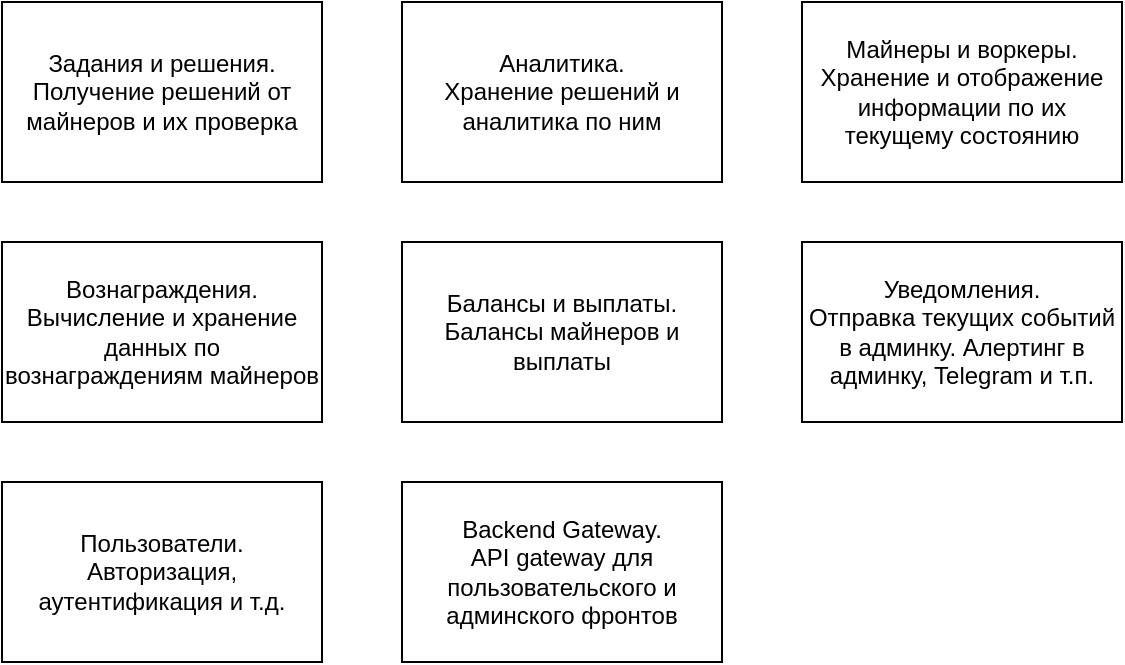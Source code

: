 <mxfile version="26.0.11" pages="3">
  <diagram id="_zrAxDUqQ-x2-uHZ89cr" name="General scheme">
    <mxGraphModel dx="1674" dy="792" grid="1" gridSize="10" guides="1" tooltips="1" connect="1" arrows="1" fold="1" page="1" pageScale="1" pageWidth="850" pageHeight="1100" math="0" shadow="0">
      <root>
        <mxCell id="0" />
        <mxCell id="1" parent="0" />
        <mxCell id="Paka9aXqwprSlLEzEw24-1" value="&lt;div&gt;Задания и решения.&lt;br&gt;&lt;/div&gt;&lt;div&gt;Получение решений от майнеров и их проверка &lt;/div&gt;" style="rounded=0;whiteSpace=wrap;html=1;" parent="1" vertex="1">
          <mxGeometry x="70" y="100" width="160" height="90" as="geometry" />
        </mxCell>
        <mxCell id="9ao2o-O-ihSqd2i-QO5Q-1" value="&lt;div&gt;Аналитика.&lt;br&gt;&lt;/div&gt;&lt;div&gt;Хранение решений и аналитика по ним&lt;/div&gt;" style="rounded=0;whiteSpace=wrap;html=1;" parent="1" vertex="1">
          <mxGeometry x="270" y="100" width="160" height="90" as="geometry" />
        </mxCell>
        <mxCell id="Juj4xAc8XVSi-023JsIx-1" value="&lt;div&gt;Майнеры и воркеры.&lt;br&gt;&lt;/div&gt;&lt;div&gt;Хранение и отображение информации по их текущему состоянию&lt;/div&gt;" style="rounded=0;whiteSpace=wrap;html=1;" parent="1" vertex="1">
          <mxGeometry x="470" y="100" width="160" height="90" as="geometry" />
        </mxCell>
        <mxCell id="l1lu5x0EvIy9mUOFqDAX-1" value="&lt;div&gt;Вознаграждения.&lt;br&gt;&lt;/div&gt;&lt;div&gt;Вычисление и хранение данных по вознаграждениям майнеров&lt;/div&gt;" style="rounded=0;whiteSpace=wrap;html=1;" parent="1" vertex="1">
          <mxGeometry x="70" y="220" width="160" height="90" as="geometry" />
        </mxCell>
        <mxCell id="t6BqRCJZ2vy0lDKAzPj5-1" value="&lt;div&gt;Балансы и выплаты.&lt;br&gt;&lt;/div&gt;&lt;div&gt;Балансы майнеров и выплаты&lt;/div&gt;" style="rounded=0;whiteSpace=wrap;html=1;" parent="1" vertex="1">
          <mxGeometry x="270" y="220" width="160" height="90" as="geometry" />
        </mxCell>
        <mxCell id="C0rXo1qwz0--FDHcbKs0-1" value="&lt;div&gt;Уведомления.&lt;/div&gt;&lt;div&gt;Отправка текущих событий в админку. Алертинг в админку, Telegram и т.п.&lt;br&gt;&lt;/div&gt;" style="rounded=0;whiteSpace=wrap;html=1;" parent="1" vertex="1">
          <mxGeometry x="470" y="220" width="160" height="90" as="geometry" />
        </mxCell>
        <mxCell id="C0rXo1qwz0--FDHcbKs0-2" value="&lt;div&gt;Пользователи.&lt;/div&gt;&lt;div&gt;Авторизация, аутентификация и т.д.&lt;br&gt;&lt;/div&gt;" style="rounded=0;whiteSpace=wrap;html=1;" parent="1" vertex="1">
          <mxGeometry x="70" y="340" width="160" height="90" as="geometry" />
        </mxCell>
        <mxCell id="vqHFbTCbY9lUrWzLyhtd-1" value="&lt;div&gt;Backend Gateway.&lt;/div&gt;&lt;div&gt;API gateway для пользовательского и админского фронтов&lt;br&gt;&lt;/div&gt;" style="rounded=0;whiteSpace=wrap;html=1;" parent="1" vertex="1">
          <mxGeometry x="270" y="340" width="160" height="90" as="geometry" />
        </mxCell>
      </root>
    </mxGraphModel>
  </diagram>
  <diagram name="V1" id="zC7TiCwEvtzbdXVQnTLh">
    <mxGraphModel dx="3054" dy="1731" grid="1" gridSize="10" guides="1" tooltips="1" connect="1" arrows="1" fold="1" page="1" pageScale="1" pageWidth="850" pageHeight="1100" math="0" shadow="0">
      <root>
        <mxCell id="0" />
        <mxCell id="1" parent="0" />
        <mxCell id="vvHvxiC7P0n0-EurL7go-58" value="" style="rounded=0;whiteSpace=wrap;html=1;fillColor=#FFFFFF;dashed=1;" parent="1" vertex="1">
          <mxGeometry x="-1680" y="2300" width="2115" height="1270" as="geometry" />
        </mxCell>
        <mxCell id="vvHvxiC7P0n0-EurL7go-55" value="" style="rounded=0;whiteSpace=wrap;html=1;fillColor=#F7F7F7;" parent="1" vertex="1">
          <mxGeometry x="730" y="2361.22" width="990" height="610" as="geometry" />
        </mxCell>
        <mxCell id="g0iOiTDT5bsdaC7DLG31-15" value="" style="rounded=0;whiteSpace=wrap;html=1;fillColor=#FAFAFA;" parent="1" vertex="1">
          <mxGeometry x="1005" y="840" width="570" height="370" as="geometry" />
        </mxCell>
        <mxCell id="fWJRM3SsBCQPm4Tlz16k-17" value="" style="rounded=0;whiteSpace=wrap;html=1;fillColor=#F2F2F2;" parent="1" vertex="1">
          <mxGeometry x="-430" y="1680" width="982" height="390" as="geometry" />
        </mxCell>
        <mxCell id="4G9J08PbndAcdF_Xj2D8-40" value="" style="rounded=0;whiteSpace=wrap;html=1;fillColor=#F5F5F5;" parent="1" vertex="1">
          <mxGeometry x="-1632" y="1636" width="1020" height="510" as="geometry" />
        </mxCell>
        <mxCell id="ERYkEcELDKVZfNgPjOHx-17" value="" style="rounded=0;whiteSpace=wrap;html=1;fillColor=#E9E3FF;" parent="1" vertex="1">
          <mxGeometry x="-1010" y="720" width="410" height="340" as="geometry" />
        </mxCell>
        <mxCell id="ERYkEcELDKVZfNgPjOHx-3" value="&lt;div&gt;Miner app&lt;br&gt;&lt;/div&gt;" style="rounded=1;whiteSpace=wrap;html=1;" parent="1" vertex="1">
          <mxGeometry x="-890" y="590" width="120" height="60" as="geometry" />
        </mxCell>
        <mxCell id="ERYkEcELDKVZfNgPjOHx-11" value="" style="endArrow=classic;html=1;rounded=0;exitX=0.25;exitY=1;exitDx=0;exitDy=0;entryX=0.25;entryY=0;entryDx=0;entryDy=0;" parent="1" source="ERYkEcELDKVZfNgPjOHx-3" target="ERYkEcELDKVZfNgPjOHx-27" edge="1">
          <mxGeometry relative="1" as="geometry">
            <mxPoint x="-860" y="700" as="sourcePoint" />
            <mxPoint x="-860" y="630" as="targetPoint" />
          </mxGeometry>
        </mxCell>
        <mxCell id="ERYkEcELDKVZfNgPjOHx-13" value="" style="endArrow=classic;html=1;rounded=0;exitX=0.75;exitY=0;exitDx=0;exitDy=0;entryX=0.75;entryY=1;entryDx=0;entryDy=0;" parent="1" source="ERYkEcELDKVZfNgPjOHx-27" target="ERYkEcELDKVZfNgPjOHx-3" edge="1">
          <mxGeometry relative="1" as="geometry">
            <mxPoint x="-815.0" y="770" as="sourcePoint" />
            <mxPoint x="-630" y="770" as="targetPoint" />
          </mxGeometry>
        </mxCell>
        <mxCell id="ERYkEcELDKVZfNgPjOHx-18" value="&lt;div&gt;Block process &lt;br&gt;&lt;/div&gt;&lt;div&gt;service&lt;/div&gt;&lt;div&gt;(unlocker)&lt;br&gt;&lt;/div&gt;" style="shape=hexagon;perimeter=hexagonPerimeter2;whiteSpace=wrap;html=1;fixedSize=1;" parent="1" vertex="1">
          <mxGeometry x="-1160" y="1170" width="120" height="80" as="geometry" />
        </mxCell>
        <mxCell id="ERYkEcELDKVZfNgPjOHx-19" value="&lt;div&gt;Payment&amp;nbsp;&lt;/div&gt;&lt;div&gt;service&lt;/div&gt;" style="shape=hexagon;perimeter=hexagonPerimeter2;whiteSpace=wrap;html=1;fixedSize=1;" parent="1" vertex="1">
          <mxGeometry x="-1580" y="450" width="120" height="80" as="geometry" />
        </mxCell>
        <mxCell id="ERYkEcELDKVZfNgPjOHx-20" value="&lt;div&gt;API gateway&lt;br&gt;&lt;/div&gt;&lt;div&gt;service&lt;/div&gt;" style="shape=hexagon;perimeter=hexagonPerimeter2;whiteSpace=wrap;html=1;fixedSize=1;" parent="1" vertex="1">
          <mxGeometry x="-1300" y="450" width="120" height="80" as="geometry" />
        </mxCell>
        <mxCell id="ERYkEcELDKVZfNgPjOHx-29" value="&lt;div&gt;Share checker&lt;/div&gt;&lt;div&gt;service&lt;br&gt;&lt;/div&gt;" style="shape=hexagon;perimeter=hexagonPerimeter2;whiteSpace=wrap;html=1;fixedSize=1;" parent="1" vertex="1">
          <mxGeometry x="-770" y="910" width="120" height="80" as="geometry" />
        </mxCell>
        <mxCell id="ERYkEcELDKVZfNgPjOHx-28" value="&lt;div&gt;Share checker&lt;/div&gt;&lt;div&gt;service&lt;br&gt;&lt;/div&gt;" style="shape=hexagon;perimeter=hexagonPerimeter2;whiteSpace=wrap;html=1;fixedSize=1;" parent="1" vertex="1">
          <mxGeometry x="-860" y="910" width="120" height="80" as="geometry" />
        </mxCell>
        <mxCell id="ERYkEcELDKVZfNgPjOHx-26" value="&lt;div&gt;Share checker&lt;/div&gt;&lt;div&gt;service&lt;br&gt;&lt;/div&gt;" style="shape=hexagon;perimeter=hexagonPerimeter2;whiteSpace=wrap;html=1;fixedSize=1;" parent="1" vertex="1">
          <mxGeometry x="-950" y="910" width="120" height="80" as="geometry" />
        </mxCell>
        <mxCell id="ERYkEcELDKVZfNgPjOHx-27" value="Miner&lt;br&gt;&lt;div&gt;load balancer&lt;br&gt;&lt;/div&gt;" style="shape=trapezoid;perimeter=trapezoidPerimeter;whiteSpace=wrap;html=1;fixedSize=1;" parent="1" vertex="1">
          <mxGeometry x="-890" y="780" width="120" height="60" as="geometry" />
        </mxCell>
        <mxCell id="ERYkEcELDKVZfNgPjOHx-33" value="" style="endArrow=classic;startArrow=classic;html=1;rounded=0;entryX=0.25;entryY=1;entryDx=0;entryDy=0;exitX=0.5;exitY=0;exitDx=0;exitDy=0;" parent="1" source="ERYkEcELDKVZfNgPjOHx-26" target="ERYkEcELDKVZfNgPjOHx-27" edge="1">
          <mxGeometry width="50" height="50" relative="1" as="geometry">
            <mxPoint x="-890" y="900" as="sourcePoint" />
            <mxPoint x="-840" y="850" as="targetPoint" />
          </mxGeometry>
        </mxCell>
        <mxCell id="ERYkEcELDKVZfNgPjOHx-34" value="" style="endArrow=classic;startArrow=classic;html=1;rounded=0;entryX=0.5;entryY=1;entryDx=0;entryDy=0;exitX=0.5;exitY=0;exitDx=0;exitDy=0;" parent="1" source="ERYkEcELDKVZfNgPjOHx-28" target="ERYkEcELDKVZfNgPjOHx-27" edge="1">
          <mxGeometry width="50" height="50" relative="1" as="geometry">
            <mxPoint x="-720" y="960" as="sourcePoint" />
            <mxPoint x="-670" y="910" as="targetPoint" />
          </mxGeometry>
        </mxCell>
        <mxCell id="ERYkEcELDKVZfNgPjOHx-35" value="" style="endArrow=classic;startArrow=classic;html=1;rounded=0;entryX=0.75;entryY=1;entryDx=0;entryDy=0;exitX=0.5;exitY=0;exitDx=0;exitDy=0;" parent="1" source="ERYkEcELDKVZfNgPjOHx-29" target="ERYkEcELDKVZfNgPjOHx-27" edge="1">
          <mxGeometry width="50" height="50" relative="1" as="geometry">
            <mxPoint x="-720" y="960" as="sourcePoint" />
            <mxPoint x="-670" y="910" as="targetPoint" />
          </mxGeometry>
        </mxCell>
        <mxCell id="ERYkEcELDKVZfNgPjOHx-37" value="share/status" style="text;html=1;align=center;verticalAlign=middle;whiteSpace=wrap;rounded=0;fillColor=#FFF4C3;" parent="1" vertex="1">
          <mxGeometry x="-890" y="865" width="160" height="20" as="geometry" />
        </mxCell>
        <mxCell id="ERYkEcELDKVZfNgPjOHx-39" value="kafka (shares topic)" style="shape=cylinder3;whiteSpace=wrap;html=1;boundedLbl=1;backgroundOutline=1;size=15;direction=south;fillColor=#99FF99;" parent="1" vertex="1">
          <mxGeometry x="-930" y="1120" width="700" height="39" as="geometry" />
        </mxCell>
        <mxCell id="ERYkEcELDKVZfNgPjOHx-47" value="&lt;div&gt;Region 1&lt;/div&gt;" style="text;html=1;align=center;verticalAlign=middle;whiteSpace=wrap;rounded=0;" parent="1" vertex="1">
          <mxGeometry x="-680" y="855" width="60" height="30" as="geometry" />
        </mxCell>
        <mxCell id="ERYkEcELDKVZfNgPjOHx-48" value="" style="rounded=0;whiteSpace=wrap;html=1;fillColor=#E9E3FF;" parent="1" vertex="1">
          <mxGeometry x="-560" y="720" width="110" height="340" as="geometry" />
        </mxCell>
        <mxCell id="ERYkEcELDKVZfNgPjOHx-49" value="&lt;div&gt;Region 2&lt;/div&gt;" style="text;html=1;align=center;verticalAlign=middle;whiteSpace=wrap;rounded=0;" parent="1" vertex="1">
          <mxGeometry x="-535" y="855" width="60" height="30" as="geometry" />
        </mxCell>
        <mxCell id="ERYkEcELDKVZfNgPjOHx-50" value="" style="rounded=0;whiteSpace=wrap;html=1;fillColor=#E9E3FF;" parent="1" vertex="1">
          <mxGeometry x="-350" y="720" width="110" height="340" as="geometry" />
        </mxCell>
        <mxCell id="ERYkEcELDKVZfNgPjOHx-51" value="&lt;div&gt;Region N&lt;/div&gt;" style="text;html=1;align=center;verticalAlign=middle;whiteSpace=wrap;rounded=0;" parent="1" vertex="1">
          <mxGeometry x="-325" y="860" width="60" height="30" as="geometry" />
        </mxCell>
        <mxCell id="ERYkEcELDKVZfNgPjOHx-52" value="" style="endArrow=classic;html=1;rounded=0;exitX=0.5;exitY=1;exitDx=0;exitDy=0;entryX=-0.02;entryY=0.945;entryDx=0;entryDy=0;entryPerimeter=0;" parent="1" source="ERYkEcELDKVZfNgPjOHx-26" target="ERYkEcELDKVZfNgPjOHx-39" edge="1">
          <mxGeometry width="50" height="50" relative="1" as="geometry">
            <mxPoint x="-550" y="1020" as="sourcePoint" />
            <mxPoint x="-890" y="1100" as="targetPoint" />
          </mxGeometry>
        </mxCell>
        <mxCell id="ERYkEcELDKVZfNgPjOHx-53" value="" style="endArrow=classic;html=1;rounded=0;exitX=0.5;exitY=1;exitDx=0;exitDy=0;entryX=0.089;entryY=0.815;entryDx=0;entryDy=0;entryPerimeter=0;" parent="1" source="ERYkEcELDKVZfNgPjOHx-28" target="ERYkEcELDKVZfNgPjOHx-39" edge="1">
          <mxGeometry width="50" height="50" relative="1" as="geometry">
            <mxPoint x="-550" y="1020" as="sourcePoint" />
            <mxPoint x="-800" y="1113" as="targetPoint" />
          </mxGeometry>
        </mxCell>
        <mxCell id="ERYkEcELDKVZfNgPjOHx-54" value="" style="endArrow=classic;html=1;rounded=0;exitX=0.5;exitY=1;exitDx=0;exitDy=0;entryX=0.045;entryY=0.687;entryDx=0;entryDy=0;entryPerimeter=0;" parent="1" source="ERYkEcELDKVZfNgPjOHx-29" target="ERYkEcELDKVZfNgPjOHx-39" edge="1">
          <mxGeometry width="50" height="50" relative="1" as="geometry">
            <mxPoint x="-590" y="1030" as="sourcePoint" />
            <mxPoint x="-540" y="980" as="targetPoint" />
          </mxGeometry>
        </mxCell>
        <mxCell id="ERYkEcELDKVZfNgPjOHx-55" value="" style="endArrow=classic;html=1;rounded=0;exitX=0.455;exitY=0.853;exitDx=0;exitDy=0;exitPerimeter=0;entryX=0.014;entryY=0.4;entryDx=0;entryDy=0;entryPerimeter=0;" parent="1" source="ERYkEcELDKVZfNgPjOHx-48" target="ERYkEcELDKVZfNgPjOHx-39" edge="1">
          <mxGeometry width="50" height="50" relative="1" as="geometry">
            <mxPoint x="-590" y="1030" as="sourcePoint" />
            <mxPoint x="-540" y="980" as="targetPoint" />
          </mxGeometry>
        </mxCell>
        <mxCell id="ERYkEcELDKVZfNgPjOHx-56" value="" style="endArrow=classic;html=1;rounded=0;exitX=0.545;exitY=0.853;exitDx=0;exitDy=0;exitPerimeter=0;entryX=-0.03;entryY=0.089;entryDx=0;entryDy=0;entryPerimeter=0;" parent="1" source="ERYkEcELDKVZfNgPjOHx-50" target="ERYkEcELDKVZfNgPjOHx-39" edge="1">
          <mxGeometry width="50" height="50" relative="1" as="geometry">
            <mxPoint x="-590" y="1030" as="sourcePoint" />
            <mxPoint x="-540" y="980" as="targetPoint" />
          </mxGeometry>
        </mxCell>
        <mxCell id="ERYkEcELDKVZfNgPjOHx-57" value="&lt;div&gt;Miner app&lt;br&gt;&lt;/div&gt;" style="rounded=1;whiteSpace=wrap;html=1;" parent="1" vertex="1">
          <mxGeometry x="-565" y="620" width="120" height="60" as="geometry" />
        </mxCell>
        <mxCell id="ERYkEcELDKVZfNgPjOHx-58" value="&lt;div&gt;Miner app&lt;br&gt;&lt;/div&gt;" style="rounded=1;whiteSpace=wrap;html=1;" parent="1" vertex="1">
          <mxGeometry x="-355" y="620" width="120" height="60" as="geometry" />
        </mxCell>
        <mxCell id="ERYkEcELDKVZfNgPjOHx-59" value="" style="shape=flexArrow;endArrow=classic;startArrow=classic;html=1;rounded=0;entryX=0.5;entryY=1;entryDx=0;entryDy=0;" parent="1" target="ERYkEcELDKVZfNgPjOHx-57" edge="1">
          <mxGeometry width="100" height="100" relative="1" as="geometry">
            <mxPoint x="-505" y="830" as="sourcePoint" />
            <mxPoint x="-510" y="900" as="targetPoint" />
          </mxGeometry>
        </mxCell>
        <mxCell id="ERYkEcELDKVZfNgPjOHx-60" value="" style="shape=flexArrow;endArrow=classic;startArrow=classic;html=1;rounded=0;entryX=0.5;entryY=1;entryDx=0;entryDy=0;exitX=0.5;exitY=0.324;exitDx=0;exitDy=0;exitPerimeter=0;" parent="1" source="ERYkEcELDKVZfNgPjOHx-50" target="ERYkEcELDKVZfNgPjOHx-58" edge="1">
          <mxGeometry width="100" height="100" relative="1" as="geometry">
            <mxPoint x="-495" y="840" as="sourcePoint" />
            <mxPoint x="-495" y="690" as="targetPoint" />
          </mxGeometry>
        </mxCell>
        <mxCell id="ERYkEcELDKVZfNgPjOHx-61" value="share data" style="text;html=1;align=center;verticalAlign=middle;whiteSpace=wrap;rounded=0;fillColor=#FFF4C3;" parent="1" vertex="1">
          <mxGeometry x="-900" y="1010" width="200" height="22" as="geometry" />
        </mxCell>
        <mxCell id="ERYkEcELDKVZfNgPjOHx-64" value="" style="endArrow=classic;html=1;rounded=0;exitX=0;exitY=0.5;exitDx=0;exitDy=0;entryX=0;entryY=0.5;entryDx=0;entryDy=0;entryPerimeter=0;" parent="1" source="ERYkEcELDKVZfNgPjOHx-26" target="ERYkEcELDKVZfNgPjOHx-71" edge="1">
          <mxGeometry relative="1" as="geometry">
            <mxPoint x="-640" y="1010" as="sourcePoint" />
            <mxPoint x="-1100" y="1040" as="targetPoint" />
            <Array as="points" />
          </mxGeometry>
        </mxCell>
        <mxCell id="ERYkEcELDKVZfNgPjOHx-65" value="&lt;div&gt;Block data&lt;/div&gt;" style="edgeLabel;resizable=0;html=1;;align=center;verticalAlign=middle;" parent="ERYkEcELDKVZfNgPjOHx-64" connectable="0" vertex="1">
          <mxGeometry relative="1" as="geometry" />
        </mxCell>
        <mxCell id="ERYkEcELDKVZfNgPjOHx-67" value="&lt;div&gt;ClickHouse cluster&lt;br&gt;&lt;/div&gt;&lt;div&gt;share storage&lt;br&gt;&lt;/div&gt;" style="shape=cylinder3;whiteSpace=wrap;html=1;boundedLbl=1;backgroundOutline=1;size=15;fillColor=#FFFF00;" parent="1" vertex="1">
          <mxGeometry x="-870" y="1380" width="120" height="129" as="geometry" />
        </mxCell>
        <mxCell id="ERYkEcELDKVZfNgPjOHx-68" value="" style="edgeStyle=elbowEdgeStyle;elbow=vertical;endArrow=classic;html=1;curved=0;rounded=0;endSize=8;startSize=8;exitX=1;exitY=0.5;exitDx=0;exitDy=0;exitPerimeter=0;entryX=0.5;entryY=0;entryDx=0;entryDy=0;" parent="1" source="ERYkEcELDKVZfNgPjOHx-39" target="ERYkEcELDKVZfNgPjOHx-73" edge="1">
          <mxGeometry width="50" height="50" relative="1" as="geometry">
            <mxPoint x="-700" y="1180" as="sourcePoint" />
            <mxPoint x="-825" y="1230" as="targetPoint" />
          </mxGeometry>
        </mxCell>
        <mxCell id="ERYkEcELDKVZfNgPjOHx-69" value="" style="endArrow=classic;html=1;rounded=0;exitX=0;exitY=0.5;exitDx=0;exitDy=0;exitPerimeter=0;entryX=0.5;entryY=1;entryDx=0;entryDy=0;" parent="1" source="ERYkEcELDKVZfNgPjOHx-67" target="ERYkEcELDKVZfNgPjOHx-18" edge="1">
          <mxGeometry relative="1" as="geometry">
            <mxPoint x="-720" y="1150" as="sourcePoint" />
            <mxPoint x="-620" y="1150" as="targetPoint" />
            <Array as="points">
              <mxPoint x="-1100" y="1445" />
            </Array>
          </mxGeometry>
        </mxCell>
        <mxCell id="ERYkEcELDKVZfNgPjOHx-70" value="Round data" style="edgeLabel;resizable=0;html=1;;align=center;verticalAlign=middle;" parent="ERYkEcELDKVZfNgPjOHx-69" connectable="0" vertex="1">
          <mxGeometry relative="1" as="geometry" />
        </mxCell>
        <mxCell id="ERYkEcELDKVZfNgPjOHx-71" value="kafka (blocks topic)" style="shape=cylinder3;whiteSpace=wrap;html=1;boundedLbl=1;backgroundOutline=1;size=15;direction=south;fillColor=#99FF99;" parent="1" vertex="1">
          <mxGeometry x="-1210" y="1060" width="170" height="40" as="geometry" />
        </mxCell>
        <mxCell id="ERYkEcELDKVZfNgPjOHx-72" value="" style="endArrow=classic;html=1;rounded=0;exitX=0.971;exitY=0.363;exitDx=0;exitDy=0;exitPerimeter=0;entryX=0.5;entryY=0;entryDx=0;entryDy=0;" parent="1" source="ERYkEcELDKVZfNgPjOHx-71" target="ERYkEcELDKVZfNgPjOHx-18" edge="1">
          <mxGeometry width="50" height="50" relative="1" as="geometry">
            <mxPoint x="-710" y="1040" as="sourcePoint" />
            <mxPoint x="-660" y="990" as="targetPoint" />
          </mxGeometry>
        </mxCell>
        <mxCell id="ERYkEcELDKVZfNgPjOHx-73" value="&lt;div&gt;Save shares&lt;/div&gt;&lt;div&gt;service&lt;br&gt;&lt;/div&gt;" style="shape=hexagon;perimeter=hexagonPerimeter2;whiteSpace=wrap;html=1;fixedSize=1;" parent="1" vertex="1">
          <mxGeometry x="-870" y="1230" width="120" height="80" as="geometry" />
        </mxCell>
        <mxCell id="ERYkEcELDKVZfNgPjOHx-75" value="" style="endArrow=classic;html=1;rounded=0;exitX=0.5;exitY=1;exitDx=0;exitDy=0;entryX=0.5;entryY=0;entryDx=0;entryDy=0;entryPerimeter=0;" parent="1" source="ERYkEcELDKVZfNgPjOHx-73" target="ERYkEcELDKVZfNgPjOHx-67" edge="1">
          <mxGeometry width="50" height="50" relative="1" as="geometry">
            <mxPoint x="-760" y="1210" as="sourcePoint" />
            <mxPoint x="-710" y="1160" as="targetPoint" />
          </mxGeometry>
        </mxCell>
        <mxCell id="ERYkEcELDKVZfNgPjOHx-76" value="Postgresql cluster" style="shape=cylinder3;whiteSpace=wrap;html=1;boundedLbl=1;backgroundOutline=1;size=15;fillColor=#99CCFF;" parent="1" vertex="1">
          <mxGeometry x="-1370" y="1010" width="110" height="120" as="geometry" />
        </mxCell>
        <mxCell id="ERYkEcELDKVZfNgPjOHx-80" value="" style="endArrow=classic;startArrow=classic;html=1;rounded=0;exitX=0;exitY=0.5;exitDx=0;exitDy=0;entryX=0.5;entryY=1;entryDx=0;entryDy=0;entryPerimeter=0;" parent="1" source="ERYkEcELDKVZfNgPjOHx-18" target="ERYkEcELDKVZfNgPjOHx-76" edge="1">
          <mxGeometry width="50" height="50" relative="1" as="geometry">
            <mxPoint x="-920" y="1120" as="sourcePoint" />
            <mxPoint x="-870" y="1070" as="targetPoint" />
            <Array as="points">
              <mxPoint x="-1320" y="1210" />
            </Array>
          </mxGeometry>
        </mxCell>
        <mxCell id="ERYkEcELDKVZfNgPjOHx-84" value="Block data" style="text;html=1;align=center;verticalAlign=middle;whiteSpace=wrap;rounded=0;fillColor=#FFF2CC;" parent="1" vertex="1">
          <mxGeometry x="-1350" y="1198" width="60" height="24" as="geometry" />
        </mxCell>
        <mxCell id="ERYkEcELDKVZfNgPjOHx-95" value="&lt;div&gt;Redis cluster &lt;br&gt;&lt;/div&gt;&lt;div&gt;(workers cache)&lt;br&gt;&lt;/div&gt;" style="shape=cylinder3;whiteSpace=wrap;html=1;boundedLbl=1;backgroundOutline=1;size=15;fillColor=#FF9999;" parent="1" vertex="1">
          <mxGeometry x="-1370" y="710" width="100" height="100" as="geometry" />
        </mxCell>
        <mxCell id="ERYkEcELDKVZfNgPjOHx-99" value="" style="endArrow=classic;startArrow=classic;html=1;rounded=0;exitX=0;exitY=0.25;exitDx=0;exitDy=0;entryX=1;entryY=0.5;entryDx=0;entryDy=0;entryPerimeter=0;" parent="1" source="ERYkEcELDKVZfNgPjOHx-26" target="ERYkEcELDKVZfNgPjOHx-95" edge="1">
          <mxGeometry width="50" height="50" relative="1" as="geometry">
            <mxPoint x="-870" y="1050" as="sourcePoint" />
            <mxPoint x="-820" y="1000" as="targetPoint" />
          </mxGeometry>
        </mxCell>
        <mxCell id="ERYkEcELDKVZfNgPjOHx-100" value="Get worker ID" style="text;html=1;align=center;verticalAlign=middle;whiteSpace=wrap;rounded=0;fillColor=#FFF2CC;" parent="1" vertex="1">
          <mxGeometry x="-1150" y="820" width="60" height="30" as="geometry" />
        </mxCell>
        <mxCell id="ERYkEcELDKVZfNgPjOHx-101" value="" style="endArrow=classic;html=1;rounded=0;entryX=0.5;entryY=0;entryDx=0;entryDy=0;entryPerimeter=0;" parent="1" target="ERYkEcELDKVZfNgPjOHx-76" edge="1">
          <mxGeometry width="50" height="50" relative="1" as="geometry">
            <mxPoint x="-1060" y="870" as="sourcePoint" />
            <mxPoint x="-790" y="970" as="targetPoint" />
          </mxGeometry>
        </mxCell>
        <mxCell id="ERYkEcELDKVZfNgPjOHx-104" value="Get worker ID" style="text;html=1;align=center;verticalAlign=middle;whiteSpace=wrap;rounded=0;fillColor=#FFF2CC;" parent="1" vertex="1">
          <mxGeometry x="-1200" y="910" width="60" height="30" as="geometry" />
        </mxCell>
        <mxCell id="E0gaIQn_KAS7UhlWbAFH-63" value="" style="group" parent="1" vertex="1" connectable="0">
          <mxGeometry x="790" y="-300" width="760" height="1020" as="geometry" />
        </mxCell>
        <mxCell id="E0gaIQn_KAS7UhlWbAFH-59" value="" style="rounded=0;whiteSpace=wrap;html=1;fillColor=#f5f5f5;" parent="E0gaIQn_KAS7UhlWbAFH-63" vertex="1">
          <mxGeometry y="70" width="760" height="950" as="geometry" />
        </mxCell>
        <mxCell id="E0gaIQn_KAS7UhlWbAFH-57" value="" style="group" parent="E0gaIQn_KAS7UhlWbAFH-63" vertex="1" connectable="0">
          <mxGeometry x="40" width="673.89" height="935" as="geometry" />
        </mxCell>
        <mxCell id="kyTLjjN498ih1BtY8LRX-46" value="" style="rounded=1;whiteSpace=wrap;html=1;" parent="E0gaIQn_KAS7UhlWbAFH-57" vertex="1">
          <mxGeometry x="181.95" y="100" width="310" height="110" as="geometry" />
        </mxCell>
        <mxCell id="kyTLjjN498ih1BtY8LRX-41" value="HAProxy" style="ellipse;whiteSpace=wrap;html=1;" parent="E0gaIQn_KAS7UhlWbAFH-57" vertex="1">
          <mxGeometry x="202.06" y="117" width="120" height="60" as="geometry" />
        </mxCell>
        <mxCell id="kyTLjjN498ih1BtY8LRX-42" value="HAProxy" style="ellipse;whiteSpace=wrap;html=1;dashed=1;" parent="E0gaIQn_KAS7UhlWbAFH-57" vertex="1">
          <mxGeometry x="356.06" y="118" width="120" height="60" as="geometry" />
        </mxCell>
        <mxCell id="kyTLjjN498ih1BtY8LRX-43" value="&lt;div&gt;HAProxy pool (cluster)&lt;/div&gt;" style="text;html=1;align=center;verticalAlign=middle;whiteSpace=wrap;rounded=0;" parent="E0gaIQn_KAS7UhlWbAFH-57" vertex="1">
          <mxGeometry x="351.06" y="180" width="130" height="30" as="geometry" />
        </mxCell>
        <mxCell id="kyTLjjN498ih1BtY8LRX-71" value="replication" style="text;html=1;align=center;verticalAlign=middle;whiteSpace=wrap;rounded=0;" parent="E0gaIQn_KAS7UhlWbAFH-57" vertex="1">
          <mxGeometry x="176.56" y="500" width="60" height="10" as="geometry" />
        </mxCell>
        <mxCell id="kyTLjjN498ih1BtY8LRX-76" value="replication" style="text;html=1;align=center;verticalAlign=middle;whiteSpace=wrap;rounded=0;" parent="E0gaIQn_KAS7UhlWbAFH-57" vertex="1">
          <mxGeometry x="436" y="502" width="60" height="10" as="geometry" />
        </mxCell>
        <mxCell id="kyTLjjN498ih1BtY8LRX-78" value="Read/write" style="text;html=1;align=center;verticalAlign=middle;whiteSpace=wrap;rounded=0;fillColor=#FFFFCC;" parent="E0gaIQn_KAS7UhlWbAFH-57" vertex="1">
          <mxGeometry x="122.12" y="285" width="100" height="20" as="geometry" />
        </mxCell>
        <mxCell id="kyTLjjN498ih1BtY8LRX-65" value="" style="rounded=1;whiteSpace=wrap;html=1;fillColor=#F6FFF0;container=0;" parent="E0gaIQn_KAS7UhlWbAFH-57" vertex="1">
          <mxGeometry x="513.89" y="355" width="160" height="280" as="geometry" />
        </mxCell>
        <mxCell id="kyTLjjN498ih1BtY8LRX-66" value="Patroni agent" style="rounded=1;whiteSpace=wrap;html=1;fillColor=#FFD9FB;container=0;" parent="E0gaIQn_KAS7UhlWbAFH-57" vertex="1">
          <mxGeometry x="533.89" y="577" width="120" height="30" as="geometry" />
        </mxCell>
        <mxCell id="kyTLjjN498ih1BtY8LRX-82" value="" style="endArrow=classic;html=1;rounded=0;exitX=0.5;exitY=0;exitDx=0;exitDy=0;edgeStyle=orthogonalEdgeStyle;entryX=0.35;entryY=1;entryDx=0;entryDy=0;entryPerimeter=0;" parent="E0gaIQn_KAS7UhlWbAFH-57" target="kyTLjjN498ih1BtY8LRX-43" edge="1">
          <mxGeometry width="50" height="50" relative="1" as="geometry">
            <mxPoint x="593.89" y="399" as="sourcePoint" />
            <mxPoint x="397.06" y="215" as="targetPoint" />
            <Array as="points">
              <mxPoint x="594.06" y="305" />
              <mxPoint x="397.06" y="305" />
            </Array>
          </mxGeometry>
        </mxCell>
        <mxCell id="kyTLjjN498ih1BtY8LRX-69" value="pgnode3" style="text;html=1;align=center;verticalAlign=middle;whiteSpace=wrap;rounded=0;container=0;" parent="E0gaIQn_KAS7UhlWbAFH-57" vertex="1">
          <mxGeometry x="607.06" y="360" width="60" height="30" as="geometry" />
        </mxCell>
        <mxCell id="kyTLjjN498ih1BtY8LRX-60" value="" style="rounded=1;whiteSpace=wrap;html=1;fillColor=#F6FFF0;container=0;" parent="E0gaIQn_KAS7UhlWbAFH-57" vertex="1">
          <mxGeometry x="254" y="355" width="160" height="280" as="geometry" />
        </mxCell>
        <mxCell id="kyTLjjN498ih1BtY8LRX-61" value="Patroni agent" style="rounded=1;whiteSpace=wrap;html=1;fillColor=#FFD9FB;container=0;" parent="E0gaIQn_KAS7UhlWbAFH-57" vertex="1">
          <mxGeometry x="274" y="577" width="120" height="30" as="geometry" />
        </mxCell>
        <mxCell id="kyTLjjN498ih1BtY8LRX-75" value="" style="endArrow=classic;startArrow=classic;html=1;rounded=0;entryX=0.012;entryY=0.571;entryDx=0;entryDy=0;exitX=0.993;exitY=0.584;exitDx=0;exitDy=0;exitPerimeter=0;entryPerimeter=0;" parent="E0gaIQn_KAS7UhlWbAFH-57" source="kyTLjjN498ih1BtY8LRX-102" target="kyTLjjN498ih1BtY8LRX-112" edge="1">
          <mxGeometry width="50" height="50" relative="1" as="geometry">
            <mxPoint x="394" y="520" as="sourcePoint" />
            <mxPoint x="533.89" y="520" as="targetPoint" />
          </mxGeometry>
        </mxCell>
        <mxCell id="kyTLjjN498ih1BtY8LRX-81" value="" style="endArrow=classic;html=1;rounded=0;exitX=0.5;exitY=0;exitDx=0;exitDy=0;entryX=0.486;entryY=0.985;entryDx=0;entryDy=0;entryPerimeter=0;" parent="E0gaIQn_KAS7UhlWbAFH-57" target="kyTLjjN498ih1BtY8LRX-46" edge="1">
          <mxGeometry width="50" height="50" relative="1" as="geometry">
            <mxPoint x="334" y="399" as="sourcePoint" />
            <mxPoint x="237.06" y="215" as="targetPoint" />
          </mxGeometry>
        </mxCell>
        <mxCell id="kyTLjjN498ih1BtY8LRX-83" value="Read" style="text;html=1;align=center;verticalAlign=middle;whiteSpace=wrap;rounded=0;fillColor=#FFFFCC;" parent="E0gaIQn_KAS7UhlWbAFH-57" vertex="1">
          <mxGeometry x="297.06" y="251" width="150.11" height="20" as="geometry" />
        </mxCell>
        <mxCell id="kyTLjjN498ih1BtY8LRX-64" value="pgnode2" style="text;html=1;align=center;verticalAlign=middle;whiteSpace=wrap;rounded=0;container=0;" parent="E0gaIQn_KAS7UhlWbAFH-57" vertex="1">
          <mxGeometry x="342.12" y="360" width="60" height="30" as="geometry" />
        </mxCell>
        <mxCell id="kyTLjjN498ih1BtY8LRX-58" value="" style="rounded=1;whiteSpace=wrap;html=1;fillColor=#F6FFF0;container=0;" parent="E0gaIQn_KAS7UhlWbAFH-57" vertex="1">
          <mxGeometry y="355" width="160" height="280" as="geometry" />
        </mxCell>
        <mxCell id="kyTLjjN498ih1BtY8LRX-55" value="Patroni agent" style="rounded=1;whiteSpace=wrap;html=1;fillColor=#FFD9FB;container=0;" parent="E0gaIQn_KAS7UhlWbAFH-57" vertex="1">
          <mxGeometry x="20" y="578" width="120" height="30" as="geometry" />
        </mxCell>
        <mxCell id="kyTLjjN498ih1BtY8LRX-70" value="" style="endArrow=classic;startArrow=classic;html=1;rounded=0;entryX=-0.023;entryY=0.583;entryDx=0;entryDy=0;entryPerimeter=0;" parent="E0gaIQn_KAS7UhlWbAFH-57" target="kyTLjjN498ih1BtY8LRX-102" edge="1">
          <mxGeometry width="50" height="50" relative="1" as="geometry">
            <mxPoint x="123.06" y="520" as="sourcePoint" />
            <mxPoint x="274" y="520" as="targetPoint" />
          </mxGeometry>
        </mxCell>
        <mxCell id="kyTLjjN498ih1BtY8LRX-77" value="" style="endArrow=classic;startArrow=classic;html=1;rounded=0;entryX=0.25;entryY=1;entryDx=0;entryDy=0;exitX=0.5;exitY=0;exitDx=0;exitDy=0;edgeStyle=orthogonalEdgeStyle;" parent="E0gaIQn_KAS7UhlWbAFH-57" source="kyTLjjN498ih1BtY8LRX-86" target="kyTLjjN498ih1BtY8LRX-46" edge="1">
          <mxGeometry width="50" height="50" relative="1" as="geometry">
            <mxPoint x="167.06" y="285" as="sourcePoint" />
            <mxPoint x="217.06" y="235" as="targetPoint" />
          </mxGeometry>
        </mxCell>
        <mxCell id="kyTLjjN498ih1BtY8LRX-59" value="pgnode1" style="text;html=1;align=center;verticalAlign=middle;whiteSpace=wrap;rounded=0;container=0;" parent="E0gaIQn_KAS7UhlWbAFH-57" vertex="1">
          <mxGeometry x="87.06" y="360" width="60" height="30" as="geometry" />
        </mxCell>
        <mxCell id="kyTLjjN498ih1BtY8LRX-86" value="Pgbouncer" style="rounded=1;whiteSpace=wrap;html=1;" parent="E0gaIQn_KAS7UhlWbAFH-57" vertex="1">
          <mxGeometry x="20" y="399" width="120" height="26" as="geometry" />
        </mxCell>
        <mxCell id="kyTLjjN498ih1BtY8LRX-87" value="" style="endArrow=classic;startArrow=classic;html=1;rounded=0;exitX=0.5;exitY=0;exitDx=0;exitDy=0;entryX=0.5;entryY=1;entryDx=0;entryDy=0;" parent="E0gaIQn_KAS7UhlWbAFH-57" source="kyTLjjN498ih1BtY8LRX-95" target="kyTLjjN498ih1BtY8LRX-86" edge="1">
          <mxGeometry width="50" height="50" relative="1" as="geometry">
            <mxPoint x="80" y="485" as="sourcePoint" />
            <mxPoint x="477.06" y="385" as="targetPoint" />
          </mxGeometry>
        </mxCell>
        <mxCell id="kyTLjjN498ih1BtY8LRX-97" value="" style="endArrow=classic;startArrow=classic;html=1;rounded=0;exitX=0.5;exitY=0;exitDx=0;exitDy=0;entryX=0.5;entryY=1;entryDx=0;entryDy=0;" parent="E0gaIQn_KAS7UhlWbAFH-57" target="kyTLjjN498ih1BtY8LRX-95" edge="1">
          <mxGeometry width="50" height="50" relative="1" as="geometry">
            <mxPoint x="80" y="485" as="sourcePoint" />
            <mxPoint x="80.06" y="434" as="targetPoint" />
          </mxGeometry>
        </mxCell>
        <mxCell id="kyTLjjN498ih1BtY8LRX-95" value="PostgreSQL" style="shape=cylinder3;whiteSpace=wrap;html=1;boundedLbl=1;backgroundOutline=1;size=15;fillColor=#99CCFF;" parent="E0gaIQn_KAS7UhlWbAFH-57" vertex="1">
          <mxGeometry x="35.06" y="457" width="87.06" height="108" as="geometry" />
        </mxCell>
        <mxCell id="kyTLjjN498ih1BtY8LRX-57" value="Master" style="rounded=1;whiteSpace=wrap;html=1;fillColor=#CCFF99;container=0;" parent="E0gaIQn_KAS7UhlWbAFH-57" vertex="1">
          <mxGeometry x="38.59" y="534" width="80" height="17" as="geometry" />
        </mxCell>
        <mxCell id="kyTLjjN498ih1BtY8LRX-99" value="Pgbouncer" style="rounded=1;whiteSpace=wrap;html=1;" parent="E0gaIQn_KAS7UhlWbAFH-57" vertex="1">
          <mxGeometry x="274" y="399" width="120" height="26" as="geometry" />
        </mxCell>
        <mxCell id="kyTLjjN498ih1BtY8LRX-100" value="" style="endArrow=classic;startArrow=classic;html=1;rounded=0;exitX=0.5;exitY=0;exitDx=0;exitDy=0;entryX=0.5;entryY=1;entryDx=0;entryDy=0;" parent="E0gaIQn_KAS7UhlWbAFH-57" source="kyTLjjN498ih1BtY8LRX-102" target="kyTLjjN498ih1BtY8LRX-99" edge="1">
          <mxGeometry width="50" height="50" relative="1" as="geometry">
            <mxPoint x="334" y="485" as="sourcePoint" />
            <mxPoint x="731.06" y="385" as="targetPoint" />
          </mxGeometry>
        </mxCell>
        <mxCell id="kyTLjjN498ih1BtY8LRX-101" value="" style="endArrow=classic;startArrow=classic;html=1;rounded=0;exitX=0.5;exitY=0;exitDx=0;exitDy=0;entryX=0.5;entryY=1;entryDx=0;entryDy=0;" parent="E0gaIQn_KAS7UhlWbAFH-57" target="kyTLjjN498ih1BtY8LRX-102" edge="1">
          <mxGeometry width="50" height="50" relative="1" as="geometry">
            <mxPoint x="334" y="485" as="sourcePoint" />
            <mxPoint x="334.06" y="434" as="targetPoint" />
          </mxGeometry>
        </mxCell>
        <mxCell id="kyTLjjN498ih1BtY8LRX-102" value="PostgreSQL" style="shape=cylinder3;whiteSpace=wrap;html=1;boundedLbl=1;backgroundOutline=1;size=15;fillColor=#99CCFF;" parent="E0gaIQn_KAS7UhlWbAFH-57" vertex="1">
          <mxGeometry x="289.06" y="457" width="87.06" height="108" as="geometry" />
        </mxCell>
        <mxCell id="kyTLjjN498ih1BtY8LRX-103" value="&lt;div&gt;Standby&lt;/div&gt;" style="rounded=1;whiteSpace=wrap;html=1;fillColor=#fafafa;container=0;" parent="E0gaIQn_KAS7UhlWbAFH-57" vertex="1">
          <mxGeometry x="292.59" y="534" width="80" height="17" as="geometry" />
        </mxCell>
        <mxCell id="kyTLjjN498ih1BtY8LRX-109" value="Pgbouncer" style="rounded=1;whiteSpace=wrap;html=1;" parent="E0gaIQn_KAS7UhlWbAFH-57" vertex="1">
          <mxGeometry x="533.89" y="399" width="120" height="26" as="geometry" />
        </mxCell>
        <mxCell id="kyTLjjN498ih1BtY8LRX-110" value="" style="endArrow=classic;startArrow=classic;html=1;rounded=0;exitX=0.5;exitY=0;exitDx=0;exitDy=0;entryX=0.5;entryY=1;entryDx=0;entryDy=0;" parent="E0gaIQn_KAS7UhlWbAFH-57" source="kyTLjjN498ih1BtY8LRX-112" target="kyTLjjN498ih1BtY8LRX-109" edge="1">
          <mxGeometry width="50" height="50" relative="1" as="geometry">
            <mxPoint x="593.89" y="485" as="sourcePoint" />
            <mxPoint x="990.95" y="385" as="targetPoint" />
          </mxGeometry>
        </mxCell>
        <mxCell id="kyTLjjN498ih1BtY8LRX-111" value="" style="endArrow=classic;startArrow=classic;html=1;rounded=0;exitX=0.5;exitY=0;exitDx=0;exitDy=0;entryX=0.5;entryY=1;entryDx=0;entryDy=0;" parent="E0gaIQn_KAS7UhlWbAFH-57" target="kyTLjjN498ih1BtY8LRX-112" edge="1">
          <mxGeometry width="50" height="50" relative="1" as="geometry">
            <mxPoint x="593.89" y="485" as="sourcePoint" />
            <mxPoint x="593.95" y="434" as="targetPoint" />
          </mxGeometry>
        </mxCell>
        <mxCell id="kyTLjjN498ih1BtY8LRX-112" value="PostgreSQL" style="shape=cylinder3;whiteSpace=wrap;html=1;boundedLbl=1;backgroundOutline=1;size=15;fillColor=#99CCFF;" parent="E0gaIQn_KAS7UhlWbAFH-57" vertex="1">
          <mxGeometry x="548.95" y="457" width="87.06" height="108" as="geometry" />
        </mxCell>
        <mxCell id="kyTLjjN498ih1BtY8LRX-113" value="Standby" style="rounded=1;whiteSpace=wrap;html=1;fillColor=#fafafa;container=0;" parent="E0gaIQn_KAS7UhlWbAFH-57" vertex="1">
          <mxGeometry x="552.48" y="534" width="80" height="17" as="geometry" />
        </mxCell>
        <mxCell id="kyTLjjN498ih1BtY8LRX-114" value="" style="endArrow=classic;html=1;rounded=0;entryX=0.25;entryY=0;entryDx=0;entryDy=0;" parent="E0gaIQn_KAS7UhlWbAFH-57" edge="1">
          <mxGeometry width="50" height="50" relative="1" as="geometry">
            <mxPoint x="253" as="sourcePoint" />
            <mxPoint x="253" y="100" as="targetPoint" />
          </mxGeometry>
        </mxCell>
        <mxCell id="kyTLjjN498ih1BtY8LRX-115" value="" style="endArrow=classic;html=1;rounded=0;entryX=0.25;entryY=0;entryDx=0;entryDy=0;" parent="E0gaIQn_KAS7UhlWbAFH-57" edge="1">
          <mxGeometry width="50" height="50" relative="1" as="geometry">
            <mxPoint x="337" as="sourcePoint" />
            <mxPoint x="334.89" y="100" as="targetPoint" />
          </mxGeometry>
        </mxCell>
        <mxCell id="kyTLjjN498ih1BtY8LRX-116" value="" style="endArrow=classic;html=1;rounded=0;entryX=0.25;entryY=0;entryDx=0;entryDy=0;" parent="E0gaIQn_KAS7UhlWbAFH-57" edge="1">
          <mxGeometry width="50" height="50" relative="1" as="geometry">
            <mxPoint x="417" as="sourcePoint" />
            <mxPoint x="416.39" y="100" as="targetPoint" />
          </mxGeometry>
        </mxCell>
        <mxCell id="kyTLjjN498ih1BtY8LRX-117" value="client connections" style="rounded=1;whiteSpace=wrap;html=1;fillColor=#CCFFFF;" parent="E0gaIQn_KAS7UhlWbAFH-57" vertex="1">
          <mxGeometry x="226" y="22" width="216" height="30" as="geometry" />
        </mxCell>
        <mxCell id="kyTLjjN498ih1BtY8LRX-128" value="" style="group" parent="E0gaIQn_KAS7UhlWbAFH-57" vertex="1" connectable="0">
          <mxGeometry x="176.56" y="755" width="329" height="180" as="geometry" />
        </mxCell>
        <mxCell id="kyTLjjN498ih1BtY8LRX-119" value="" style="rounded=0;whiteSpace=wrap;html=1;fillColor=#E6E6E6;container=0;" parent="kyTLjjN498ih1BtY8LRX-128" vertex="1">
          <mxGeometry x="9" width="320" height="180" as="geometry" />
        </mxCell>
        <mxCell id="kyTLjjN498ih1BtY8LRX-120" value="etcd" style="shape=cylinder3;whiteSpace=wrap;html=1;boundedLbl=1;backgroundOutline=1;size=15;fillColor=#CC99FF;container=0;" parent="kyTLjjN498ih1BtY8LRX-128" vertex="1">
          <mxGeometry x="49" y="90" width="60" height="70" as="geometry" />
        </mxCell>
        <mxCell id="kyTLjjN498ih1BtY8LRX-122" value="etcd" style="shape=cylinder3;whiteSpace=wrap;html=1;boundedLbl=1;backgroundOutline=1;size=15;fillColor=#CC99FF;container=0;" parent="kyTLjjN498ih1BtY8LRX-128" vertex="1">
          <mxGeometry x="131.5" y="10" width="65" height="70" as="geometry" />
        </mxCell>
        <mxCell id="kyTLjjN498ih1BtY8LRX-123" value="etcd" style="shape=cylinder3;whiteSpace=wrap;html=1;boundedLbl=1;backgroundOutline=1;size=15;fillColor=#CC99FF;container=0;" parent="kyTLjjN498ih1BtY8LRX-128" vertex="1">
          <mxGeometry x="229.0" y="90" width="60" height="70" as="geometry" />
        </mxCell>
        <mxCell id="kyTLjjN498ih1BtY8LRX-124" value="etcd cluster" style="text;html=1;align=center;verticalAlign=middle;whiteSpace=wrap;rounded=0;container=0;" parent="kyTLjjN498ih1BtY8LRX-128" vertex="1">
          <mxGeometry y="10" width="99" height="20" as="geometry" />
        </mxCell>
        <mxCell id="kyTLjjN498ih1BtY8LRX-125" value="" style="endArrow=classic;startArrow=classic;html=1;rounded=0;exitX=1;exitY=0.5;exitDx=0;exitDy=0;exitPerimeter=0;entryX=0.5;entryY=1;entryDx=0;entryDy=0;entryPerimeter=0;" parent="kyTLjjN498ih1BtY8LRX-128" source="kyTLjjN498ih1BtY8LRX-120" target="kyTLjjN498ih1BtY8LRX-122" edge="1">
          <mxGeometry width="50" height="50" relative="1" as="geometry">
            <mxPoint x="439.0" y="21" as="sourcePoint" />
            <mxPoint x="489" y="-29" as="targetPoint" />
          </mxGeometry>
        </mxCell>
        <mxCell id="kyTLjjN498ih1BtY8LRX-126" value="" style="endArrow=classic;startArrow=classic;html=1;rounded=0;exitX=0.5;exitY=1;exitDx=0;exitDy=0;exitPerimeter=0;entryX=0;entryY=0.5;entryDx=0;entryDy=0;entryPerimeter=0;" parent="kyTLjjN498ih1BtY8LRX-128" source="kyTLjjN498ih1BtY8LRX-122" target="kyTLjjN498ih1BtY8LRX-123" edge="1">
          <mxGeometry width="50" height="50" relative="1" as="geometry">
            <mxPoint x="439.0" y="21" as="sourcePoint" />
            <mxPoint x="489" y="-29" as="targetPoint" />
          </mxGeometry>
        </mxCell>
        <mxCell id="kyTLjjN498ih1BtY8LRX-127" value="" style="endArrow=classic;startArrow=classic;html=1;rounded=0;exitX=1;exitY=0;exitDx=0;exitDy=45;exitPerimeter=0;entryX=0;entryY=0;entryDx=0;entryDy=45;entryPerimeter=0;" parent="kyTLjjN498ih1BtY8LRX-128" source="kyTLjjN498ih1BtY8LRX-120" target="kyTLjjN498ih1BtY8LRX-123" edge="1">
          <mxGeometry width="50" height="50" relative="1" as="geometry">
            <mxPoint x="439.0" y="21" as="sourcePoint" />
            <mxPoint x="489" y="-29" as="targetPoint" />
          </mxGeometry>
        </mxCell>
        <mxCell id="kyTLjjN498ih1BtY8LRX-129" value="" style="endArrow=classic;startArrow=classic;html=1;rounded=0;exitX=0.5;exitY=1;exitDx=0;exitDy=0;entryX=0.25;entryY=0;entryDx=0;entryDy=0;" parent="E0gaIQn_KAS7UhlWbAFH-57" source="kyTLjjN498ih1BtY8LRX-55" target="kyTLjjN498ih1BtY8LRX-119" edge="1">
          <mxGeometry width="50" height="50" relative="1" as="geometry">
            <mxPoint x="877.06" y="745" as="sourcePoint" />
            <mxPoint x="927.06" y="695" as="targetPoint" />
          </mxGeometry>
        </mxCell>
        <mxCell id="kyTLjjN498ih1BtY8LRX-130" value="" style="endArrow=classic;startArrow=classic;html=1;rounded=0;entryX=0.5;entryY=1;entryDx=0;entryDy=0;exitX=0.5;exitY=0;exitDx=0;exitDy=0;" parent="E0gaIQn_KAS7UhlWbAFH-57" source="kyTLjjN498ih1BtY8LRX-119" target="kyTLjjN498ih1BtY8LRX-61" edge="1">
          <mxGeometry width="50" height="50" relative="1" as="geometry">
            <mxPoint x="877.06" y="745" as="sourcePoint" />
            <mxPoint x="927.06" y="695" as="targetPoint" />
          </mxGeometry>
        </mxCell>
        <mxCell id="kyTLjjN498ih1BtY8LRX-131" value="" style="endArrow=classic;startArrow=classic;html=1;rounded=0;entryX=0.5;entryY=1;entryDx=0;entryDy=0;exitX=0.75;exitY=0;exitDx=0;exitDy=0;" parent="E0gaIQn_KAS7UhlWbAFH-57" source="kyTLjjN498ih1BtY8LRX-119" target="kyTLjjN498ih1BtY8LRX-66" edge="1">
          <mxGeometry width="50" height="50" relative="1" as="geometry">
            <mxPoint x="877.06" y="745" as="sourcePoint" />
            <mxPoint x="927.06" y="695" as="targetPoint" />
          </mxGeometry>
        </mxCell>
        <mxCell id="kyTLjjN498ih1BtY8LRX-133" value="Coordination" style="text;html=1;align=center;verticalAlign=middle;whiteSpace=wrap;rounded=0;fillColor=#FFF2CC;" parent="E0gaIQn_KAS7UhlWbAFH-57" vertex="1">
          <mxGeometry x="160" y="695" width="370" height="30" as="geometry" />
        </mxCell>
        <mxCell id="E0gaIQn_KAS7UhlWbAFH-60" value="Patroni Postgresql cluster" style="text;html=1;align=center;verticalAlign=middle;whiteSpace=wrap;rounded=0;" parent="E0gaIQn_KAS7UhlWbAFH-63" vertex="1">
          <mxGeometry x="20" y="970" width="210" height="30" as="geometry" />
        </mxCell>
        <mxCell id="E0gaIQn_KAS7UhlWbAFH-64" value="" style="group" parent="1" vertex="1" connectable="0">
          <mxGeometry x="-1450" y="-210" width="489.89" height="499" as="geometry" />
        </mxCell>
        <mxCell id="kyTLjjN498ih1BtY8LRX-5" value="etcdkeeper" style="swimlane;whiteSpace=wrap;html=1;container=0;" parent="E0gaIQn_KAS7UhlWbAFH-64" vertex="1">
          <mxGeometry width="110" height="76" as="geometry" />
        </mxCell>
        <mxCell id="kyTLjjN498ih1BtY8LRX-27" value="" style="rounded=0;whiteSpace=wrap;html=1;fillColor=#f5f5f5;container=0;" parent="E0gaIQn_KAS7UhlWbAFH-64" vertex="1">
          <mxGeometry x="89.89" y="100" width="400" height="393" as="geometry" />
        </mxCell>
        <mxCell id="kyTLjjN498ih1BtY8LRX-44" value="" style="rounded=1;whiteSpace=wrap;html=1;container=0;" parent="E0gaIQn_KAS7UhlWbAFH-64" vertex="1">
          <mxGeometry x="138" y="120" width="310" height="110" as="geometry" />
        </mxCell>
        <mxCell id="kyTLjjN498ih1BtY8LRX-2" value="HAProxy" style="ellipse;whiteSpace=wrap;html=1;container=0;" parent="E0gaIQn_KAS7UhlWbAFH-64" vertex="1">
          <mxGeometry x="157.89" y="140" width="120" height="60" as="geometry" />
        </mxCell>
        <mxCell id="kyTLjjN498ih1BtY8LRX-28" value="configuration management" style="text;html=1;align=center;verticalAlign=middle;whiteSpace=wrap;rounded=0;container=0;" parent="E0gaIQn_KAS7UhlWbAFH-64" vertex="1">
          <mxGeometry x="84.89" y="463" width="176" height="36" as="geometry" />
        </mxCell>
        <mxCell id="kyTLjjN498ih1BtY8LRX-33" value="HAProxy" style="ellipse;whiteSpace=wrap;html=1;dashed=1;container=0;" parent="E0gaIQn_KAS7UhlWbAFH-64" vertex="1">
          <mxGeometry x="297.89" y="141" width="120" height="60" as="geometry" />
        </mxCell>
        <mxCell id="kyTLjjN498ih1BtY8LRX-9" value="" style="rounded=0;whiteSpace=wrap;html=1;fillColor=#E6E6E6;container=0;" parent="E0gaIQn_KAS7UhlWbAFH-64" vertex="1">
          <mxGeometry x="129.89" y="282" width="320" height="180" as="geometry" />
        </mxCell>
        <mxCell id="UcwkUIR1NJ7MeMgji7bA-1" value="etcd" style="shape=cylinder3;whiteSpace=wrap;html=1;boundedLbl=1;backgroundOutline=1;size=15;fillColor=#CC99FF;container=0;" parent="E0gaIQn_KAS7UhlWbAFH-64" vertex="1">
          <mxGeometry x="169.89" y="372" width="60" height="70" as="geometry" />
        </mxCell>
        <mxCell id="kyTLjjN498ih1BtY8LRX-7" value="" style="endArrow=classic;startArrow=classic;html=1;rounded=0;exitX=0.5;exitY=1;exitDx=0;exitDy=0;entryX=0;entryY=0.5;entryDx=0;entryDy=0;entryPerimeter=0;edgeStyle=orthogonalEdgeStyle;" parent="E0gaIQn_KAS7UhlWbAFH-64" source="kyTLjjN498ih1BtY8LRX-5" target="UcwkUIR1NJ7MeMgji7bA-1" edge="1">
          <mxGeometry width="50" height="50" relative="1" as="geometry">
            <mxPoint x="554.89" y="281" as="sourcePoint" />
            <mxPoint x="244.89" y="81" as="targetPoint" />
          </mxGeometry>
        </mxCell>
        <mxCell id="kyTLjjN498ih1BtY8LRX-3" value="etcd" style="shape=cylinder3;whiteSpace=wrap;html=1;boundedLbl=1;backgroundOutline=1;size=15;fillColor=#CC99FF;container=0;" parent="E0gaIQn_KAS7UhlWbAFH-64" vertex="1">
          <mxGeometry x="252.39" y="292" width="65" height="70" as="geometry" />
        </mxCell>
        <mxCell id="kyTLjjN498ih1BtY8LRX-4" value="etcd" style="shape=cylinder3;whiteSpace=wrap;html=1;boundedLbl=1;backgroundOutline=1;size=15;fillColor=#CC99FF;container=0;" parent="E0gaIQn_KAS7UhlWbAFH-64" vertex="1">
          <mxGeometry x="349.89" y="372" width="60" height="70" as="geometry" />
        </mxCell>
        <mxCell id="kyTLjjN498ih1BtY8LRX-11" value="etcd cluster" style="text;html=1;align=center;verticalAlign=middle;whiteSpace=wrap;rounded=0;container=0;" parent="E0gaIQn_KAS7UhlWbAFH-64" vertex="1">
          <mxGeometry x="120.89" y="292" width="99" height="20" as="geometry" />
        </mxCell>
        <mxCell id="kyTLjjN498ih1BtY8LRX-17" value="" style="endArrow=classic;startArrow=classic;html=1;rounded=0;exitX=1;exitY=0.5;exitDx=0;exitDy=0;exitPerimeter=0;entryX=0.5;entryY=1;entryDx=0;entryDy=0;entryPerimeter=0;" parent="E0gaIQn_KAS7UhlWbAFH-64" source="UcwkUIR1NJ7MeMgji7bA-1" target="kyTLjjN498ih1BtY8LRX-3" edge="1">
          <mxGeometry width="50" height="50" relative="1" as="geometry">
            <mxPoint x="559.89" y="303" as="sourcePoint" />
            <mxPoint x="609.89" y="253" as="targetPoint" />
          </mxGeometry>
        </mxCell>
        <mxCell id="kyTLjjN498ih1BtY8LRX-18" value="" style="endArrow=classic;startArrow=classic;html=1;rounded=0;exitX=0.5;exitY=1;exitDx=0;exitDy=0;exitPerimeter=0;entryX=0;entryY=0.5;entryDx=0;entryDy=0;entryPerimeter=0;" parent="E0gaIQn_KAS7UhlWbAFH-64" source="kyTLjjN498ih1BtY8LRX-3" target="kyTLjjN498ih1BtY8LRX-4" edge="1">
          <mxGeometry width="50" height="50" relative="1" as="geometry">
            <mxPoint x="559.89" y="303" as="sourcePoint" />
            <mxPoint x="609.89" y="253" as="targetPoint" />
          </mxGeometry>
        </mxCell>
        <mxCell id="kyTLjjN498ih1BtY8LRX-19" value="" style="endArrow=classic;startArrow=classic;html=1;rounded=0;exitX=1;exitY=0;exitDx=0;exitDy=45;exitPerimeter=0;entryX=0;entryY=0;entryDx=0;entryDy=45;entryPerimeter=0;" parent="E0gaIQn_KAS7UhlWbAFH-64" source="UcwkUIR1NJ7MeMgji7bA-1" target="kyTLjjN498ih1BtY8LRX-4" edge="1">
          <mxGeometry width="50" height="50" relative="1" as="geometry">
            <mxPoint x="559.89" y="303" as="sourcePoint" />
            <mxPoint x="609.89" y="253" as="targetPoint" />
          </mxGeometry>
        </mxCell>
        <mxCell id="kyTLjjN498ih1BtY8LRX-45" value="&lt;div&gt;HAProxy pool (cluster)&lt;/div&gt;" style="text;html=1;align=center;verticalAlign=middle;whiteSpace=wrap;rounded=0;container=0;" parent="E0gaIQn_KAS7UhlWbAFH-64" vertex="1">
          <mxGeometry x="308" y="210" width="131" height="26" as="geometry" />
        </mxCell>
        <mxCell id="kyTLjjN498ih1BtY8LRX-47" value="" style="endArrow=classic;html=1;rounded=0;entryX=0.25;entryY=0;entryDx=0;entryDy=0;" parent="E0gaIQn_KAS7UhlWbAFH-64" target="kyTLjjN498ih1BtY8LRX-44" edge="1">
          <mxGeometry width="50" height="50" relative="1" as="geometry">
            <mxPoint x="216" y="20" as="sourcePoint" />
            <mxPoint x="490" y="260" as="targetPoint" />
          </mxGeometry>
        </mxCell>
        <mxCell id="kyTLjjN498ih1BtY8LRX-48" value="" style="endArrow=classic;html=1;rounded=0;entryX=0.25;entryY=0;entryDx=0;entryDy=0;" parent="E0gaIQn_KAS7UhlWbAFH-64" edge="1">
          <mxGeometry width="50" height="50" relative="1" as="geometry">
            <mxPoint x="300" y="20" as="sourcePoint" />
            <mxPoint x="297.89" y="120" as="targetPoint" />
          </mxGeometry>
        </mxCell>
        <mxCell id="kyTLjjN498ih1BtY8LRX-49" value="" style="endArrow=classic;html=1;rounded=0;entryX=0.25;entryY=0;entryDx=0;entryDy=0;" parent="E0gaIQn_KAS7UhlWbAFH-64" edge="1">
          <mxGeometry width="50" height="50" relative="1" as="geometry">
            <mxPoint x="380" y="20" as="sourcePoint" />
            <mxPoint x="379.39" y="120" as="targetPoint" />
          </mxGeometry>
        </mxCell>
        <mxCell id="kyTLjjN498ih1BtY8LRX-50" value="client connections" style="rounded=1;whiteSpace=wrap;html=1;fillColor=#CCFFFF;container=0;" parent="E0gaIQn_KAS7UhlWbAFH-64" vertex="1">
          <mxGeometry x="189" y="42" width="216" height="30" as="geometry" />
        </mxCell>
        <mxCell id="kyTLjjN498ih1BtY8LRX-53" value="" style="endArrow=classic;startArrow=classic;html=1;rounded=0;exitX=0.5;exitY=0;exitDx=0;exitDy=0;entryX=0.494;entryY=0.97;entryDx=0;entryDy=0;entryPerimeter=0;" parent="E0gaIQn_KAS7UhlWbAFH-64" source="kyTLjjN498ih1BtY8LRX-9" target="kyTLjjN498ih1BtY8LRX-44" edge="1">
          <mxGeometry width="50" height="50" relative="1" as="geometry">
            <mxPoint x="390" y="340" as="sourcePoint" />
            <mxPoint x="440" y="290" as="targetPoint" />
          </mxGeometry>
        </mxCell>
        <mxCell id="kyTLjjN498ih1BtY8LRX-31" value="web interface" style="text;html=1;align=center;verticalAlign=middle;whiteSpace=wrap;rounded=0;container=0;" parent="E0gaIQn_KAS7UhlWbAFH-64" vertex="1">
          <mxGeometry x="25" y="33" width="60" height="30" as="geometry" />
        </mxCell>
        <mxCell id="E0gaIQn_KAS7UhlWbAFH-181" value="" style="group" parent="1" vertex="1" connectable="0">
          <mxGeometry x="-770" y="-200" width="480" height="500" as="geometry" />
        </mxCell>
        <mxCell id="E0gaIQn_KAS7UhlWbAFH-173" value="" style="group" parent="E0gaIQn_KAS7UhlWbAFH-181" vertex="1" connectable="0">
          <mxGeometry width="480" height="500" as="geometry" />
        </mxCell>
        <mxCell id="E0gaIQn_KAS7UhlWbAFH-148" value="" style="rounded=0;whiteSpace=wrap;html=1;fillColor=#f5f5f5;container=0;" parent="E0gaIQn_KAS7UhlWbAFH-173" vertex="1">
          <mxGeometry y="80" width="480" height="420" as="geometry" />
        </mxCell>
        <mxCell id="E0gaIQn_KAS7UhlWbAFH-168" value="" style="rounded=1;whiteSpace=wrap;html=1;container=0;fillColor=#E6FFCC;" parent="E0gaIQn_KAS7UhlWbAFH-173" vertex="1">
          <mxGeometry x="35" y="130" width="120" height="210" as="geometry" />
        </mxCell>
        <mxCell id="E0gaIQn_KAS7UhlWbAFH-171" value="" style="rounded=1;whiteSpace=wrap;html=1;container=0;fillColor=#E6FFCC;" parent="E0gaIQn_KAS7UhlWbAFH-173" vertex="1">
          <mxGeometry x="325" y="129.5" width="120" height="210" as="geometry" />
        </mxCell>
        <mxCell id="E0gaIQn_KAS7UhlWbAFH-83" value="" style="endArrow=classic;startArrow=classic;html=1;rounded=0;exitX=1;exitY=0.5;exitDx=0;exitDy=0;entryX=-0.029;entryY=0.497;entryDx=0;entryDy=0;entryPerimeter=0;" parent="E0gaIQn_KAS7UhlWbAFH-173" source="E0gaIQn_KAS7UhlWbAFH-71" target="E0gaIQn_KAS7UhlWbAFH-80" edge="1">
          <mxGeometry width="50" height="50" relative="1" as="geometry">
            <mxPoint x="100" y="190" as="sourcePoint" />
            <mxPoint x="150" y="80" as="targetPoint" />
          </mxGeometry>
        </mxCell>
        <mxCell id="E0gaIQn_KAS7UhlWbAFH-170" value="" style="rounded=1;whiteSpace=wrap;html=1;container=0;fillColor=#E6FFCC;" parent="E0gaIQn_KAS7UhlWbAFH-173" vertex="1">
          <mxGeometry x="185" y="210" width="120" height="210" as="geometry" />
        </mxCell>
        <mxCell id="E0gaIQn_KAS7UhlWbAFH-84" value="" style="endArrow=classic;startArrow=classic;html=1;rounded=0;entryX=1;entryY=1;entryDx=0;entryDy=0;exitX=0.25;exitY=0;exitDx=0;exitDy=0;" parent="E0gaIQn_KAS7UhlWbAFH-173" source="E0gaIQn_KAS7UhlWbAFH-76" target="E0gaIQn_KAS7UhlWbAFH-71" edge="1">
          <mxGeometry width="50" height="50" relative="1" as="geometry">
            <mxPoint x="100" y="260" as="sourcePoint" />
            <mxPoint x="150" y="210" as="targetPoint" />
          </mxGeometry>
        </mxCell>
        <mxCell id="E0gaIQn_KAS7UhlWbAFH-85" value="" style="endArrow=classic;startArrow=classic;html=1;rounded=0;entryX=0;entryY=1;entryDx=0;entryDy=0;exitX=0.75;exitY=0;exitDx=0;exitDy=0;" parent="E0gaIQn_KAS7UhlWbAFH-173" source="E0gaIQn_KAS7UhlWbAFH-76" target="E0gaIQn_KAS7UhlWbAFH-80" edge="1">
          <mxGeometry width="50" height="50" relative="1" as="geometry">
            <mxPoint x="100" y="260" as="sourcePoint" />
            <mxPoint x="150" y="210" as="targetPoint" />
          </mxGeometry>
        </mxCell>
        <mxCell id="E0gaIQn_KAS7UhlWbAFH-89" value="client connections" style="rounded=1;whiteSpace=wrap;html=1;fillColor=#CCFFFF;container=0;" parent="E0gaIQn_KAS7UhlWbAFH-173" vertex="1">
          <mxGeometry x="61" width="370" height="30" as="geometry" />
        </mxCell>
        <mxCell id="E0gaIQn_KAS7UhlWbAFH-149" value="Redis cluster" style="text;html=1;align=center;verticalAlign=middle;whiteSpace=wrap;rounded=0;container=0;" parent="E0gaIQn_KAS7UhlWbAFH-173" vertex="1">
          <mxGeometry x="10" y="460" width="90" height="30" as="geometry" />
        </mxCell>
        <mxCell id="E0gaIQn_KAS7UhlWbAFH-153" value="" style="endArrow=classic;startArrow=classic;html=1;rounded=0;exitX=0.5;exitY=0;exitDx=0;exitDy=0;entryX=0.5;entryY=0;entryDx=0;entryDy=0;strokeColor=#9999FF;" parent="E0gaIQn_KAS7UhlWbAFH-173" source="E0gaIQn_KAS7UhlWbAFH-71" target="E0gaIQn_KAS7UhlWbAFH-80" edge="1">
          <mxGeometry width="50" height="50" relative="1" as="geometry">
            <mxPoint x="150" y="280" as="sourcePoint" />
            <mxPoint x="440" y="280" as="targetPoint" />
            <Array as="points">
              <mxPoint x="95" y="60" />
              <mxPoint x="385" y="60" />
            </Array>
          </mxGeometry>
        </mxCell>
        <mxCell id="E0gaIQn_KAS7UhlWbAFH-155" value="" style="endArrow=classic;html=1;rounded=0;exitX=0.5;exitY=1;exitDx=0;exitDy=0;entryX=0.5;entryY=0;entryDx=0;entryDy=0;strokeColor=#6666FF;" parent="E0gaIQn_KAS7UhlWbAFH-173" source="E0gaIQn_KAS7UhlWbAFH-89" target="E0gaIQn_KAS7UhlWbAFH-76" edge="1">
          <mxGeometry width="50" height="50" relative="1" as="geometry">
            <mxPoint x="230" y="-10" as="sourcePoint" />
            <mxPoint x="280" y="-60" as="targetPoint" />
          </mxGeometry>
        </mxCell>
        <mxCell id="E0gaIQn_KAS7UhlWbAFH-68" value="Redis" style="shape=cylinder3;whiteSpace=wrap;html=1;boundedLbl=1;backgroundOutline=1;size=15;fillColor=#FF9999;container=0;" parent="E0gaIQn_KAS7UhlWbAFH-173" vertex="1">
          <mxGeometry x="50" y="210" width="90" height="110" as="geometry" />
        </mxCell>
        <mxCell id="E0gaIQn_KAS7UhlWbAFH-71" value="Sentinel" style="rounded=1;whiteSpace=wrap;html=1;container=0;" parent="E0gaIQn_KAS7UhlWbAFH-173" vertex="1">
          <mxGeometry x="50" y="140" width="90" height="30" as="geometry" />
        </mxCell>
        <mxCell id="E0gaIQn_KAS7UhlWbAFH-72" value="" style="endArrow=classic;startArrow=classic;html=1;rounded=0;exitX=0.5;exitY=0;exitDx=0;exitDy=0;exitPerimeter=0;entryX=0.5;entryY=1;entryDx=0;entryDy=0;" parent="E0gaIQn_KAS7UhlWbAFH-173" source="E0gaIQn_KAS7UhlWbAFH-68" target="E0gaIQn_KAS7UhlWbAFH-71" edge="1">
          <mxGeometry width="50" height="50" relative="1" as="geometry">
            <mxPoint x="100" y="170" as="sourcePoint" />
            <mxPoint x="150" y="120" as="targetPoint" />
          </mxGeometry>
        </mxCell>
        <mxCell id="E0gaIQn_KAS7UhlWbAFH-86" value="Master" style="rounded=1;whiteSpace=wrap;html=1;fillColor=#CCFF99;container=0;" parent="E0gaIQn_KAS7UhlWbAFH-173" vertex="1">
          <mxGeometry x="55.0" y="290" width="80" height="17" as="geometry" />
        </mxCell>
        <mxCell id="E0gaIQn_KAS7UhlWbAFH-75" value="Redis" style="shape=cylinder3;whiteSpace=wrap;html=1;boundedLbl=1;backgroundOutline=1;size=15;fillColor=#FF9999;container=0;" parent="E0gaIQn_KAS7UhlWbAFH-173" vertex="1">
          <mxGeometry x="200" y="295" width="90" height="110" as="geometry" />
        </mxCell>
        <mxCell id="E0gaIQn_KAS7UhlWbAFH-76" value="Sentinel" style="rounded=1;whiteSpace=wrap;html=1;container=0;" parent="E0gaIQn_KAS7UhlWbAFH-173" vertex="1">
          <mxGeometry x="200" y="225" width="90" height="30" as="geometry" />
        </mxCell>
        <mxCell id="E0gaIQn_KAS7UhlWbAFH-77" value="" style="endArrow=classic;startArrow=classic;html=1;rounded=0;exitX=0.5;exitY=0;exitDx=0;exitDy=0;exitPerimeter=0;entryX=0.5;entryY=1;entryDx=0;entryDy=0;" parent="E0gaIQn_KAS7UhlWbAFH-173" source="E0gaIQn_KAS7UhlWbAFH-75" target="E0gaIQn_KAS7UhlWbAFH-76" edge="1">
          <mxGeometry width="50" height="50" relative="1" as="geometry">
            <mxPoint x="250" y="255" as="sourcePoint" />
            <mxPoint x="300" y="205" as="targetPoint" />
          </mxGeometry>
        </mxCell>
        <mxCell id="E0gaIQn_KAS7UhlWbAFH-87" value="Slave" style="rounded=1;whiteSpace=wrap;html=1;fillColor=#fafafa;container=0;" parent="E0gaIQn_KAS7UhlWbAFH-173" vertex="1">
          <mxGeometry x="205.0" y="374" width="80" height="17" as="geometry" />
        </mxCell>
        <mxCell id="E0gaIQn_KAS7UhlWbAFH-79" value="Redis" style="shape=cylinder3;whiteSpace=wrap;html=1;boundedLbl=1;backgroundOutline=1;size=15;fillColor=#FF9999;container=0;" parent="E0gaIQn_KAS7UhlWbAFH-173" vertex="1">
          <mxGeometry x="340" y="210" width="90" height="110" as="geometry" />
        </mxCell>
        <mxCell id="E0gaIQn_KAS7UhlWbAFH-80" value="Sentinel" style="rounded=1;whiteSpace=wrap;html=1;container=0;" parent="E0gaIQn_KAS7UhlWbAFH-173" vertex="1">
          <mxGeometry x="340" y="140" width="90" height="30" as="geometry" />
        </mxCell>
        <mxCell id="E0gaIQn_KAS7UhlWbAFH-81" value="" style="endArrow=classic;startArrow=classic;html=1;rounded=0;exitX=0.5;exitY=0;exitDx=0;exitDy=0;exitPerimeter=0;entryX=0.5;entryY=1;entryDx=0;entryDy=0;" parent="E0gaIQn_KAS7UhlWbAFH-173" source="E0gaIQn_KAS7UhlWbAFH-79" target="E0gaIQn_KAS7UhlWbAFH-80" edge="1">
          <mxGeometry width="50" height="50" relative="1" as="geometry">
            <mxPoint x="390" y="170" as="sourcePoint" />
            <mxPoint x="440" y="120" as="targetPoint" />
          </mxGeometry>
        </mxCell>
        <mxCell id="E0gaIQn_KAS7UhlWbAFH-88" value="Slave" style="rounded=1;whiteSpace=wrap;html=1;fillColor=#fafafa;container=0;" parent="E0gaIQn_KAS7UhlWbAFH-173" vertex="1">
          <mxGeometry x="345.0" y="290" width="80" height="17" as="geometry" />
        </mxCell>
        <mxCell id="E0gaIQn_KAS7UhlWbAFH-174" value="" style="endArrow=none;html=1;rounded=0;exitX=0.5;exitY=1;exitDx=0;exitDy=0;entryX=0.5;entryY=1;entryDx=0;entryDy=0;entryPerimeter=0;exitPerimeter=0;" parent="E0gaIQn_KAS7UhlWbAFH-173" source="E0gaIQn_KAS7UhlWbAFH-68" target="E0gaIQn_KAS7UhlWbAFH-79" edge="1">
          <mxGeometry width="50" height="50" relative="1" as="geometry">
            <mxPoint x="550" y="380" as="sourcePoint" />
            <mxPoint x="600" y="330" as="targetPoint" />
            <Array as="points">
              <mxPoint x="95" y="450" />
              <mxPoint x="385" y="450" />
            </Array>
          </mxGeometry>
        </mxCell>
        <mxCell id="E0gaIQn_KAS7UhlWbAFH-176" value="&lt;div&gt;Replication&lt;/div&gt;" style="text;html=1;align=center;verticalAlign=middle;whiteSpace=wrap;rounded=0;fillColor=#FFFFCC;" parent="E0gaIQn_KAS7UhlWbAFH-173" vertex="1">
          <mxGeometry x="200" y="450" width="90" height="20" as="geometry" />
        </mxCell>
        <mxCell id="E0gaIQn_KAS7UhlWbAFH-175" value="" style="endArrow=none;html=1;rounded=0;exitX=0.5;exitY=1;exitDx=0;exitDy=0;exitPerimeter=0;" parent="E0gaIQn_KAS7UhlWbAFH-181" source="E0gaIQn_KAS7UhlWbAFH-75" edge="1">
          <mxGeometry width="50" height="50" relative="1" as="geometry">
            <mxPoint x="550" y="380" as="sourcePoint" />
            <mxPoint x="245" y="450" as="targetPoint" />
          </mxGeometry>
        </mxCell>
        <mxCell id="E0gaIQn_KAS7UhlWbAFH-217" value="" style="group" parent="1" vertex="1" connectable="0">
          <mxGeometry x="-130" y="-200" width="670" height="650" as="geometry" />
        </mxCell>
        <mxCell id="E0gaIQn_KAS7UhlWbAFH-210" value="" style="group" parent="E0gaIQn_KAS7UhlWbAFH-217" vertex="1" connectable="0">
          <mxGeometry y="40" width="670" height="610" as="geometry" />
        </mxCell>
        <mxCell id="E0gaIQn_KAS7UhlWbAFH-208" value="" style="rounded=0;whiteSpace=wrap;html=1;fillColor=#f5f5f5;" parent="E0gaIQn_KAS7UhlWbAFH-210" vertex="1">
          <mxGeometry y="40" width="670" height="570" as="geometry" />
        </mxCell>
        <mxCell id="E0gaIQn_KAS7UhlWbAFH-165" value="" style="group" parent="E0gaIQn_KAS7UhlWbAFH-210" vertex="1" connectable="0">
          <mxGeometry x="470" y="50" width="195" height="90" as="geometry" />
        </mxCell>
        <mxCell id="E0gaIQn_KAS7UhlWbAFH-161" value="" style="rounded=1;whiteSpace=wrap;html=1;" parent="E0gaIQn_KAS7UhlWbAFH-165" vertex="1">
          <mxGeometry width="195" height="90" as="geometry" />
        </mxCell>
        <mxCell id="E0gaIQn_KAS7UhlWbAFH-162" value="HAProxy" style="ellipse;whiteSpace=wrap;html=1;" parent="E0gaIQn_KAS7UhlWbAFH-165" vertex="1">
          <mxGeometry x="12.581" y="9.818" width="75.484" height="29.455" as="geometry" />
        </mxCell>
        <mxCell id="E0gaIQn_KAS7UhlWbAFH-163" value="HAProxy" style="ellipse;whiteSpace=wrap;html=1;dashed=1;" parent="E0gaIQn_KAS7UhlWbAFH-165" vertex="1">
          <mxGeometry x="106.935" y="9.818" width="75.484" height="29.455" as="geometry" />
        </mxCell>
        <mxCell id="xNptlhCy3bRzAiSipwJh-1" value="&lt;span style=&quot;white-space: pre-wrap;&quot; data-src-align=&quot;0:3&quot; class=&quot;EzKURWReUAB5oZgtQNkl&quot;&gt;if&lt;/span&gt;&lt;span style=&quot;white-space: pre-wrap;&quot;&gt; &lt;/span&gt;&lt;span style=&quot;white-space: pre-wrap;&quot; data-src-align=&quot;4:13&quot; class=&quot;EzKURWReUAB5oZgtQNkl&quot;&gt;necessary&lt;/span&gt;" style="text;html=1;align=center;verticalAlign=middle;whiteSpace=wrap;rounded=0;" parent="E0gaIQn_KAS7UhlWbAFH-165" vertex="1">
          <mxGeometry x="30" y="54" width="139.68" height="27" as="geometry" />
        </mxCell>
        <mxCell id="E0gaIQn_KAS7UhlWbAFH-167" value="&lt;div&gt;ClickHouse&lt;/div&gt;&lt;div&gt;share storage&lt;br&gt;&lt;/div&gt;" style="shape=cylinder3;whiteSpace=wrap;html=1;boundedLbl=1;backgroundOutline=1;size=15;fillColor=#FFFF00;" parent="E0gaIQn_KAS7UhlWbAFH-210" vertex="1">
          <mxGeometry x="90" y="269" width="90" height="129" as="geometry" />
        </mxCell>
        <mxCell id="E0gaIQn_KAS7UhlWbAFH-182" value="Zookeeper" style="rounded=1;whiteSpace=wrap;html=1;fillColor=#FFE6CC;" parent="E0gaIQn_KAS7UhlWbAFH-210" vertex="1">
          <mxGeometry x="75" y="510" width="120" height="40" as="geometry" />
        </mxCell>
        <mxCell id="E0gaIQn_KAS7UhlWbAFH-183" value="Zookeeper" style="rounded=1;whiteSpace=wrap;html=1;fillColor=#FFE6CC;" parent="E0gaIQn_KAS7UhlWbAFH-210" vertex="1">
          <mxGeometry x="270" y="510" width="120" height="40" as="geometry" />
        </mxCell>
        <mxCell id="E0gaIQn_KAS7UhlWbAFH-184" value="" style="shape=flexArrow;endArrow=classic;startArrow=classic;html=1;rounded=0;exitX=1;exitY=0.5;exitDx=0;exitDy=0;" parent="E0gaIQn_KAS7UhlWbAFH-210" source="E0gaIQn_KAS7UhlWbAFH-182" target="E0gaIQn_KAS7UhlWbAFH-183" edge="1">
          <mxGeometry width="100" height="100" relative="1" as="geometry">
            <mxPoint x="630" y="430" as="sourcePoint" />
            <mxPoint x="730" y="330" as="targetPoint" />
          </mxGeometry>
        </mxCell>
        <mxCell id="E0gaIQn_KAS7UhlWbAFH-185" value="Zookeeper" style="rounded=1;whiteSpace=wrap;html=1;fillColor=#FFE6CC;" parent="E0gaIQn_KAS7UhlWbAFH-210" vertex="1">
          <mxGeometry x="465" y="510" width="120" height="40" as="geometry" />
        </mxCell>
        <mxCell id="E0gaIQn_KAS7UhlWbAFH-186" value="" style="shape=flexArrow;endArrow=classic;startArrow=classic;html=1;rounded=0;exitX=1;exitY=0.5;exitDx=0;exitDy=0;" parent="E0gaIQn_KAS7UhlWbAFH-210" target="E0gaIQn_KAS7UhlWbAFH-185" edge="1">
          <mxGeometry width="100" height="100" relative="1" as="geometry">
            <mxPoint x="390" y="530" as="sourcePoint" />
            <mxPoint x="925" y="330" as="targetPoint" />
          </mxGeometry>
        </mxCell>
        <mxCell id="E0gaIQn_KAS7UhlWbAFH-187" value="&lt;div&gt;ClickHouse&lt;/div&gt;&lt;div&gt;share storage&lt;br&gt;&lt;/div&gt;" style="shape=cylinder3;whiteSpace=wrap;html=1;boundedLbl=1;backgroundOutline=1;size=15;fillColor=#FFFF00;" parent="E0gaIQn_KAS7UhlWbAFH-210" vertex="1">
          <mxGeometry x="285" y="269" width="90" height="129" as="geometry" />
        </mxCell>
        <mxCell id="E0gaIQn_KAS7UhlWbAFH-188" value="&lt;div&gt;ClickHouse&lt;/div&gt;&lt;div&gt;share storage&lt;br&gt;&lt;/div&gt;" style="shape=cylinder3;whiteSpace=wrap;html=1;boundedLbl=1;backgroundOutline=1;size=15;fillColor=#FFFF00;" parent="E0gaIQn_KAS7UhlWbAFH-210" vertex="1">
          <mxGeometry x="480" y="269" width="90" height="129" as="geometry" />
        </mxCell>
        <mxCell id="E0gaIQn_KAS7UhlWbAFH-189" value="" style="endArrow=none;html=1;rounded=0;exitX=0.5;exitY=0;exitDx=0;exitDy=0;entryX=0.5;entryY=1;entryDx=0;entryDy=0;entryPerimeter=0;" parent="E0gaIQn_KAS7UhlWbAFH-210" source="E0gaIQn_KAS7UhlWbAFH-182" target="E0gaIQn_KAS7UhlWbAFH-167" edge="1">
          <mxGeometry width="50" height="50" relative="1" as="geometry">
            <mxPoint x="640" y="400" as="sourcePoint" />
            <mxPoint x="690" y="350" as="targetPoint" />
          </mxGeometry>
        </mxCell>
        <mxCell id="E0gaIQn_KAS7UhlWbAFH-190" value="" style="endArrow=none;html=1;rounded=0;exitX=0.5;exitY=0;exitDx=0;exitDy=0;entryX=0.5;entryY=1;entryDx=0;entryDy=0;entryPerimeter=0;" parent="E0gaIQn_KAS7UhlWbAFH-210" source="E0gaIQn_KAS7UhlWbAFH-182" target="E0gaIQn_KAS7UhlWbAFH-187" edge="1">
          <mxGeometry width="50" height="50" relative="1" as="geometry">
            <mxPoint x="640" y="400" as="sourcePoint" />
            <mxPoint x="690" y="350" as="targetPoint" />
          </mxGeometry>
        </mxCell>
        <mxCell id="E0gaIQn_KAS7UhlWbAFH-191" value="" style="endArrow=none;html=1;rounded=0;exitX=0.5;exitY=0;exitDx=0;exitDy=0;entryX=0.5;entryY=1;entryDx=0;entryDy=0;entryPerimeter=0;" parent="E0gaIQn_KAS7UhlWbAFH-210" source="E0gaIQn_KAS7UhlWbAFH-182" target="E0gaIQn_KAS7UhlWbAFH-188" edge="1">
          <mxGeometry width="50" height="50" relative="1" as="geometry">
            <mxPoint x="640" y="400" as="sourcePoint" />
            <mxPoint x="690" y="350" as="targetPoint" />
          </mxGeometry>
        </mxCell>
        <mxCell id="E0gaIQn_KAS7UhlWbAFH-192" value="" style="endArrow=none;html=1;rounded=0;exitX=0.5;exitY=1;exitDx=0;exitDy=0;exitPerimeter=0;entryX=0.5;entryY=0;entryDx=0;entryDy=0;" parent="E0gaIQn_KAS7UhlWbAFH-210" source="E0gaIQn_KAS7UhlWbAFH-167" target="E0gaIQn_KAS7UhlWbAFH-183" edge="1">
          <mxGeometry width="50" height="50" relative="1" as="geometry">
            <mxPoint x="640" y="400" as="sourcePoint" />
            <mxPoint x="690" y="350" as="targetPoint" />
          </mxGeometry>
        </mxCell>
        <mxCell id="E0gaIQn_KAS7UhlWbAFH-193" value="" style="endArrow=none;html=1;rounded=0;exitX=0.5;exitY=1;exitDx=0;exitDy=0;exitPerimeter=0;entryX=0.5;entryY=0;entryDx=0;entryDy=0;" parent="E0gaIQn_KAS7UhlWbAFH-210" source="E0gaIQn_KAS7UhlWbAFH-167" target="E0gaIQn_KAS7UhlWbAFH-185" edge="1">
          <mxGeometry width="50" height="50" relative="1" as="geometry">
            <mxPoint x="640" y="400" as="sourcePoint" />
            <mxPoint x="690" y="350" as="targetPoint" />
          </mxGeometry>
        </mxCell>
        <mxCell id="E0gaIQn_KAS7UhlWbAFH-194" value="" style="endArrow=none;html=1;rounded=0;exitX=0.5;exitY=1;exitDx=0;exitDy=0;exitPerimeter=0;entryX=0.5;entryY=0;entryDx=0;entryDy=0;" parent="E0gaIQn_KAS7UhlWbAFH-210" source="E0gaIQn_KAS7UhlWbAFH-187" target="E0gaIQn_KAS7UhlWbAFH-183" edge="1">
          <mxGeometry width="50" height="50" relative="1" as="geometry">
            <mxPoint x="640" y="400" as="sourcePoint" />
            <mxPoint x="690" y="350" as="targetPoint" />
          </mxGeometry>
        </mxCell>
        <mxCell id="E0gaIQn_KAS7UhlWbAFH-195" value="" style="endArrow=none;html=1;rounded=0;exitX=0.5;exitY=1;exitDx=0;exitDy=0;exitPerimeter=0;entryX=0.5;entryY=0;entryDx=0;entryDy=0;" parent="E0gaIQn_KAS7UhlWbAFH-210" source="E0gaIQn_KAS7UhlWbAFH-187" target="E0gaIQn_KAS7UhlWbAFH-185" edge="1">
          <mxGeometry width="50" height="50" relative="1" as="geometry">
            <mxPoint x="640" y="400" as="sourcePoint" />
            <mxPoint x="690" y="350" as="targetPoint" />
          </mxGeometry>
        </mxCell>
        <mxCell id="E0gaIQn_KAS7UhlWbAFH-196" value="" style="endArrow=none;html=1;rounded=0;exitX=0.5;exitY=0;exitDx=0;exitDy=0;entryX=0.5;entryY=1;entryDx=0;entryDy=0;entryPerimeter=0;" parent="E0gaIQn_KAS7UhlWbAFH-210" source="E0gaIQn_KAS7UhlWbAFH-183" target="E0gaIQn_KAS7UhlWbAFH-188" edge="1">
          <mxGeometry width="50" height="50" relative="1" as="geometry">
            <mxPoint x="640" y="400" as="sourcePoint" />
            <mxPoint x="690" y="350" as="targetPoint" />
          </mxGeometry>
        </mxCell>
        <mxCell id="E0gaIQn_KAS7UhlWbAFH-197" value="" style="endArrow=none;html=1;rounded=0;exitX=0.5;exitY=0;exitDx=0;exitDy=0;entryX=0.5;entryY=1;entryDx=0;entryDy=0;entryPerimeter=0;" parent="E0gaIQn_KAS7UhlWbAFH-210" source="E0gaIQn_KAS7UhlWbAFH-185" target="E0gaIQn_KAS7UhlWbAFH-188" edge="1">
          <mxGeometry width="50" height="50" relative="1" as="geometry">
            <mxPoint x="640" y="400" as="sourcePoint" />
            <mxPoint x="690" y="350" as="targetPoint" />
          </mxGeometry>
        </mxCell>
        <mxCell id="E0gaIQn_KAS7UhlWbAFH-199" value="" style="endArrow=classic;startArrow=classic;html=1;rounded=0;exitX=1;exitY=0.5;exitDx=0;exitDy=0;exitPerimeter=0;entryX=0;entryY=0.5;entryDx=0;entryDy=0;entryPerimeter=0;" parent="E0gaIQn_KAS7UhlWbAFH-210" source="E0gaIQn_KAS7UhlWbAFH-167" target="E0gaIQn_KAS7UhlWbAFH-187" edge="1">
          <mxGeometry width="50" height="50" relative="1" as="geometry">
            <mxPoint x="640" y="220" as="sourcePoint" />
            <mxPoint x="690" y="170" as="targetPoint" />
          </mxGeometry>
        </mxCell>
        <mxCell id="E0gaIQn_KAS7UhlWbAFH-200" value="Replication" style="edgeLabel;html=1;align=center;verticalAlign=middle;resizable=0;points=[];" parent="E0gaIQn_KAS7UhlWbAFH-199" vertex="1" connectable="0">
          <mxGeometry x="-0.033" y="1" relative="1" as="geometry">
            <mxPoint x="-1" as="offset" />
          </mxGeometry>
        </mxCell>
        <mxCell id="E0gaIQn_KAS7UhlWbAFH-201" value="" style="endArrow=classic;startArrow=classic;html=1;rounded=0;exitX=1;exitY=0.5;exitDx=0;exitDy=0;exitPerimeter=0;entryX=0;entryY=0.5;entryDx=0;entryDy=0;entryPerimeter=0;" parent="E0gaIQn_KAS7UhlWbAFH-210" source="E0gaIQn_KAS7UhlWbAFH-187" target="E0gaIQn_KAS7UhlWbAFH-188" edge="1">
          <mxGeometry width="50" height="50" relative="1" as="geometry">
            <mxPoint x="640" y="220" as="sourcePoint" />
            <mxPoint x="690" y="170" as="targetPoint" />
          </mxGeometry>
        </mxCell>
        <mxCell id="E0gaIQn_KAS7UhlWbAFH-202" value="Replication" style="edgeLabel;html=1;align=center;verticalAlign=middle;resizable=0;points=[];" parent="E0gaIQn_KAS7UhlWbAFH-201" vertex="1" connectable="0">
          <mxGeometry x="0.062" relative="1" as="geometry">
            <mxPoint x="-1" as="offset" />
          </mxGeometry>
        </mxCell>
        <mxCell id="E0gaIQn_KAS7UhlWbAFH-209" value="Clickhouse cluster" style="text;html=1;align=center;verticalAlign=middle;whiteSpace=wrap;rounded=0;" parent="E0gaIQn_KAS7UhlWbAFH-210" vertex="1">
          <mxGeometry y="580" width="130" height="30" as="geometry" />
        </mxCell>
        <mxCell id="E0gaIQn_KAS7UhlWbAFH-211" value="client connections" style="rounded=1;whiteSpace=wrap;html=1;fillColor=#CCFFFF;container=0;" parent="E0gaIQn_KAS7UhlWbAFH-217" vertex="1">
          <mxGeometry x="217" width="216" height="30" as="geometry" />
        </mxCell>
        <mxCell id="E0gaIQn_KAS7UhlWbAFH-213" value="" style="endArrow=classic;html=1;rounded=0;entryX=0.5;entryY=0;entryDx=0;entryDy=0;entryPerimeter=0;exitX=0.883;exitY=0.98;exitDx=0;exitDy=0;exitPerimeter=0;" parent="E0gaIQn_KAS7UhlWbAFH-217" source="E0gaIQn_KAS7UhlWbAFH-211" target="E0gaIQn_KAS7UhlWbAFH-188" edge="1">
          <mxGeometry width="50" height="50" relative="1" as="geometry">
            <mxPoint x="390.61" y="-10" as="sourcePoint" />
            <mxPoint x="390.0" y="90" as="targetPoint" />
          </mxGeometry>
        </mxCell>
        <mxCell id="E0gaIQn_KAS7UhlWbAFH-216" value="" style="endArrow=classic;html=1;rounded=0;entryX=0.5;entryY=0;entryDx=0;entryDy=0;entryPerimeter=0;exitX=0.5;exitY=1;exitDx=0;exitDy=0;" parent="E0gaIQn_KAS7UhlWbAFH-217" source="E0gaIQn_KAS7UhlWbAFH-211" target="E0gaIQn_KAS7UhlWbAFH-187" edge="1">
          <mxGeometry width="50" height="50" relative="1" as="geometry">
            <mxPoint x="320.61" y="-10" as="sourcePoint" />
            <mxPoint x="320.0" y="90" as="targetPoint" />
          </mxGeometry>
        </mxCell>
        <mxCell id="E0gaIQn_KAS7UhlWbAFH-212" value="" style="endArrow=classic;html=1;rounded=0;entryX=0.5;entryY=0;entryDx=0;entryDy=0;entryPerimeter=0;exitX=0.135;exitY=1.06;exitDx=0;exitDy=0;exitPerimeter=0;" parent="E0gaIQn_KAS7UhlWbAFH-217" source="E0gaIQn_KAS7UhlWbAFH-211" target="E0gaIQn_KAS7UhlWbAFH-167" edge="1">
          <mxGeometry width="50" height="50" relative="1" as="geometry">
            <mxPoint x="250.61" y="-10" as="sourcePoint" />
            <mxPoint x="250.0" y="90" as="targetPoint" />
          </mxGeometry>
        </mxCell>
        <mxCell id="TFeO0ovXpeMglBopfEbc-74" value="" style="group" parent="1" vertex="1" connectable="0">
          <mxGeometry x="-140" y="670" width="895" height="810" as="geometry" />
        </mxCell>
        <mxCell id="TFeO0ovXpeMglBopfEbc-72" value="" style="rounded=0;whiteSpace=wrap;html=1;fillColor=#f5f5f5;" parent="TFeO0ovXpeMglBopfEbc-74" vertex="1">
          <mxGeometry width="895" height="810" as="geometry" />
        </mxCell>
        <mxCell id="TFeO0ovXpeMglBopfEbc-1" value="" style="group" parent="TFeO0ovXpeMglBopfEbc-74" vertex="1" connectable="0">
          <mxGeometry x="565" y="550" width="270" height="160" as="geometry" />
        </mxCell>
        <mxCell id="TFeO0ovXpeMglBopfEbc-2" value="" style="rounded=0;whiteSpace=wrap;html=1;fillColor=#E6E6E6;container=0;" parent="TFeO0ovXpeMglBopfEbc-1" vertex="1">
          <mxGeometry x="7.386" width="262.614" height="160" as="geometry" />
        </mxCell>
        <mxCell id="TFeO0ovXpeMglBopfEbc-3" value="etcd" style="shape=cylinder3;whiteSpace=wrap;html=1;boundedLbl=1;backgroundOutline=1;size=15;fillColor=#CC99FF;container=0;" parent="TFeO0ovXpeMglBopfEbc-1" vertex="1">
          <mxGeometry x="40.213" y="80" width="49.24" height="62.222" as="geometry" />
        </mxCell>
        <mxCell id="TFeO0ovXpeMglBopfEbc-4" value="etcd" style="shape=cylinder3;whiteSpace=wrap;html=1;boundedLbl=1;backgroundOutline=1;size=15;fillColor=#CC99FF;container=0;" parent="TFeO0ovXpeMglBopfEbc-1" vertex="1">
          <mxGeometry x="107.918" y="8.889" width="53.343" height="62.222" as="geometry" />
        </mxCell>
        <mxCell id="TFeO0ovXpeMglBopfEbc-5" value="etcd" style="shape=cylinder3;whiteSpace=wrap;html=1;boundedLbl=1;backgroundOutline=1;size=15;fillColor=#CC99FF;container=0;" parent="TFeO0ovXpeMglBopfEbc-1" vertex="1">
          <mxGeometry x="187.933" y="80" width="49.24" height="62.222" as="geometry" />
        </mxCell>
        <mxCell id="TFeO0ovXpeMglBopfEbc-6" value="etcd cluster" style="text;html=1;align=center;verticalAlign=middle;whiteSpace=wrap;rounded=0;container=0;" parent="TFeO0ovXpeMglBopfEbc-1" vertex="1">
          <mxGeometry y="8.889" width="81.246" height="17.778" as="geometry" />
        </mxCell>
        <mxCell id="TFeO0ovXpeMglBopfEbc-7" value="" style="endArrow=classic;startArrow=classic;html=1;rounded=0;exitX=1;exitY=0.5;exitDx=0;exitDy=0;exitPerimeter=0;entryX=0.5;entryY=1;entryDx=0;entryDy=0;entryPerimeter=0;" parent="TFeO0ovXpeMglBopfEbc-1" source="TFeO0ovXpeMglBopfEbc-3" target="TFeO0ovXpeMglBopfEbc-4" edge="1">
          <mxGeometry width="50" height="50" relative="1" as="geometry">
            <mxPoint x="360.274" y="18.667" as="sourcePoint" />
            <mxPoint x="401.307" y="-25.778" as="targetPoint" />
          </mxGeometry>
        </mxCell>
        <mxCell id="TFeO0ovXpeMglBopfEbc-8" value="" style="endArrow=classic;startArrow=classic;html=1;rounded=0;exitX=0.5;exitY=1;exitDx=0;exitDy=0;exitPerimeter=0;entryX=0;entryY=0.5;entryDx=0;entryDy=0;entryPerimeter=0;" parent="TFeO0ovXpeMglBopfEbc-1" source="TFeO0ovXpeMglBopfEbc-4" target="TFeO0ovXpeMglBopfEbc-5" edge="1">
          <mxGeometry width="50" height="50" relative="1" as="geometry">
            <mxPoint x="360.274" y="18.667" as="sourcePoint" />
            <mxPoint x="401.307" y="-25.778" as="targetPoint" />
          </mxGeometry>
        </mxCell>
        <mxCell id="TFeO0ovXpeMglBopfEbc-9" value="" style="endArrow=classic;startArrow=classic;html=1;rounded=0;exitX=1;exitY=0;exitDx=0;exitDy=45;exitPerimeter=0;entryX=0;entryY=0;entryDx=0;entryDy=45;entryPerimeter=0;" parent="TFeO0ovXpeMglBopfEbc-1" source="TFeO0ovXpeMglBopfEbc-3" target="TFeO0ovXpeMglBopfEbc-5" edge="1">
          <mxGeometry width="50" height="50" relative="1" as="geometry">
            <mxPoint x="360.274" y="18.667" as="sourcePoint" />
            <mxPoint x="401.307" y="-25.778" as="targetPoint" />
          </mxGeometry>
        </mxCell>
        <mxCell id="TFeO0ovXpeMglBopfEbc-10" value="Hashicorp Vault" style="shape=cylinder3;whiteSpace=wrap;html=1;boundedLbl=1;backgroundOutline=1;size=15;fillColor=#9AC7BF;" parent="TFeO0ovXpeMglBopfEbc-74" vertex="1">
          <mxGeometry x="605" y="330" width="140" height="150" as="geometry" />
        </mxCell>
        <mxCell id="TFeO0ovXpeMglBopfEbc-34" value="" style="shape=flexArrow;endArrow=classic;html=1;rounded=0;entryX=0.5;entryY=0;entryDx=0;entryDy=0;entryPerimeter=0;exitX=0.5;exitY=1;exitDx=0;exitDy=0;" parent="TFeO0ovXpeMglBopfEbc-74" source="TFeO0ovXpeMglBopfEbc-18" target="TFeO0ovXpeMglBopfEbc-10" edge="1">
          <mxGeometry width="50" height="50" relative="1" as="geometry">
            <mxPoint x="575" y="340" as="sourcePoint" />
            <mxPoint x="625" y="290" as="targetPoint" />
          </mxGeometry>
        </mxCell>
        <mxCell id="TFeO0ovXpeMglBopfEbc-35" value="&lt;div&gt;CA cert&lt;/div&gt;&lt;div&gt;&lt;div&gt;Login/password for etcs&lt;/div&gt;&lt;/div&gt;&lt;div&gt;etcd cluster IPs&lt;br&gt;&lt;/div&gt;" style="text;html=1;align=center;verticalAlign=middle;whiteSpace=wrap;rounded=0;" parent="TFeO0ovXpeMglBopfEbc-74" vertex="1">
          <mxGeometry x="668" y="244" width="170" height="56" as="geometry" />
        </mxCell>
        <mxCell id="TFeO0ovXpeMglBopfEbc-37" value="" style="endArrow=classic;html=1;rounded=0;exitX=0.973;exitY=0.947;exitDx=0;exitDy=0;exitPerimeter=0;entryX=0;entryY=0.5;entryDx=0;entryDy=0;entryPerimeter=0;" parent="TFeO0ovXpeMglBopfEbc-74" source="TFeO0ovXpeMglBopfEbc-11" target="TFeO0ovXpeMglBopfEbc-10" edge="1">
          <mxGeometry relative="1" as="geometry">
            <mxPoint x="545" y="310" as="sourcePoint" />
            <mxPoint x="645" y="310" as="targetPoint" />
          </mxGeometry>
        </mxCell>
        <mxCell id="TFeO0ovXpeMglBopfEbc-38" value="Get CA cert, login/password for etcd, etcd cluster IPs " style="edgeLabel;resizable=0;html=1;;align=center;verticalAlign=middle;" parent="TFeO0ovXpeMglBopfEbc-37" connectable="0" vertex="1">
          <mxGeometry relative="1" as="geometry" />
        </mxCell>
        <mxCell id="TFeO0ovXpeMglBopfEbc-40" value="" style="shape=flexArrow;endArrow=classic;html=1;rounded=0;exitX=0.18;exitY=1.011;exitDx=0;exitDy=0;exitPerimeter=0;entryX=0.192;entryY=0.004;entryDx=0;entryDy=0;entryPerimeter=0;" parent="TFeO0ovXpeMglBopfEbc-74" source="TFeO0ovXpeMglBopfEbc-11" target="TFeO0ovXpeMglBopfEbc-46" edge="1">
          <mxGeometry width="50" height="50" relative="1" as="geometry">
            <mxPoint x="515" y="450" as="sourcePoint" />
            <mxPoint x="130.645" y="421.53" as="targetPoint" />
          </mxGeometry>
        </mxCell>
        <mxCell id="TFeO0ovXpeMglBopfEbc-41" value="&lt;div&gt;Deploy&lt;/div&gt;&lt;div&gt;&lt;br&gt;&lt;/div&gt;&lt;div&gt;startconf.yaml&lt;/div&gt;&lt;div&gt;ca.crt&lt;/div&gt;&lt;div&gt;service binary&lt;br&gt;&lt;/div&gt;&lt;div&gt;&lt;br&gt;&lt;/div&gt;" style="text;html=1;align=center;verticalAlign=middle;whiteSpace=wrap;rounded=0;" parent="TFeO0ovXpeMglBopfEbc-74" vertex="1">
          <mxGeometry x="145" y="250" width="110" height="100" as="geometry" />
        </mxCell>
        <mxCell id="TFeO0ovXpeMglBopfEbc-11" value="" style="rounded=1;whiteSpace=wrap;html=1;container=0;" parent="TFeO0ovXpeMglBopfEbc-74" vertex="1">
          <mxGeometry x="90" y="70" width="300" height="150" as="geometry" />
        </mxCell>
        <mxCell id="TFeO0ovXpeMglBopfEbc-12" value="Gitlab" style="text;html=1;align=center;verticalAlign=middle;whiteSpace=wrap;rounded=0;container=0;" parent="TFeO0ovXpeMglBopfEbc-74" vertex="1">
          <mxGeometry x="98.182" y="83.571" width="54.545" height="20.357" as="geometry" />
        </mxCell>
        <mxCell id="TFeO0ovXpeMglBopfEbc-17" value="Secrets" style="shape=cylinder3;whiteSpace=wrap;html=1;boundedLbl=1;backgroundOutline=1;size=15;fillColor=#D5E8D4;container=0;" parent="TFeO0ovXpeMglBopfEbc-74" vertex="1">
          <mxGeometry x="300" y="103.93" width="60" height="80" as="geometry" />
        </mxCell>
        <mxCell id="TFeO0ovXpeMglBopfEbc-27" value="" style="endArrow=classic;html=1;rounded=0;exitX=0;exitY=0.5;exitDx=0;exitDy=0;entryX=1;entryY=0.5;entryDx=0;entryDy=0;entryPerimeter=0;" parent="TFeO0ovXpeMglBopfEbc-74" source="TFeO0ovXpeMglBopfEbc-18" target="TFeO0ovXpeMglBopfEbc-17" edge="1">
          <mxGeometry relative="1" as="geometry">
            <mxPoint x="605" y="155" as="sourcePoint" />
            <mxPoint x="355" y="155" as="targetPoint" />
          </mxGeometry>
        </mxCell>
        <mxCell id="TFeO0ovXpeMglBopfEbc-28" value="Access token to Vault" style="edgeLabel;resizable=0;html=1;;align=center;verticalAlign=middle;" parent="TFeO0ovXpeMglBopfEbc-27" connectable="0" vertex="1">
          <mxGeometry relative="1" as="geometry" />
        </mxCell>
        <mxCell id="TFeO0ovXpeMglBopfEbc-43" value="&lt;b&gt;Service repository&lt;/b&gt;" style="rounded=1;whiteSpace=wrap;html=1;container=0;fillColor=#E6E6E6;" parent="TFeO0ovXpeMglBopfEbc-74" vertex="1">
          <mxGeometry x="105" y="120" width="180" height="80" as="geometry" />
        </mxCell>
        <mxCell id="TFeO0ovXpeMglBopfEbc-65" value="" style="group" parent="TFeO0ovXpeMglBopfEbc-74" vertex="1" connectable="0">
          <mxGeometry x="85" y="380" width="300" height="330" as="geometry" />
        </mxCell>
        <mxCell id="TFeO0ovXpeMglBopfEbc-15" value="Server with service" style="text;html=1;align=center;verticalAlign=middle;whiteSpace=wrap;rounded=0;container=0;" parent="TFeO0ovXpeMglBopfEbc-65" vertex="1">
          <mxGeometry x="5" y="50" width="130" height="30" as="geometry" />
        </mxCell>
        <mxCell id="TFeO0ovXpeMglBopfEbc-46" value="" style="rounded=0;whiteSpace=wrap;html=1;" parent="TFeO0ovXpeMglBopfEbc-65" vertex="1">
          <mxGeometry width="300" height="330" as="geometry" />
        </mxCell>
        <mxCell id="TFeO0ovXpeMglBopfEbc-45" value="TLS certs generate" style="rounded=0;whiteSpace=wrap;html=1;container=0;fillColor=#A9C4EB;" parent="TFeO0ovXpeMglBopfEbc-65" vertex="1">
          <mxGeometry x="90" y="60" width="120" height="30" as="geometry" />
        </mxCell>
        <mxCell id="TFeO0ovXpeMglBopfEbc-47" value="Service" style="shape=hexagon;perimeter=hexagonPerimeter2;whiteSpace=wrap;html=1;fixedSize=1;fillColor=#CCFF99;" parent="TFeO0ovXpeMglBopfEbc-65" vertex="1">
          <mxGeometry x="27.5" y="210" width="245" height="46" as="geometry" />
        </mxCell>
        <mxCell id="TFeO0ovXpeMglBopfEbc-51" value="client.key" style="text;html=1;align=center;verticalAlign=middle;whiteSpace=wrap;rounded=0;fillColor=#E1D5E7;" parent="TFeO0ovXpeMglBopfEbc-65" vertex="1">
          <mxGeometry x="75" y="110" width="60" height="30" as="geometry" />
        </mxCell>
        <mxCell id="TFeO0ovXpeMglBopfEbc-52" value="client.crt" style="text;html=1;align=center;verticalAlign=middle;whiteSpace=wrap;rounded=0;fillColor=#E1D5E7;" parent="TFeO0ovXpeMglBopfEbc-65" vertex="1">
          <mxGeometry x="170" y="110" width="60" height="30" as="geometry" />
        </mxCell>
        <mxCell id="TFeO0ovXpeMglBopfEbc-53" value="ca.crt" style="text;html=1;align=center;verticalAlign=middle;whiteSpace=wrap;rounded=0;fillColor=#FFCCFF;" parent="TFeO0ovXpeMglBopfEbc-65" vertex="1">
          <mxGeometry x="127.5" y="10" width="60" height="30" as="geometry" />
        </mxCell>
        <mxCell id="TFeO0ovXpeMglBopfEbc-55" value="" style="endArrow=classic;html=1;rounded=0;exitX=0.25;exitY=1;exitDx=0;exitDy=0;entryX=0.5;entryY=0;entryDx=0;entryDy=0;" parent="TFeO0ovXpeMglBopfEbc-65" source="TFeO0ovXpeMglBopfEbc-45" target="TFeO0ovXpeMglBopfEbc-51" edge="1">
          <mxGeometry width="50" height="50" relative="1" as="geometry">
            <mxPoint x="190" y="40" as="sourcePoint" />
            <mxPoint x="240" y="-10" as="targetPoint" />
          </mxGeometry>
        </mxCell>
        <mxCell id="TFeO0ovXpeMglBopfEbc-56" value="" style="endArrow=classic;html=1;rounded=0;exitX=0.75;exitY=1;exitDx=0;exitDy=0;entryX=0.5;entryY=0;entryDx=0;entryDy=0;" parent="TFeO0ovXpeMglBopfEbc-65" source="TFeO0ovXpeMglBopfEbc-45" target="TFeO0ovXpeMglBopfEbc-52" edge="1">
          <mxGeometry width="50" height="50" relative="1" as="geometry">
            <mxPoint x="190" y="40" as="sourcePoint" />
            <mxPoint x="240" y="-10" as="targetPoint" />
          </mxGeometry>
        </mxCell>
        <mxCell id="TFeO0ovXpeMglBopfEbc-57" value="startconf.yaml" style="text;html=1;align=center;verticalAlign=middle;whiteSpace=wrap;rounded=0;fillColor=#FFCCFF;" parent="TFeO0ovXpeMglBopfEbc-65" vertex="1">
          <mxGeometry x="13.18" y="10" width="90" height="30" as="geometry" />
        </mxCell>
        <mxCell id="TFeO0ovXpeMglBopfEbc-58" value="" style="endArrow=classic;html=1;rounded=0;exitX=0.5;exitY=1;exitDx=0;exitDy=0;entryX=0.5;entryY=0;entryDx=0;entryDy=0;" parent="TFeO0ovXpeMglBopfEbc-65" source="TFeO0ovXpeMglBopfEbc-53" target="TFeO0ovXpeMglBopfEbc-45" edge="1">
          <mxGeometry width="50" height="50" relative="1" as="geometry">
            <mxPoint x="190" y="40" as="sourcePoint" />
            <mxPoint x="240" y="-10" as="targetPoint" />
          </mxGeometry>
        </mxCell>
        <mxCell id="TFeO0ovXpeMglBopfEbc-59" value="" style="endArrow=classic;html=1;rounded=0;exitX=0.25;exitY=1;exitDx=0;exitDy=0;entryX=0.088;entryY=0.036;entryDx=0;entryDy=0;entryPerimeter=0;" parent="TFeO0ovXpeMglBopfEbc-65" source="TFeO0ovXpeMglBopfEbc-57" target="TFeO0ovXpeMglBopfEbc-47" edge="1">
          <mxGeometry width="50" height="50" relative="1" as="geometry">
            <mxPoint x="190" y="40" as="sourcePoint" />
            <mxPoint x="240" y="-10" as="targetPoint" />
          </mxGeometry>
        </mxCell>
        <mxCell id="TFeO0ovXpeMglBopfEbc-60" value="" style="endArrow=classic;html=1;rounded=0;exitX=0.5;exitY=1;exitDx=0;exitDy=0;entryX=0.375;entryY=0;entryDx=0;entryDy=0;" parent="TFeO0ovXpeMglBopfEbc-65" source="TFeO0ovXpeMglBopfEbc-51" target="TFeO0ovXpeMglBopfEbc-47" edge="1">
          <mxGeometry width="50" height="50" relative="1" as="geometry">
            <mxPoint x="190" y="40" as="sourcePoint" />
            <mxPoint x="240" y="-10" as="targetPoint" />
          </mxGeometry>
        </mxCell>
        <mxCell id="TFeO0ovXpeMglBopfEbc-61" value="" style="endArrow=classic;html=1;rounded=0;exitX=0.5;exitY=1;exitDx=0;exitDy=0;entryX=0.625;entryY=0;entryDx=0;entryDy=0;" parent="TFeO0ovXpeMglBopfEbc-65" source="TFeO0ovXpeMglBopfEbc-52" target="TFeO0ovXpeMglBopfEbc-47" edge="1">
          <mxGeometry width="50" height="50" relative="1" as="geometry">
            <mxPoint x="190" y="40" as="sourcePoint" />
            <mxPoint x="240" y="-10" as="targetPoint" />
          </mxGeometry>
        </mxCell>
        <mxCell id="TFeO0ovXpeMglBopfEbc-62" value="" style="endArrow=classic;html=1;rounded=0;exitX=1;exitY=0.5;exitDx=0;exitDy=0;entryX=0.912;entryY=-0.054;entryDx=0;entryDy=0;entryPerimeter=0;" parent="TFeO0ovXpeMglBopfEbc-65" source="TFeO0ovXpeMglBopfEbc-53" target="TFeO0ovXpeMglBopfEbc-47" edge="1">
          <mxGeometry width="50" height="50" relative="1" as="geometry">
            <mxPoint x="190" y="40" as="sourcePoint" />
            <mxPoint x="240" y="-10" as="targetPoint" />
            <Array as="points">
              <mxPoint x="260" y="25" />
            </Array>
          </mxGeometry>
        </mxCell>
        <mxCell id="TFeO0ovXpeMglBopfEbc-63" value="&lt;div&gt;Server&lt;/div&gt;" style="text;html=1;align=center;verticalAlign=middle;whiteSpace=wrap;rounded=0;" parent="TFeO0ovXpeMglBopfEbc-65" vertex="1">
          <mxGeometry x="7.73" y="290" width="60" height="30" as="geometry" />
        </mxCell>
        <mxCell id="TFeO0ovXpeMglBopfEbc-70" value="" style="group" parent="TFeO0ovXpeMglBopfEbc-74" vertex="1" connectable="0">
          <mxGeometry x="629.5" y="78.5" width="91" height="125" as="geometry" />
        </mxCell>
        <mxCell id="TFeO0ovXpeMglBopfEbc-18" value="" style="rounded=0;whiteSpace=wrap;html=1;container=0;" parent="TFeO0ovXpeMglBopfEbc-70" vertex="1">
          <mxGeometry width="91" height="125" as="geometry" />
        </mxCell>
        <mxCell id="TFeO0ovXpeMglBopfEbc-19" value="user" style="shape=umlActor;verticalLabelPosition=bottom;verticalAlign=top;html=1;outlineConnect=0;container=0;" parent="TFeO0ovXpeMglBopfEbc-70" vertex="1">
          <mxGeometry x="30.5" y="37" width="30" height="37.5" as="geometry" />
        </mxCell>
        <mxCell id="TFeO0ovXpeMglBopfEbc-71" value="startconf.yaml.template" style="text;html=1;align=center;verticalAlign=middle;whiteSpace=wrap;rounded=0;" parent="TFeO0ovXpeMglBopfEbc-74" vertex="1">
          <mxGeometry x="120" y="173.5" width="150" height="30" as="geometry" />
        </mxCell>
        <mxCell id="TFeO0ovXpeMglBopfEbc-73" value="config request scheme" style="text;html=1;align=center;verticalAlign=middle;whiteSpace=wrap;rounded=0;" parent="TFeO0ovXpeMglBopfEbc-74" vertex="1">
          <mxGeometry x="5" y="770" width="170" height="30" as="geometry" />
        </mxCell>
        <mxCell id="TFeO0ovXpeMglBopfEbc-49" value="" style="endArrow=classic;startArrow=classic;html=1;rounded=0;exitX=1;exitY=0.5;exitDx=0;exitDy=0;entryX=0;entryY=0.5;entryDx=0;entryDy=0;" parent="TFeO0ovXpeMglBopfEbc-74" source="TFeO0ovXpeMglBopfEbc-47" target="TFeO0ovXpeMglBopfEbc-2" edge="1">
          <mxGeometry width="50" height="50" relative="1" as="geometry">
            <mxPoint x="297" y="402" as="sourcePoint" />
            <mxPoint x="347" y="352" as="targetPoint" />
          </mxGeometry>
        </mxCell>
        <mxCell id="TFeO0ovXpeMglBopfEbc-67" value="" style="group" parent="TFeO0ovXpeMglBopfEbc-74" vertex="1" connectable="0">
          <mxGeometry x="412" y="610" width="120" height="30" as="geometry" />
        </mxCell>
        <mxCell id="TFeO0ovXpeMglBopfEbc-50" value="Main config request" style="text;html=1;align=center;verticalAlign=middle;whiteSpace=wrap;rounded=0;fillColor=#FFFFFF;" parent="TFeO0ovXpeMglBopfEbc-67" vertex="1">
          <mxGeometry width="120" height="30" as="geometry" />
        </mxCell>
        <mxCell id="4G9J08PbndAcdF_Xj2D8-46" value="" style="rounded=0;whiteSpace=wrap;html=1;fillColor=#FFFFFF;" parent="1" vertex="1">
          <mxGeometry x="-1300" y="1720" width="340" height="330" as="geometry" />
        </mxCell>
        <mxCell id="4G9J08PbndAcdF_Xj2D8-1" value="Elasticsearch" style="shape=cylinder3;whiteSpace=wrap;html=1;boundedLbl=1;backgroundOutline=1;size=15;fillColor=#D5E8D4;" parent="1" vertex="1">
          <mxGeometry x="-910" y="1815" width="98" height="140" as="geometry" />
        </mxCell>
        <mxCell id="4G9J08PbndAcdF_Xj2D8-2" value="&lt;div&gt;kafka&lt;/div&gt;" style="shape=cylinder3;whiteSpace=wrap;html=1;boundedLbl=1;backgroundOutline=1;size=15;direction=south;fillColor=#99FF99;" parent="1" vertex="1">
          <mxGeometry x="-1252" y="1851" width="152" height="70" as="geometry" />
        </mxCell>
        <mxCell id="4G9J08PbndAcdF_Xj2D8-9" value="" style="group" parent="1" vertex="1" connectable="0">
          <mxGeometry x="-1612" y="1689" width="280" height="120" as="geometry" />
        </mxCell>
        <mxCell id="4G9J08PbndAcdF_Xj2D8-7" value="" style="rounded=0;whiteSpace=wrap;html=1;" parent="4G9J08PbndAcdF_Xj2D8-9" vertex="1">
          <mxGeometry width="280" height="120" as="geometry" />
        </mxCell>
        <mxCell id="4G9J08PbndAcdF_Xj2D8-4" value="Log" style="shape=note;whiteSpace=wrap;html=1;backgroundOutline=1;darkOpacity=0.05;" parent="4G9J08PbndAcdF_Xj2D8-9" vertex="1">
          <mxGeometry x="38.62" y="30" width="57.93" height="70" as="geometry" />
        </mxCell>
        <mxCell id="4G9J08PbndAcdF_Xj2D8-5" value="Fluentbit" style="rounded=1;whiteSpace=wrap;html=1;fillColor=#E6FFCC;" parent="4G9J08PbndAcdF_Xj2D8-9" vertex="1">
          <mxGeometry x="154.483" y="56.647" width="106.207" height="28.235" as="geometry" />
        </mxCell>
        <mxCell id="4G9J08PbndAcdF_Xj2D8-6" value="" style="endArrow=classic;html=1;rounded=0;exitX=1.019;exitY=0.588;exitDx=0;exitDy=0;exitPerimeter=0;entryX=0;entryY=0.5;entryDx=0;entryDy=0;" parent="4G9J08PbndAcdF_Xj2D8-9" source="4G9J08PbndAcdF_Xj2D8-4" target="4G9J08PbndAcdF_Xj2D8-5" edge="1">
          <mxGeometry width="50" height="50" relative="1" as="geometry">
            <mxPoint x="579.31" y="98.824" as="sourcePoint" />
            <mxPoint x="627.586" y="63.529" as="targetPoint" />
          </mxGeometry>
        </mxCell>
        <mxCell id="4G9J08PbndAcdF_Xj2D8-8" value="Microservice 1" style="text;html=1;align=center;verticalAlign=middle;whiteSpace=wrap;rounded=0;" parent="4G9J08PbndAcdF_Xj2D8-9" vertex="1">
          <mxGeometry x="101.38" y="7.06" width="88.62" height="21.18" as="geometry" />
        </mxCell>
        <mxCell id="4G9J08PbndAcdF_Xj2D8-22" value="" style="group" parent="1" vertex="1" connectable="0">
          <mxGeometry x="-1612" y="1826" width="280" height="120" as="geometry" />
        </mxCell>
        <mxCell id="4G9J08PbndAcdF_Xj2D8-23" value="" style="rounded=0;whiteSpace=wrap;html=1;" parent="4G9J08PbndAcdF_Xj2D8-22" vertex="1">
          <mxGeometry width="280" height="120" as="geometry" />
        </mxCell>
        <mxCell id="4G9J08PbndAcdF_Xj2D8-24" value="Log" style="shape=note;whiteSpace=wrap;html=1;backgroundOutline=1;darkOpacity=0.05;" parent="4G9J08PbndAcdF_Xj2D8-22" vertex="1">
          <mxGeometry x="38.62" y="30" width="57.93" height="70" as="geometry" />
        </mxCell>
        <mxCell id="4G9J08PbndAcdF_Xj2D8-25" value="Fluentbit" style="rounded=1;whiteSpace=wrap;html=1;fillColor=#E6FFCC;" parent="4G9J08PbndAcdF_Xj2D8-22" vertex="1">
          <mxGeometry x="154.483" y="56.647" width="106.207" height="28.235" as="geometry" />
        </mxCell>
        <mxCell id="4G9J08PbndAcdF_Xj2D8-26" value="" style="endArrow=classic;html=1;rounded=0;exitX=1.019;exitY=0.588;exitDx=0;exitDy=0;exitPerimeter=0;entryX=0;entryY=0.5;entryDx=0;entryDy=0;" parent="4G9J08PbndAcdF_Xj2D8-22" source="4G9J08PbndAcdF_Xj2D8-24" target="4G9J08PbndAcdF_Xj2D8-25" edge="1">
          <mxGeometry width="50" height="50" relative="1" as="geometry">
            <mxPoint x="579.31" y="98.824" as="sourcePoint" />
            <mxPoint x="627.586" y="63.529" as="targetPoint" />
          </mxGeometry>
        </mxCell>
        <mxCell id="4G9J08PbndAcdF_Xj2D8-27" value="Microservice 1" style="text;html=1;align=center;verticalAlign=middle;whiteSpace=wrap;rounded=0;" parent="4G9J08PbndAcdF_Xj2D8-22" vertex="1">
          <mxGeometry x="101.38" y="7.06" width="88.62" height="21.18" as="geometry" />
        </mxCell>
        <mxCell id="4G9J08PbndAcdF_Xj2D8-28" value="" style="group" parent="1" vertex="1" connectable="0">
          <mxGeometry x="-1612" y="1966" width="280" height="120" as="geometry" />
        </mxCell>
        <mxCell id="4G9J08PbndAcdF_Xj2D8-29" value="" style="rounded=0;whiteSpace=wrap;html=1;" parent="4G9J08PbndAcdF_Xj2D8-28" vertex="1">
          <mxGeometry width="280" height="120" as="geometry" />
        </mxCell>
        <mxCell id="4G9J08PbndAcdF_Xj2D8-30" value="Log" style="shape=note;whiteSpace=wrap;html=1;backgroundOutline=1;darkOpacity=0.05;" parent="4G9J08PbndAcdF_Xj2D8-28" vertex="1">
          <mxGeometry x="38.62" y="30" width="57.93" height="70" as="geometry" />
        </mxCell>
        <mxCell id="4G9J08PbndAcdF_Xj2D8-31" value="Fluentbit" style="rounded=1;whiteSpace=wrap;html=1;fillColor=#E6FFCC;" parent="4G9J08PbndAcdF_Xj2D8-28" vertex="1">
          <mxGeometry x="154.483" y="56.647" width="106.207" height="28.235" as="geometry" />
        </mxCell>
        <mxCell id="4G9J08PbndAcdF_Xj2D8-32" value="" style="endArrow=classic;html=1;rounded=0;exitX=1.019;exitY=0.588;exitDx=0;exitDy=0;exitPerimeter=0;entryX=0;entryY=0.5;entryDx=0;entryDy=0;" parent="4G9J08PbndAcdF_Xj2D8-28" source="4G9J08PbndAcdF_Xj2D8-30" target="4G9J08PbndAcdF_Xj2D8-31" edge="1">
          <mxGeometry width="50" height="50" relative="1" as="geometry">
            <mxPoint x="579.31" y="98.824" as="sourcePoint" />
            <mxPoint x="627.586" y="63.529" as="targetPoint" />
          </mxGeometry>
        </mxCell>
        <mxCell id="4G9J08PbndAcdF_Xj2D8-33" value="Microservice 1" style="text;html=1;align=center;verticalAlign=middle;whiteSpace=wrap;rounded=0;" parent="4G9J08PbndAcdF_Xj2D8-28" vertex="1">
          <mxGeometry x="101.38" y="7.06" width="88.62" height="21.18" as="geometry" />
        </mxCell>
        <mxCell id="4G9J08PbndAcdF_Xj2D8-37" value="" style="endArrow=classic;html=1;rounded=0;exitX=1;exitY=0.5;exitDx=0;exitDy=0;entryX=0.145;entryY=1;entryDx=0;entryDy=-4.35;entryPerimeter=0;" parent="1" source="4G9J08PbndAcdF_Xj2D8-5" target="4G9J08PbndAcdF_Xj2D8-2" edge="1">
          <mxGeometry width="50" height="50" relative="1" as="geometry">
            <mxPoint x="-1022" y="1876" as="sourcePoint" />
            <mxPoint x="-972" y="1826" as="targetPoint" />
          </mxGeometry>
        </mxCell>
        <mxCell id="4G9J08PbndAcdF_Xj2D8-38" value="" style="endArrow=classic;html=1;rounded=0;exitX=1;exitY=0.5;exitDx=0;exitDy=0;entryX=0.5;entryY=1;entryDx=0;entryDy=0;entryPerimeter=0;" parent="1" source="4G9J08PbndAcdF_Xj2D8-25" target="4G9J08PbndAcdF_Xj2D8-2" edge="1">
          <mxGeometry width="50" height="50" relative="1" as="geometry">
            <mxPoint x="-1022" y="1876" as="sourcePoint" />
            <mxPoint x="-972" y="1826" as="targetPoint" />
          </mxGeometry>
        </mxCell>
        <mxCell id="4G9J08PbndAcdF_Xj2D8-39" value="" style="endArrow=classic;html=1;rounded=0;exitX=1;exitY=0.5;exitDx=0;exitDy=0;entryX=0.855;entryY=1;entryDx=0;entryDy=-4.35;entryPerimeter=0;" parent="1" source="4G9J08PbndAcdF_Xj2D8-31" target="4G9J08PbndAcdF_Xj2D8-2" edge="1">
          <mxGeometry width="50" height="50" relative="1" as="geometry">
            <mxPoint x="-1022" y="1876" as="sourcePoint" />
            <mxPoint x="-972" y="1826" as="targetPoint" />
          </mxGeometry>
        </mxCell>
        <mxCell id="4G9J08PbndAcdF_Xj2D8-41" value="&lt;span style=&quot;white-space: pre-wrap;&quot; data-src-align=&quot;0:7:14:5&quot; class=&quot;EzKURWReUAB5oZgtQNkl&quot;&gt;log&lt;/span&gt;&lt;span style=&quot;white-space: pre-wrap;&quot;&gt; &lt;/span&gt;&lt;span style=&quot;white-space: pre-wrap;&quot; data-src-align=&quot;8:5&quot; class=&quot;EzKURWReUAB5oZgtQNkl&quot;&gt;collection&lt;/span&gt;&lt;span style=&quot;white-space: pre-wrap;&quot;&gt; system&lt;/span&gt;" style="text;html=1;align=center;verticalAlign=middle;whiteSpace=wrap;rounded=0;" parent="1" vertex="1">
          <mxGeometry x="-1612" y="2106" width="150" height="30" as="geometry" />
        </mxCell>
        <mxCell id="4G9J08PbndAcdF_Xj2D8-43" value="" style="endArrow=classic;html=1;rounded=0;exitX=1;exitY=0.5;exitDx=0;exitDy=0;entryX=0;entryY=0.5;entryDx=0;entryDy=0;entryPerimeter=0;" parent="1" source="4G9J08PbndAcdF_Xj2D8-42" target="4G9J08PbndAcdF_Xj2D8-1" edge="1">
          <mxGeometry width="50" height="50" relative="1" as="geometry">
            <mxPoint x="-920" y="1900" as="sourcePoint" />
            <mxPoint x="-870" y="1850" as="targetPoint" />
          </mxGeometry>
        </mxCell>
        <mxCell id="4G9J08PbndAcdF_Xj2D8-45" value="" style="endArrow=classic;html=1;rounded=0;exitX=0.5;exitY=0;exitDx=0;exitDy=0;exitPerimeter=0;" parent="1" source="4G9J08PbndAcdF_Xj2D8-2" target="4G9J08PbndAcdF_Xj2D8-42" edge="1">
          <mxGeometry width="50" height="50" relative="1" as="geometry">
            <mxPoint x="-1100" y="1886" as="sourcePoint" />
            <mxPoint x="-870" y="1850" as="targetPoint" />
          </mxGeometry>
        </mxCell>
        <mxCell id="4G9J08PbndAcdF_Xj2D8-42" value="Logstash" style="rounded=1;whiteSpace=wrap;html=1;fillColor=#00CCCC;" parent="1" vertex="1">
          <mxGeometry x="-1060" y="1829" width="80.11" height="114" as="geometry" />
        </mxCell>
        <mxCell id="4G9J08PbndAcdF_Xj2D8-47" value="&lt;span style=&quot;white-space: pre-wrap;&quot; data-src-align=&quot;0:1&quot; class=&quot;EzKURWReUAB5oZgtQNkl&quot;&gt;in&lt;/span&gt;&lt;span style=&quot;white-space: pre-wrap;&quot;&gt; &lt;/span&gt;&lt;span style=&quot;white-space: pre-wrap;&quot; data-src-align=&quot;10:3&quot; class=&quot;EzKURWReUAB5oZgtQNkl&quot;&gt;the&lt;/span&gt;&lt;span style=&quot;white-space: pre-wrap;&quot;&gt; &lt;/span&gt;&lt;span style=&quot;white-space: pre-wrap;&quot; data-src-align=&quot;2:5:14:2&quot; class=&quot;EzKURWReUAB5oZgtQNkl&quot;&gt;same&lt;/span&gt;&lt;span style=&quot;white-space: pre-wrap;&quot;&gt; &lt;/span&gt;&lt;span style=&quot;white-space: pre-wrap;&quot; data-src-align=&quot;17:10&quot; class=&quot;EzKURWReUAB5oZgtQNkl&quot;&gt;docker-compose&lt;/span&gt;" style="text;html=1;align=center;verticalAlign=middle;whiteSpace=wrap;rounded=0;" parent="1" vertex="1">
          <mxGeometry x="-1300" y="2020" width="190" height="30" as="geometry" />
        </mxCell>
        <mxCell id="4G9J08PbndAcdF_Xj2D8-48" value="" style="sketch=0;aspect=fixed;pointerEvents=1;shadow=0;dashed=0;html=1;strokeColor=none;labelPosition=center;verticalLabelPosition=bottom;verticalAlign=top;align=center;fillColor=#00188D;shape=mxgraph.azure.computer" parent="1" vertex="1">
          <mxGeometry x="-1216.22" y="1744" width="82.22" height="74" as="geometry" />
        </mxCell>
        <mxCell id="4G9J08PbndAcdF_Xj2D8-49" value="kafka-ui" style="text;html=1;align=center;verticalAlign=middle;whiteSpace=wrap;rounded=0;" parent="1" vertex="1">
          <mxGeometry x="-1202.11" y="1760.5" width="56.11" height="30" as="geometry" />
        </mxCell>
        <mxCell id="4G9J08PbndAcdF_Xj2D8-50" value="" style="endArrow=classic;html=1;rounded=0;exitX=0.5;exitY=1;exitDx=0;exitDy=0;exitPerimeter=0;entryX=0;entryY=0.5;entryDx=0;entryDy=0;entryPerimeter=0;" parent="1" source="4G9J08PbndAcdF_Xj2D8-48" target="4G9J08PbndAcdF_Xj2D8-2" edge="1">
          <mxGeometry width="50" height="50" relative="1" as="geometry">
            <mxPoint x="-1050" y="1690" as="sourcePoint" />
            <mxPoint x="-1000" y="1640" as="targetPoint" />
          </mxGeometry>
        </mxCell>
        <mxCell id="4G9J08PbndAcdF_Xj2D8-53" value="" style="group" parent="1" vertex="1" connectable="0">
          <mxGeometry x="-740" y="1839.5" width="101.11" height="91" as="geometry" />
        </mxCell>
        <mxCell id="4G9J08PbndAcdF_Xj2D8-51" value="" style="sketch=0;aspect=fixed;pointerEvents=1;shadow=0;dashed=0;html=1;strokeColor=none;labelPosition=center;verticalLabelPosition=bottom;verticalAlign=top;align=center;fillColor=#00188D;shape=mxgraph.azure.computer" parent="4G9J08PbndAcdF_Xj2D8-53" vertex="1">
          <mxGeometry width="101.11" height="91" as="geometry" />
        </mxCell>
        <mxCell id="4G9J08PbndAcdF_Xj2D8-52" value="Kibana" style="text;html=1;align=center;verticalAlign=middle;whiteSpace=wrap;rounded=0;" parent="4G9J08PbndAcdF_Xj2D8-53" vertex="1">
          <mxGeometry x="20.56" y="23.5" width="60" height="30" as="geometry" />
        </mxCell>
        <mxCell id="4G9J08PbndAcdF_Xj2D8-54" value="" style="endArrow=classic;html=1;rounded=0;exitX=1;exitY=0.5;exitDx=0;exitDy=0;exitPerimeter=0;entryX=0;entryY=0.5;entryDx=0;entryDy=0;entryPerimeter=0;" parent="1" source="4G9J08PbndAcdF_Xj2D8-1" target="4G9J08PbndAcdF_Xj2D8-51" edge="1">
          <mxGeometry width="50" height="50" relative="1" as="geometry">
            <mxPoint x="-1140" y="1510" as="sourcePoint" />
            <mxPoint x="-1090" y="1460" as="targetPoint" />
          </mxGeometry>
        </mxCell>
        <mxCell id="fWJRM3SsBCQPm4Tlz16k-2" value="Microservice 1" style="rounded=0;whiteSpace=wrap;html=1;" parent="1" vertex="1">
          <mxGeometry x="-395" y="1750" width="120" height="60" as="geometry" />
        </mxCell>
        <mxCell id="fWJRM3SsBCQPm4Tlz16k-3" value="&lt;div&gt;kafka&lt;/div&gt;" style="shape=cylinder3;whiteSpace=wrap;html=1;boundedLbl=1;backgroundOutline=1;size=15;direction=south;fillColor=#99FF99;" parent="1" vertex="1">
          <mxGeometry x="-189" y="1836" width="152" height="70" as="geometry" />
        </mxCell>
        <mxCell id="fWJRM3SsBCQPm4Tlz16k-19" value="" style="rounded=0;whiteSpace=wrap;html=1;" parent="1" vertex="1">
          <mxGeometry x="212" y="1743" width="310" height="257" as="geometry" />
        </mxCell>
        <mxCell id="fWJRM3SsBCQPm4Tlz16k-5" value="Prometheus" style="shape=cylinder3;whiteSpace=wrap;html=1;boundedLbl=1;backgroundOutline=1;size=15;fillColor=#FF9933;" parent="1" vertex="1">
          <mxGeometry x="241.89" y="1803" width="98" height="140" as="geometry" />
        </mxCell>
        <mxCell id="fWJRM3SsBCQPm4Tlz16k-8" value="" style="group" parent="1" vertex="1" connectable="0">
          <mxGeometry x="402" y="1836" width="101.11" height="91" as="geometry" />
        </mxCell>
        <mxCell id="fWJRM3SsBCQPm4Tlz16k-6" value="" style="sketch=0;aspect=fixed;pointerEvents=1;shadow=0;dashed=0;html=1;strokeColor=none;labelPosition=center;verticalLabelPosition=bottom;verticalAlign=top;align=center;fillColor=#6666FF;shape=mxgraph.azure.computer" parent="fWJRM3SsBCQPm4Tlz16k-8" vertex="1">
          <mxGeometry width="101.11" height="91" as="geometry" />
        </mxCell>
        <mxCell id="fWJRM3SsBCQPm4Tlz16k-7" value="Grafana" style="text;html=1;align=center;verticalAlign=middle;whiteSpace=wrap;rounded=0;" parent="fWJRM3SsBCQPm4Tlz16k-8" vertex="1">
          <mxGeometry x="17.67" y="23.5" width="60" height="30" as="geometry" />
        </mxCell>
        <mxCell id="fWJRM3SsBCQPm4Tlz16k-9" value="Microservice 2" style="rounded=0;whiteSpace=wrap;html=1;" parent="1" vertex="1">
          <mxGeometry x="-395" y="1843" width="120" height="60" as="geometry" />
        </mxCell>
        <mxCell id="fWJRM3SsBCQPm4Tlz16k-10" value="Microservice 3" style="rounded=0;whiteSpace=wrap;html=1;" parent="1" vertex="1">
          <mxGeometry x="-395" y="1935" width="120" height="60" as="geometry" />
        </mxCell>
        <mxCell id="fWJRM3SsBCQPm4Tlz16k-11" value="" style="endArrow=classic;html=1;rounded=0;exitX=1;exitY=0.5;exitDx=0;exitDy=0;entryX=0.145;entryY=1;entryDx=0;entryDy=-4.35;entryPerimeter=0;" parent="1" source="fWJRM3SsBCQPm4Tlz16k-2" target="fWJRM3SsBCQPm4Tlz16k-3" edge="1">
          <mxGeometry width="50" height="50" relative="1" as="geometry">
            <mxPoint x="382" y="1650" as="sourcePoint" />
            <mxPoint x="432" y="1600" as="targetPoint" />
          </mxGeometry>
        </mxCell>
        <mxCell id="fWJRM3SsBCQPm4Tlz16k-12" value="" style="endArrow=classic;html=1;rounded=0;exitX=1;exitY=0.5;exitDx=0;exitDy=0;entryX=0.5;entryY=1;entryDx=0;entryDy=0;entryPerimeter=0;" parent="1" source="fWJRM3SsBCQPm4Tlz16k-9" target="fWJRM3SsBCQPm4Tlz16k-3" edge="1">
          <mxGeometry width="50" height="50" relative="1" as="geometry">
            <mxPoint x="382" y="1650" as="sourcePoint" />
            <mxPoint x="432" y="1600" as="targetPoint" />
          </mxGeometry>
        </mxCell>
        <mxCell id="vvHvxiC7P0n0-EurL7go-54" value="" style="group" parent="1" vertex="1" connectable="0">
          <mxGeometry x="-1065" y="2637.5" width="1320" height="910" as="geometry" />
        </mxCell>
        <mxCell id="vvHvxiC7P0n0-EurL7go-1" value="&lt;div&gt;kafka cluster&lt;/div&gt;" style="shape=cylinder3;whiteSpace=wrap;html=1;boundedLbl=1;backgroundOutline=1;size=15;direction=south;fillColor=#99FF99;" parent="vvHvxiC7P0n0-EurL7go-54" vertex="1">
          <mxGeometry x="394.79" y="420.5" width="152" height="245.5" as="geometry" />
        </mxCell>
        <mxCell id="vvHvxiC7P0n0-EurL7go-37" value="" style="rounded=0;whiteSpace=wrap;html=1;fillColor=#F7F7F7;shadow=0;" parent="vvHvxiC7P0n0-EurL7go-54" vertex="1">
          <mxGeometry x="-200" y="-320" width="1520" height="1230" as="geometry" />
        </mxCell>
        <mxCell id="edesAq91Je20VQknrMrQ-11" value="" style="rounded=0;whiteSpace=wrap;html=1;fillColor=none;dashed=1;" parent="vvHvxiC7P0n0-EurL7go-54" vertex="1">
          <mxGeometry x="770" y="70" width="540" height="300" as="geometry" />
        </mxCell>
        <mxCell id="vvHvxiC7P0n0-EurL7go-139" value="" style="rounded=0;whiteSpace=wrap;html=1;dashed=1;fillColor=none;" parent="vvHvxiC7P0n0-EurL7go-54" vertex="1">
          <mxGeometry x="-180" y="120" width="420" height="440" as="geometry" />
        </mxCell>
        <mxCell id="vvHvxiC7P0n0-EurL7go-48" value="&lt;div&gt;Share checker&lt;/div&gt;&lt;div&gt;service&lt;br&gt;&lt;/div&gt;" style="shape=hexagon;perimeter=hexagonPerimeter2;whiteSpace=wrap;html=1;fixedSize=1;fillColor=none;dashed=1;" parent="vvHvxiC7P0n0-EurL7go-54" vertex="1">
          <mxGeometry x="46.5" y="146.5" width="120" height="80" as="geometry" />
        </mxCell>
        <mxCell id="vvHvxiC7P0n0-EurL7go-2" value="&lt;div&gt;Shares checker&lt;/div&gt;" style="shape=hexagon;perimeter=hexagonPerimeter2;whiteSpace=wrap;html=1;fixedSize=1;fillColor=#9AC7BF;" parent="vvHvxiC7P0n0-EurL7go-54" vertex="1">
          <mxGeometry x="46.5" y="238" width="120" height="80" as="geometry" />
        </mxCell>
        <mxCell id="HoqDJreu8S-VWED5uN6Z-17" value="" style="rounded=0;whiteSpace=wrap;html=1;dashed=1;fillColor=none;" parent="vvHvxiC7P0n0-EurL7go-54" vertex="1">
          <mxGeometry x="290" y="30" width="460" height="710" as="geometry" />
        </mxCell>
        <mxCell id="vvHvxiC7P0n0-EurL7go-3" value="&lt;div&gt;Miner app&lt;br&gt;&lt;/div&gt;" style="rounded=1;whiteSpace=wrap;html=1;arcSize=28;" parent="vvHvxiC7P0n0-EurL7go-54" vertex="1">
          <mxGeometry x="46.5" y="-209.5" width="120" height="60" as="geometry" />
        </mxCell>
        <mxCell id="vvHvxiC7P0n0-EurL7go-4" value="&lt;div&gt;Postgresql cluster&lt;/div&gt;&lt;div&gt;(Postgres, pgBouncer, Patroni, etcd, HAproxy)&lt;br&gt;&lt;/div&gt;" style="shape=cylinder3;whiteSpace=wrap;html=1;boundedLbl=1;backgroundOutline=1;size=15;fillColor=#99CCFF;" parent="vvHvxiC7P0n0-EurL7go-54" vertex="1">
          <mxGeometry x="1021" y="168" width="96" height="138.5" as="geometry" />
        </mxCell>
        <mxCell id="vvHvxiC7P0n0-EurL7go-5" value="&lt;div&gt;Shares &lt;br&gt;&lt;/div&gt;&lt;div&gt;normalizer&lt;br&gt;&lt;/div&gt;" style="shape=hexagon;perimeter=hexagonPerimeter2;whiteSpace=wrap;html=1;fixedSize=1;fillColor=#F19C99;" parent="vvHvxiC7P0n0-EurL7go-54" vertex="1">
          <mxGeometry x="455" y="108.75" width="120" height="80" as="geometry" />
        </mxCell>
        <mxCell id="vvHvxiC7P0n0-EurL7go-26" value="" style="endArrow=classic;startArrow=classic;html=1;rounded=0;exitX=1;exitY=0.75;exitDx=0;exitDy=0;entryX=0;entryY=0.5;entryDx=0;entryDy=0;" parent="vvHvxiC7P0n0-EurL7go-54" source="vvHvxiC7P0n0-EurL7go-5" target="edesAq91Je20VQknrMrQ-3" edge="1">
          <mxGeometry width="50" height="50" relative="1" as="geometry">
            <mxPoint x="547.5" y="353" as="sourcePoint" />
            <mxPoint x="870" y="313.5" as="targetPoint" />
          </mxGeometry>
        </mxCell>
        <mxCell id="vvHvxiC7P0n0-EurL7go-39" value="" style="endArrow=classic;startArrow=classic;html=1;rounded=0;exitX=0.5;exitY=0;exitDx=0;exitDy=0;entryX=0.5;entryY=1;entryDx=0;entryDy=0;" parent="vvHvxiC7P0n0-EurL7go-54" source="vvHvxiC7P0n0-EurL7go-2" target="vvHvxiC7P0n0-EurL7go-3" edge="1">
          <mxGeometry width="50" height="50" relative="1" as="geometry">
            <mxPoint x="490" y="139" as="sourcePoint" />
            <mxPoint x="540" y="89" as="targetPoint" />
          </mxGeometry>
        </mxCell>
        <mxCell id="vvHvxiC7P0n0-EurL7go-41" value="&lt;div&gt;данные&amp;nbsp;&lt;/div&gt;&lt;div&gt;справочников&lt;/div&gt;&lt;div&gt;(через&amp;nbsp;&lt;/div&gt;&lt;div&gt;gRPC API)&lt;/div&gt;" style="text;html=1;align=center;verticalAlign=middle;whiteSpace=wrap;rounded=0;" parent="vvHvxiC7P0n0-EurL7go-54" vertex="1">
          <mxGeometry x="568" y="135.5" width="130" height="66.5" as="geometry" />
        </mxCell>
        <mxCell id="vvHvxiC7P0n0-EurL7go-101" value="" style="shape=cylinder3;whiteSpace=wrap;html=1;boundedLbl=1;backgroundOutline=1;size=15;direction=south;fillColor=#99FF99;" parent="vvHvxiC7P0n0-EurL7go-54" vertex="1">
          <mxGeometry x="382.79" y="353.5" width="179.5" height="286.5" as="geometry" />
        </mxCell>
        <mxCell id="vvHvxiC7P0n0-EurL7go-117" value="shares" style="shape=process;whiteSpace=wrap;html=1;backgroundOutline=1;" parent="vvHvxiC7P0n0-EurL7go-54" vertex="1">
          <mxGeometry x="405.54" y="377.5" width="114" height="26.5" as="geometry" />
        </mxCell>
        <mxCell id="vvHvxiC7P0n0-EurL7go-119" value="metrics" style="shape=process;whiteSpace=wrap;html=1;backgroundOutline=1;" parent="vvHvxiC7P0n0-EurL7go-54" vertex="1">
          <mxGeometry x="406.04" y="484.75" width="117.5" height="26.5" as="geometry" />
        </mxCell>
        <mxCell id="vvHvxiC7P0n0-EurL7go-120" value="logs" style="shape=process;whiteSpace=wrap;html=1;backgroundOutline=1;" parent="vvHvxiC7P0n0-EurL7go-54" vertex="1">
          <mxGeometry x="405.54" y="416.5" width="117.5" height="49.5" as="geometry" />
        </mxCell>
        <mxCell id="vvHvxiC7P0n0-EurL7go-22" value="" style="endArrow=classic;html=1;rounded=0;exitX=1;exitY=0.5;exitDx=0;exitDy=0;entryX=0;entryY=0.5;entryDx=0;entryDy=0;" parent="vvHvxiC7P0n0-EurL7go-54" source="vvHvxiC7P0n0-EurL7go-2" target="vvHvxiC7P0n0-EurL7go-117" edge="1">
          <mxGeometry width="50" height="50" relative="1" as="geometry">
            <mxPoint x="547.5" y="353" as="sourcePoint" />
            <mxPoint x="597.5" y="303" as="targetPoint" />
          </mxGeometry>
        </mxCell>
        <mxCell id="edesAq91Je20VQknrMrQ-54" value="shares" style="edgeLabel;html=1;align=center;verticalAlign=middle;resizable=0;points=[];" parent="vvHvxiC7P0n0-EurL7go-22" vertex="1" connectable="0">
          <mxGeometry x="0.06" y="2" relative="1" as="geometry">
            <mxPoint as="offset" />
          </mxGeometry>
        </mxCell>
        <mxCell id="vvHvxiC7P0n0-EurL7go-122" value="Fluentbit" style="rounded=1;whiteSpace=wrap;html=1;fillColor=#E6FFCC;" parent="vvHvxiC7P0n0-EurL7go-54" vertex="1">
          <mxGeometry x="150" y="363.5" width="76.21" height="28.24" as="geometry" />
        </mxCell>
        <mxCell id="vvHvxiC7P0n0-EurL7go-123" value="" style="endArrow=classic;html=1;rounded=0;exitX=0.837;exitY=0.991;exitDx=0;exitDy=0;entryX=0.5;entryY=0;entryDx=0;entryDy=0;exitPerimeter=0;strokeColor=#3333FF;" parent="vvHvxiC7P0n0-EurL7go-54" source="vvHvxiC7P0n0-EurL7go-2" target="vvHvxiC7P0n0-EurL7go-122" edge="1">
          <mxGeometry width="50" height="50" relative="1" as="geometry">
            <mxPoint x="520" y="273.5" as="sourcePoint" />
            <mxPoint x="570" y="223.5" as="targetPoint" />
          </mxGeometry>
        </mxCell>
        <mxCell id="edesAq91Je20VQknrMrQ-13" value="" style="rounded=0;whiteSpace=wrap;html=1;fillColor=none;dashed=1;" parent="vvHvxiC7P0n0-EurL7go-54" vertex="1">
          <mxGeometry x="335" y="-300" width="975" height="310" as="geometry" />
        </mxCell>
        <mxCell id="vvHvxiC7P0n0-EurL7go-124" value="" style="endArrow=classic;html=1;rounded=0;exitX=1;exitY=0.5;exitDx=0;exitDy=0;entryX=0;entryY=0;entryDx=0;entryDy=0;strokeColor=#3333FF;" parent="vvHvxiC7P0n0-EurL7go-54" source="vvHvxiC7P0n0-EurL7go-122" target="vvHvxiC7P0n0-EurL7go-120" edge="1">
          <mxGeometry width="50" height="50" relative="1" as="geometry">
            <mxPoint x="360.0" y="525.51" as="sourcePoint" />
            <mxPoint x="653.79" y="368.5" as="targetPoint" />
          </mxGeometry>
        </mxCell>
        <mxCell id="vvHvxiC7P0n0-EurL7go-125" value="логи" style="text;html=1;align=center;verticalAlign=middle;whiteSpace=wrap;rounded=0;" parent="vvHvxiC7P0n0-EurL7go-54" vertex="1">
          <mxGeometry x="152.5" y="313.5" width="60" height="30" as="geometry" />
        </mxCell>
        <mxCell id="vvHvxiC7P0n0-EurL7go-127" value="Logstash" style="rounded=1;whiteSpace=wrap;html=1;fillColor=#00CCCC;dashed=1;" parent="vvHvxiC7P0n0-EurL7go-54" vertex="1">
          <mxGeometry x="874.94" y="431.5" width="80.11" height="91.5" as="geometry" />
        </mxCell>
        <mxCell id="vvHvxiC7P0n0-EurL7go-128" value="Elasticsearch" style="shape=cylinder3;whiteSpace=wrap;html=1;boundedLbl=1;backgroundOutline=1;size=15;fillColor=#D5E8D4;dashed=1;" parent="vvHvxiC7P0n0-EurL7go-54" vertex="1">
          <mxGeometry x="1090" y="420" width="98" height="114.5" as="geometry" />
        </mxCell>
        <mxCell id="vvHvxiC7P0n0-EurL7go-131" value="" style="endArrow=classic;html=1;rounded=0;exitX=1;exitY=0.5;exitDx=0;exitDy=0;entryX=0;entryY=0.5;entryDx=0;entryDy=0;strokeColor=#3333FF;" parent="vvHvxiC7P0n0-EurL7go-54" source="vvHvxiC7P0n0-EurL7go-120" target="vvHvxiC7P0n0-EurL7go-127" edge="1">
          <mxGeometry width="50" height="50" relative="1" as="geometry">
            <mxPoint x="610" y="483.5" as="sourcePoint" />
            <mxPoint x="660" y="433.5" as="targetPoint" />
          </mxGeometry>
        </mxCell>
        <mxCell id="vvHvxiC7P0n0-EurL7go-132" value="" style="endArrow=classic;html=1;rounded=0;exitX=1;exitY=0.5;exitDx=0;exitDy=0;entryX=0;entryY=0.5;entryDx=0;entryDy=0;entryPerimeter=0;strokeColor=#3333FF;" parent="vvHvxiC7P0n0-EurL7go-54" source="vvHvxiC7P0n0-EurL7go-127" target="vvHvxiC7P0n0-EurL7go-128" edge="1">
          <mxGeometry width="50" height="50" relative="1" as="geometry">
            <mxPoint x="610" y="483.5" as="sourcePoint" />
            <mxPoint x="660" y="433.5" as="targetPoint" />
          </mxGeometry>
        </mxCell>
        <mxCell id="vvHvxiC7P0n0-EurL7go-134" value="Kafka cluster" style="text;html=1;align=center;verticalAlign=middle;whiteSpace=wrap;rounded=0;" parent="vvHvxiC7P0n0-EurL7go-54" vertex="1">
          <mxGeometry x="432.54" y="353.5" width="77.46" height="30" as="geometry" />
        </mxCell>
        <mxCell id="vvHvxiC7P0n0-EurL7go-136" value="Fluentbit" style="rounded=1;whiteSpace=wrap;html=1;fillColor=#E6FFCC;" parent="vvHvxiC7P0n0-EurL7go-54" vertex="1">
          <mxGeometry x="310.83" y="149.38" width="76.21" height="28.24" as="geometry" />
        </mxCell>
        <mxCell id="vvHvxiC7P0n0-EurL7go-137" value="" style="endArrow=classic;html=1;rounded=0;exitX=0;exitY=0.5;exitDx=0;exitDy=0;entryX=1;entryY=0.5;entryDx=0;entryDy=0;strokeColor=#3333FF;" parent="vvHvxiC7P0n0-EurL7go-54" source="vvHvxiC7P0n0-EurL7go-5" target="vvHvxiC7P0n0-EurL7go-136" edge="1">
          <mxGeometry width="50" height="50" relative="1" as="geometry">
            <mxPoint x="450" y="299.5" as="sourcePoint" />
            <mxPoint x="500" y="249.5" as="targetPoint" />
          </mxGeometry>
        </mxCell>
        <mxCell id="vvHvxiC7P0n0-EurL7go-138" value="" style="endArrow=classic;html=1;rounded=0;exitX=0.5;exitY=1;exitDx=0;exitDy=0;entryX=0;entryY=0.5;entryDx=0;entryDy=0;edgeStyle=orthogonalEdgeStyle;strokeColor=#3333FF;" parent="vvHvxiC7P0n0-EurL7go-54" source="vvHvxiC7P0n0-EurL7go-136" target="vvHvxiC7P0n0-EurL7go-120" edge="1">
          <mxGeometry width="50" height="50" relative="1" as="geometry">
            <mxPoint x="450" y="363.5" as="sourcePoint" />
            <mxPoint x="500" y="313.5" as="targetPoint" />
          </mxGeometry>
        </mxCell>
        <mxCell id="vvHvxiC7P0n0-EurL7go-141" value="&lt;div&gt;Metrics&amp;nbsp;&lt;/div&gt;&lt;div&gt;go-exporter&lt;/div&gt;" style="shape=hexagon;perimeter=hexagonPerimeter2;whiteSpace=wrap;html=1;fixedSize=1;fillColor=#E5CCFF;" parent="vvHvxiC7P0n0-EurL7go-54" vertex="1">
          <mxGeometry x="618.94" y="573.5" width="120" height="80" as="geometry" />
        </mxCell>
        <mxCell id="vvHvxiC7P0n0-EurL7go-142" value="" style="endArrow=classic;html=1;rounded=0;exitX=0.752;exitY=0.998;exitDx=0;exitDy=0;entryX=0;entryY=0.5;entryDx=0;entryDy=0;edgeStyle=orthogonalEdgeStyle;strokeColor=#FF0000;exitPerimeter=0;" parent="vvHvxiC7P0n0-EurL7go-54" source="vvHvxiC7P0n0-EurL7go-2" target="vvHvxiC7P0n0-EurL7go-119" edge="1">
          <mxGeometry width="50" height="50" relative="1" as="geometry">
            <mxPoint x="340" y="533.5" as="sourcePoint" />
            <mxPoint x="390" y="483.5" as="targetPoint" />
          </mxGeometry>
        </mxCell>
        <mxCell id="vvHvxiC7P0n0-EurL7go-143" value="" style="endArrow=classic;html=1;rounded=0;exitX=1;exitY=0.5;exitDx=0;exitDy=0;entryX=0;entryY=0.25;entryDx=0;entryDy=0;strokeColor=#FF0000;" parent="vvHvxiC7P0n0-EurL7go-54" source="vvHvxiC7P0n0-EurL7go-119" target="vvHvxiC7P0n0-EurL7go-141" edge="1">
          <mxGeometry width="50" height="50" relative="1" as="geometry">
            <mxPoint x="350" y="533.5" as="sourcePoint" />
            <mxPoint x="400" y="483.5" as="targetPoint" />
          </mxGeometry>
        </mxCell>
        <mxCell id="vvHvxiC7P0n0-EurL7go-144" value="Prometheus" style="shape=cylinder3;whiteSpace=wrap;html=1;boundedLbl=1;backgroundOutline=1;size=15;fillColor=#FF9933;dashed=1;" parent="vvHvxiC7P0n0-EurL7go-54" vertex="1">
          <mxGeometry x="1090" y="562" width="98" height="106.5" as="geometry" />
        </mxCell>
        <mxCell id="vvHvxiC7P0n0-EurL7go-145" value="" style="endArrow=classic;html=1;rounded=0;exitX=1;exitY=0.5;exitDx=0;exitDy=0;entryX=0;entryY=0.5;entryDx=0;entryDy=0;entryPerimeter=0;strokeColor=#FF0000;" parent="vvHvxiC7P0n0-EurL7go-54" source="vvHvxiC7P0n0-EurL7go-141" target="vvHvxiC7P0n0-EurL7go-144" edge="1">
          <mxGeometry width="50" height="50" relative="1" as="geometry">
            <mxPoint x="430" y="473.5" as="sourcePoint" />
            <mxPoint x="480" y="423.5" as="targetPoint" />
          </mxGeometry>
        </mxCell>
        <mxCell id="vvHvxiC7P0n0-EurL7go-146" value="" style="endArrow=classic;html=1;rounded=0;entryX=0.5;entryY=1;entryDx=0;entryDy=0;exitX=1;exitY=0.5;exitDx=0;exitDy=0;edgeStyle=orthogonalEdgeStyle;" parent="vvHvxiC7P0n0-EurL7go-54" source="vvHvxiC7P0n0-EurL7go-117" target="vvHvxiC7P0n0-EurL7go-5" edge="1">
          <mxGeometry width="50" height="50" relative="1" as="geometry">
            <mxPoint x="520" y="402.5" as="sourcePoint" />
            <mxPoint x="480" y="413.5" as="targetPoint" />
            <Array as="points">
              <mxPoint x="520" y="393" />
              <mxPoint x="570" y="393" />
              <mxPoint x="570" y="223" />
              <mxPoint x="515" y="223" />
            </Array>
          </mxGeometry>
        </mxCell>
        <mxCell id="edesAq91Je20VQknrMrQ-53" value="shares" style="edgeLabel;html=1;align=center;verticalAlign=middle;resizable=0;points=[];" parent="vvHvxiC7P0n0-EurL7go-146" vertex="1" connectable="0">
          <mxGeometry x="0.212" y="-3" relative="1" as="geometry">
            <mxPoint as="offset" />
          </mxGeometry>
        </mxCell>
        <mxCell id="HoqDJreu8S-VWED5uN6Z-2" value="Fluentbit" style="rounded=1;whiteSpace=wrap;html=1;fillColor=#E6FFCC;" parent="vvHvxiC7P0n0-EurL7go-54" vertex="1">
          <mxGeometry x="575" y="700.5" width="76.21" height="28.24" as="geometry" />
        </mxCell>
        <mxCell id="HoqDJreu8S-VWED5uN6Z-3" value="" style="endArrow=classic;html=1;rounded=0;exitX=0;exitY=0.75;exitDx=0;exitDy=0;entryX=0.5;entryY=0;entryDx=0;entryDy=0;strokeColor=#3333FF;" parent="vvHvxiC7P0n0-EurL7go-54" source="vvHvxiC7P0n0-EurL7go-141" target="HoqDJreu8S-VWED5uN6Z-2" edge="1">
          <mxGeometry width="50" height="50" relative="1" as="geometry">
            <mxPoint x="550" y="553.5" as="sourcePoint" />
            <mxPoint x="600" y="503.5" as="targetPoint" />
          </mxGeometry>
        </mxCell>
        <mxCell id="HoqDJreu8S-VWED5uN6Z-4" value="" style="endArrow=classic;html=1;rounded=0;exitX=0;exitY=0.5;exitDx=0;exitDy=0;entryX=0;entryY=1;entryDx=0;entryDy=0;edgeStyle=orthogonalEdgeStyle;strokeColor=#3333FF;" parent="vvHvxiC7P0n0-EurL7go-54" source="HoqDJreu8S-VWED5uN6Z-2" target="vvHvxiC7P0n0-EurL7go-120" edge="1">
          <mxGeometry width="50" height="50" relative="1" as="geometry">
            <mxPoint x="550" y="523.5" as="sourcePoint" />
            <mxPoint x="600" y="473.5" as="targetPoint" />
            <Array as="points">
              <mxPoint x="345" y="715" />
              <mxPoint x="345" y="466" />
            </Array>
          </mxGeometry>
        </mxCell>
        <mxCell id="HoqDJreu8S-VWED5uN6Z-10" value="" style="endArrow=classic;html=1;rounded=0;exitX=0;exitY=0.75;exitDx=0;exitDy=0;entryX=0;entryY=0;entryDx=0;entryDy=0;edgeStyle=orthogonalEdgeStyle;strokeColor=#FF0000;shadow=0;" parent="vvHvxiC7P0n0-EurL7go-54" source="vvHvxiC7P0n0-EurL7go-5" target="vvHvxiC7P0n0-EurL7go-119" edge="1">
          <mxGeometry width="50" height="50" relative="1" as="geometry">
            <mxPoint x="410" y="543.5" as="sourcePoint" />
            <mxPoint x="460" y="493.5" as="targetPoint" />
            <Array as="points">
              <mxPoint x="464" y="284" />
              <mxPoint x="320" y="284" />
              <mxPoint x="320" y="485" />
              <mxPoint x="402" y="485" />
            </Array>
          </mxGeometry>
        </mxCell>
        <mxCell id="HoqDJreu8S-VWED5uN6Z-14" value="Grafana Tempo" style="shape=cylinder3;whiteSpace=wrap;html=1;boundedLbl=1;backgroundOutline=1;size=15;fillColor=#FFE226;" parent="vvHvxiC7P0n0-EurL7go-54" vertex="1">
          <mxGeometry x="1093.25" y="722" width="96.75" height="107.5" as="geometry" />
        </mxCell>
        <mxCell id="HoqDJreu8S-VWED5uN6Z-16" value="Otel Collector" style="shape=cylinder3;whiteSpace=wrap;html=1;boundedLbl=1;backgroundOutline=1;size=15;direction=south;fillColor=#CC99FF;" parent="vvHvxiC7P0n0-EurL7go-54" vertex="1">
          <mxGeometry x="854.15" y="739.75" width="152" height="70" as="geometry" />
        </mxCell>
        <mxCell id="HoqDJreu8S-VWED5uN6Z-19" value="" style="endArrow=classic;html=1;rounded=0;exitX=0.265;exitY=0.991;exitDx=0;exitDy=0;exitPerimeter=0;entryX=0.855;entryY=1;entryDx=0;entryDy=-4.35;entryPerimeter=0;edgeStyle=orthogonalEdgeStyle;strokeColor=#00CC00;" parent="vvHvxiC7P0n0-EurL7go-54" edge="1">
          <mxGeometry width="50" height="50" relative="1" as="geometry">
            <mxPoint x="78.3" y="317.28" as="sourcePoint" />
            <mxPoint x="858.5" y="799.6" as="targetPoint" />
            <Array as="points">
              <mxPoint x="78" y="798" />
              <mxPoint x="858" y="798" />
            </Array>
          </mxGeometry>
        </mxCell>
        <mxCell id="HoqDJreu8S-VWED5uN6Z-20" value="" style="endArrow=classic;html=1;rounded=0;exitX=0.5;exitY=0;exitDx=0;exitDy=0;exitPerimeter=0;entryX=0;entryY=0.5;entryDx=0;entryDy=0;entryPerimeter=0;fillColor=#00CC00;strokeColor=#00CC00;" parent="vvHvxiC7P0n0-EurL7go-54" source="HoqDJreu8S-VWED5uN6Z-16" target="HoqDJreu8S-VWED5uN6Z-14" edge="1">
          <mxGeometry width="50" height="50" relative="1" as="geometry">
            <mxPoint x="480" y="503.5" as="sourcePoint" />
            <mxPoint x="530" y="453.5" as="targetPoint" />
          </mxGeometry>
        </mxCell>
        <mxCell id="HoqDJreu8S-VWED5uN6Z-21" value="" style="endArrow=classic;html=1;rounded=0;exitX=0.127;exitY=0.156;exitDx=0;exitDy=0;exitPerimeter=0;entryX=0.5;entryY=1;entryDx=0;entryDy=0;entryPerimeter=0;edgeStyle=orthogonalEdgeStyle;strokeColor=#00CC00;" parent="vvHvxiC7P0n0-EurL7go-54" source="vvHvxiC7P0n0-EurL7go-5" target="HoqDJreu8S-VWED5uN6Z-16" edge="1">
          <mxGeometry width="50" height="50" relative="1" as="geometry">
            <mxPoint x="480" y="393.5" as="sourcePoint" />
            <mxPoint x="530" y="343.5" as="targetPoint" />
            <Array as="points">
              <mxPoint x="270" y="121" />
              <mxPoint x="270" y="774" />
              <mxPoint x="810" y="774" />
            </Array>
          </mxGeometry>
        </mxCell>
        <mxCell id="HoqDJreu8S-VWED5uN6Z-22" value="" style="endArrow=classic;html=1;rounded=0;exitX=0.5;exitY=1;exitDx=0;exitDy=0;entryX=0.145;entryY=1;entryDx=0;entryDy=-4.35;entryPerimeter=0;edgeStyle=orthogonalEdgeStyle;strokeColor=#00CC00;fillColor=#FF0000;" parent="vvHvxiC7P0n0-EurL7go-54" source="vvHvxiC7P0n0-EurL7go-141" target="HoqDJreu8S-VWED5uN6Z-16" edge="1">
          <mxGeometry width="50" height="50" relative="1" as="geometry">
            <mxPoint x="560" y="513.5" as="sourcePoint" />
            <mxPoint x="610" y="463.5" as="targetPoint" />
            <Array as="points">
              <mxPoint x="718" y="749" />
              <mxPoint x="814" y="749" />
            </Array>
          </mxGeometry>
        </mxCell>
        <mxCell id="edesAq91Je20VQknrMrQ-3" value="&lt;div&gt;Miners&amp;nbsp;&lt;/div&gt;&lt;div&gt;processor&lt;br&gt;&lt;/div&gt;" style="shape=hexagon;perimeter=hexagonPerimeter2;whiteSpace=wrap;html=1;fixedSize=1;fillColor=#C3ABD0;" parent="vvHvxiC7P0n0-EurL7go-54" vertex="1">
          <mxGeometry x="855" y="152.5" width="120" height="80" as="geometry" />
        </mxCell>
        <mxCell id="edesAq91Je20VQknrMrQ-7" value="" style="endArrow=classic;startArrow=classic;html=1;rounded=0;entryX=1;entryY=0.75;entryDx=0;entryDy=0;exitX=0;exitY=0.5;exitDx=0;exitDy=0;exitPerimeter=0;" parent="vvHvxiC7P0n0-EurL7go-54" source="vvHvxiC7P0n0-EurL7go-4" target="edesAq91Je20VQknrMrQ-3" edge="1">
          <mxGeometry width="50" height="50" relative="1" as="geometry">
            <mxPoint x="760" y="280.5" as="sourcePoint" />
            <mxPoint x="810" y="230.5" as="targetPoint" />
          </mxGeometry>
        </mxCell>
        <mxCell id="edesAq91Je20VQknrMrQ-12" value="" style="endArrow=classic;html=1;rounded=0;exitX=0.5;exitY=0;exitDx=0;exitDy=0;entryX=0.5;entryY=1;entryDx=0;entryDy=0;" parent="vvHvxiC7P0n0-EurL7go-54" source="vvHvxiC7P0n0-EurL7go-5" target="edesAq91Je20VQknrMrQ-2" edge="1">
          <mxGeometry width="50" height="50" relative="1" as="geometry">
            <mxPoint x="720" y="403.5" as="sourcePoint" />
            <mxPoint x="940" y="133.462" as="targetPoint" />
          </mxGeometry>
        </mxCell>
        <mxCell id="edesAq91Je20VQknrMrQ-19" value="Fluentbit" style="rounded=1;whiteSpace=wrap;html=1;fillColor=#E6FFCC;" parent="vvHvxiC7P0n0-EurL7go-54" vertex="1">
          <mxGeometry x="777.39" y="112.5" width="76.21" height="28.24" as="geometry" />
        </mxCell>
        <mxCell id="edesAq91Je20VQknrMrQ-26" value="" style="endArrow=classic;html=1;rounded=0;exitX=0;exitY=0.25;exitDx=0;exitDy=0;entryX=1;entryY=0.5;entryDx=0;entryDy=0;strokeColor=#3333FF;" parent="vvHvxiC7P0n0-EurL7go-54" source="edesAq91Je20VQknrMrQ-3" target="edesAq91Je20VQknrMrQ-19" edge="1">
          <mxGeometry width="50" height="50" relative="1" as="geometry">
            <mxPoint x="650" y="330.5" as="sourcePoint" />
            <mxPoint x="700" y="280.5" as="targetPoint" />
          </mxGeometry>
        </mxCell>
        <mxCell id="edesAq91Je20VQknrMrQ-28" value="" style="endArrow=classic;html=1;rounded=0;exitX=0;exitY=0.5;exitDx=0;exitDy=0;strokeColor=#3333FF;entryX=0.628;entryY=0.4;entryDx=0;entryDy=0;entryPerimeter=0;" parent="vvHvxiC7P0n0-EurL7go-54" source="edesAq91Je20VQknrMrQ-19" target="vvHvxiC7P0n0-EurL7go-37" edge="1">
          <mxGeometry width="50" height="50" relative="1" as="geometry">
            <mxPoint x="730" y="323.5" as="sourcePoint" />
            <mxPoint x="790" y="378.5" as="targetPoint" />
          </mxGeometry>
        </mxCell>
        <mxCell id="edesAq91Je20VQknrMrQ-45" value="logs to kafka" style="edgeLabel;html=1;align=center;verticalAlign=middle;resizable=0;points=[];" parent="edesAq91Je20VQknrMrQ-28" vertex="1" connectable="0">
          <mxGeometry x="0.167" relative="1" as="geometry">
            <mxPoint as="offset" />
          </mxGeometry>
        </mxCell>
        <mxCell id="edesAq91Je20VQknrMrQ-47" value="RAM cache" style="shape=parallelogram;perimeter=parallelogramPerimeter;whiteSpace=wrap;html=1;fixedSize=1;fillColor=#CCFF99;" parent="vvHvxiC7P0n0-EurL7go-54" vertex="1">
          <mxGeometry x="300" y="50.5" width="110" height="36.5" as="geometry" />
        </mxCell>
        <mxCell id="edesAq91Je20VQknrMrQ-50" value="" style="endArrow=classic;startArrow=classic;html=1;rounded=0;exitX=1;exitY=0.5;exitDx=0;exitDy=0;entryX=0.173;entryY=-0.003;entryDx=0;entryDy=0;entryPerimeter=0;" parent="vvHvxiC7P0n0-EurL7go-54" source="edesAq91Je20VQknrMrQ-47" target="vvHvxiC7P0n0-EurL7go-5" edge="1">
          <mxGeometry width="50" height="50" relative="1" as="geometry">
            <mxPoint x="520" y="130.5" as="sourcePoint" />
            <mxPoint x="570" y="80.5" as="targetPoint" />
          </mxGeometry>
        </mxCell>
        <mxCell id="edesAq91Je20VQknrMrQ-15" value="&lt;div&gt;Запрос данных (через gRPC API)&lt;/div&gt;&lt;div&gt;справочники для фронтенда&lt;br&gt;&lt;/div&gt;" style="text;html=1;align=center;verticalAlign=middle;whiteSpace=wrap;rounded=0;" parent="vvHvxiC7P0n0-EurL7go-54" vertex="1">
          <mxGeometry x="1044" y="20.75" width="197" height="30" as="geometry" />
        </mxCell>
        <mxCell id="vvHvxiC7P0n0-EurL7go-44" value="&lt;div&gt;нормализованные&amp;nbsp;&lt;/div&gt;&lt;div&gt;шары (через&amp;nbsp;&lt;/div&gt;&lt;div&gt;gRPC API)&lt;/div&gt;" style="text;html=1;align=center;verticalAlign=middle;whiteSpace=wrap;rounded=0;" parent="vvHvxiC7P0n0-EurL7go-54" vertex="1">
          <mxGeometry x="455" y="43.75" width="140" height="44" as="geometry" />
        </mxCell>
        <mxCell id="Xujkd4e2R2l38mAxWZec-2" value="&lt;div&gt;PHP&lt;/div&gt;&lt;div&gt;backend&lt;br&gt;&lt;/div&gt;" style="shape=hexagon;perimeter=hexagonPerimeter2;whiteSpace=wrap;html=1;fixedSize=1;fillColor=#A8B3FF;" parent="vvHvxiC7P0n0-EurL7go-54" vertex="1">
          <mxGeometry x="1159" y="152.5" width="120" height="80" as="geometry" />
        </mxCell>
        <mxCell id="Xujkd4e2R2l38mAxWZec-3" value="" style="endArrow=classic;startArrow=classic;html=1;rounded=0;entryX=1;entryY=0.5;entryDx=0;entryDy=0;entryPerimeter=0;exitX=0;exitY=0.75;exitDx=0;exitDy=0;" parent="vvHvxiC7P0n0-EurL7go-54" source="Xujkd4e2R2l38mAxWZec-2" target="vvHvxiC7P0n0-EurL7go-4" edge="1">
          <mxGeometry width="50" height="50" relative="1" as="geometry">
            <mxPoint x="775" y="402.5" as="sourcePoint" />
            <mxPoint x="825" y="352.5" as="targetPoint" />
          </mxGeometry>
        </mxCell>
        <mxCell id="Xujkd4e2R2l38mAxWZec-8" value="" style="rounded=0;whiteSpace=wrap;html=1;dashed=1;fillColor=none;" parent="vvHvxiC7P0n0-EurL7go-54" vertex="1">
          <mxGeometry x="825" y="400" width="480" height="440" as="geometry" />
        </mxCell>
        <mxCell id="Xujkd4e2R2l38mAxWZec-12" value="Nginx" style="rounded=1;whiteSpace=wrap;html=1;fillColor=light-dark(#E1D5E7,var(--ge-dark-color, #121212));" parent="vvHvxiC7P0n0-EurL7go-54" vertex="1">
          <mxGeometry x="-123" y="177.06" width="93" height="33.38" as="geometry" />
        </mxCell>
        <mxCell id="ozi_iBvBUHJCa8a3Y6hT-19" value="" style="group" parent="vvHvxiC7P0n0-EurL7go-54" vertex="1" connectable="0">
          <mxGeometry x="-160" y="-102.56" width="195" height="189.56" as="geometry" />
        </mxCell>
        <mxCell id="ozi_iBvBUHJCa8a3Y6hT-17" value="" style="group" parent="ozi_iBvBUHJCa8a3Y6hT-19" vertex="1" connectable="0">
          <mxGeometry width="195" height="189.56" as="geometry" />
        </mxCell>
        <mxCell id="ozi_iBvBUHJCa8a3Y6hT-14" value="" style="rounded=0;whiteSpace=wrap;html=1;dashed=1;fillColor=none;" parent="ozi_iBvBUHJCa8a3Y6hT-17" vertex="1">
          <mxGeometry width="195" height="189.56" as="geometry" />
        </mxCell>
        <mxCell id="ozi_iBvBUHJCa8a3Y6hT-12" value="&lt;div&gt;Gitlab Secrets&lt;/div&gt;&lt;div&gt;Gitlab CI/CD&lt;br&gt;&lt;/div&gt;" style="rounded=1;whiteSpace=wrap;html=1;fillColor=light-dark(#FF9999,var(--ge-dark-color, #121212));" parent="ozi_iBvBUHJCa8a3Y6hT-17" vertex="1">
          <mxGeometry x="30" y="19.56" width="125" height="40" as="geometry" />
        </mxCell>
        <mxCell id="ozi_iBvBUHJCa8a3Y6hT-11" value="&lt;div&gt;etcd&lt;/div&gt;cluster" style="shape=cylinder3;whiteSpace=wrap;html=1;boundedLbl=1;backgroundOutline=1;size=15;fillColor=light-dark(#CC99FF,var(--ge-dark-color, #121212));" parent="ozi_iBvBUHJCa8a3Y6hT-17" vertex="1">
          <mxGeometry x="20" y="81.81" width="55" height="67.5" as="geometry" />
        </mxCell>
        <mxCell id="ozi_iBvBUHJCa8a3Y6hT-13" value="&lt;div&gt;Hashicorp&lt;br&gt;&lt;/div&gt;vault" style="shape=cylinder3;whiteSpace=wrap;html=1;boundedLbl=1;backgroundOutline=1;size=15;fillColor=light-dark(#9AC7BF,var(--ge-dark-color, #121212));" parent="ozi_iBvBUHJCa8a3Y6hT-17" vertex="1">
          <mxGeometry x="100" y="81.81" width="65" height="67.5" as="geometry" />
        </mxCell>
        <mxCell id="ozi_iBvBUHJCa8a3Y6hT-15" value="Config management system" style="text;html=1;align=center;verticalAlign=middle;whiteSpace=wrap;rounded=0;" parent="ozi_iBvBUHJCa8a3Y6hT-19" vertex="1">
          <mxGeometry x="10" y="167.31" width="175" height="17.5" as="geometry" />
        </mxCell>
        <mxCell id="ozi_iBvBUHJCa8a3Y6hT-20" value="" style="endArrow=classic;html=1;rounded=0;entryX=0.5;entryY=1;entryDx=0;entryDy=0;exitX=0.168;exitY=0.008;exitDx=0;exitDy=0;exitPerimeter=0;" parent="vvHvxiC7P0n0-EurL7go-54" source="vvHvxiC7P0n0-EurL7go-2" target="ozi_iBvBUHJCa8a3Y6hT-14" edge="1">
          <mxGeometry width="50" height="50" relative="1" as="geometry">
            <mxPoint x="305" y="12.5" as="sourcePoint" />
            <mxPoint x="355" y="-37.5" as="targetPoint" />
          </mxGeometry>
        </mxCell>
        <mxCell id="HoqDJreu8S-VWED5uN6Z-12" value="метрики" style="rounded=0;whiteSpace=wrap;html=1;fillColor=#FF0000;" parent="vvHvxiC7P0n0-EurL7go-54" vertex="1">
          <mxGeometry x="-155" y="745.24" width="85" height="16.5" as="geometry" />
        </mxCell>
        <mxCell id="HoqDJreu8S-VWED5uN6Z-13" value="логи" style="rounded=0;whiteSpace=wrap;html=1;fillColor=#3333FF;" parent="vvHvxiC7P0n0-EurL7go-54" vertex="1">
          <mxGeometry x="-155" y="716" width="85" height="16.5" as="geometry" />
        </mxCell>
        <mxCell id="HoqDJreu8S-VWED5uN6Z-18" value="трейсы" style="rounded=0;whiteSpace=wrap;html=1;fillColor=#00CC00;" parent="vvHvxiC7P0n0-EurL7go-54" vertex="1">
          <mxGeometry x="-155" y="770" width="85" height="20" as="geometry" />
        </mxCell>
        <mxCell id="8NumwGTUgToIzNHNhNlK-84" value="" style="endArrow=classic;html=1;rounded=0;exitX=0.275;exitY=1.002;exitDx=0;exitDy=0;entryX=0.219;entryY=0.773;entryDx=0;entryDy=0;entryPerimeter=0;strokeColor=#FF0000;exitPerimeter=0;" parent="vvHvxiC7P0n0-EurL7go-54" source="edesAq91Je20VQknrMrQ-3" target="edesAq91Je20VQknrMrQ-11" edge="1">
          <mxGeometry width="50" height="50" relative="1" as="geometry">
            <mxPoint x="885.45" y="254.23" as="sourcePoint" />
            <mxPoint x="944.55" y="301.78" as="targetPoint" />
          </mxGeometry>
        </mxCell>
        <mxCell id="8NumwGTUgToIzNHNhNlK-85" value="metrics" style="edgeLabel;html=1;align=center;verticalAlign=middle;resizable=0;points=[];" parent="8NumwGTUgToIzNHNhNlK-84" vertex="1" connectable="0">
          <mxGeometry x="0.416" y="-1" relative="1" as="geometry">
            <mxPoint x="-1" as="offset" />
          </mxGeometry>
        </mxCell>
        <mxCell id="8NumwGTUgToIzNHNhNlK-86" value="" style="endArrow=classic;html=1;rounded=0;strokeColor=#00CC00;exitX=0.746;exitY=1.013;exitDx=0;exitDy=0;entryX=0.323;entryY=0.775;entryDx=0;entryDy=0;entryPerimeter=0;exitPerimeter=0;" parent="vvHvxiC7P0n0-EurL7go-54" source="edesAq91Je20VQknrMrQ-3" target="edesAq91Je20VQknrMrQ-11" edge="1">
          <mxGeometry width="50" height="50" relative="1" as="geometry">
            <mxPoint x="939.33" y="253.74" as="sourcePoint" />
            <mxPoint x="920.97" y="337.69" as="targetPoint" />
          </mxGeometry>
        </mxCell>
        <mxCell id="8NumwGTUgToIzNHNhNlK-87" value="traces" style="edgeLabel;html=1;align=center;verticalAlign=middle;resizable=0;points=[];" parent="8NumwGTUgToIzNHNhNlK-86" vertex="1" connectable="0">
          <mxGeometry x="0.416" y="-1" relative="1" as="geometry">
            <mxPoint x="-2" as="offset" />
          </mxGeometry>
        </mxCell>
        <mxCell id="8NumwGTUgToIzNHNhNlK-107" value="&lt;div&gt;Miners&amp;nbsp;&lt;/div&gt;&lt;div&gt;payments&lt;br&gt;&lt;/div&gt;" style="shape=hexagon;perimeter=hexagonPerimeter2;whiteSpace=wrap;html=1;fixedSize=1;fillColor=#CCFFE6;" parent="vvHvxiC7P0n0-EurL7go-54" vertex="1">
          <mxGeometry x="-52" y="420.5" width="120" height="80" as="geometry" />
        </mxCell>
        <mxCell id="8NumwGTUgToIzNHNhNlK-109" value="Fluentbit" style="rounded=1;whiteSpace=wrap;html=1;fillColor=#E6FFCC;" parent="vvHvxiC7P0n0-EurL7go-54" vertex="1">
          <mxGeometry x="-155" y="446.38" width="76.21" height="28.24" as="geometry" />
        </mxCell>
        <mxCell id="8NumwGTUgToIzNHNhNlK-110" value="" style="endArrow=classic;html=1;rounded=0;exitX=0;exitY=0.5;exitDx=0;exitDy=0;entryX=1;entryY=0.5;entryDx=0;entryDy=0;strokeColor=#3333FF;" parent="vvHvxiC7P0n0-EurL7go-54" source="8NumwGTUgToIzNHNhNlK-107" target="8NumwGTUgToIzNHNhNlK-109" edge="1">
          <mxGeometry width="50" height="50" relative="1" as="geometry">
            <mxPoint x="-435" y="286" as="sourcePoint" />
            <mxPoint x="-459" y="285" as="targetPoint" />
          </mxGeometry>
        </mxCell>
        <mxCell id="8NumwGTUgToIzNHNhNlK-111" value="" style="endArrow=classic;html=1;rounded=0;exitX=0;exitY=0.5;exitDx=0;exitDy=0;entryX=0.528;entryY=0.173;entryDx=0;entryDy=0;strokeColor=#3333FF;entryPerimeter=0;" parent="vvHvxiC7P0n0-EurL7go-54" source="8NumwGTUgToIzNHNhNlK-109" edge="1">
          <mxGeometry width="50" height="50" relative="1" as="geometry">
            <mxPoint x="-425" y="296" as="sourcePoint" />
            <mxPoint x="-175" y="460.5" as="targetPoint" />
          </mxGeometry>
        </mxCell>
        <mxCell id="8NumwGTUgToIzNHNhNlK-112" value="" style="endArrow=classic;html=1;rounded=0;exitX=0.279;exitY=1.013;exitDx=0;exitDy=0;strokeColor=#FF0000;exitPerimeter=0;entryX=0.818;entryY=0.442;entryDx=0;entryDy=0;entryPerimeter=0;" parent="vvHvxiC7P0n0-EurL7go-54" source="8NumwGTUgToIzNHNhNlK-107" edge="1">
          <mxGeometry width="50" height="50" relative="1" as="geometry">
            <mxPoint x="-403" y="327.5" as="sourcePoint" />
            <mxPoint x="-18" y="541.5" as="targetPoint" />
          </mxGeometry>
        </mxCell>
        <mxCell id="8NumwGTUgToIzNHNhNlK-113" value="metrics" style="edgeLabel;html=1;align=center;verticalAlign=middle;resizable=0;points=[];" parent="8NumwGTUgToIzNHNhNlK-112" vertex="1" connectable="0">
          <mxGeometry x="0.416" y="-1" relative="1" as="geometry">
            <mxPoint x="-1" as="offset" />
          </mxGeometry>
        </mxCell>
        <mxCell id="8NumwGTUgToIzNHNhNlK-114" value="" style="endArrow=classic;html=1;rounded=0;strokeColor=#00CC00;exitX=0;exitY=0.75;exitDx=0;exitDy=0;entryX=0.274;entryY=0.915;entryDx=0;entryDy=0;entryPerimeter=0;" parent="vvHvxiC7P0n0-EurL7go-54" source="8NumwGTUgToIzNHNhNlK-107" target="vvHvxiC7P0n0-EurL7go-139" edge="1">
          <mxGeometry width="50" height="50" relative="1" as="geometry">
            <mxPoint x="-346" y="326" as="sourcePoint" />
            <mxPoint x="23" y="541.5" as="targetPoint" />
          </mxGeometry>
        </mxCell>
        <mxCell id="8NumwGTUgToIzNHNhNlK-115" value="traces" style="edgeLabel;html=1;align=center;verticalAlign=middle;resizable=0;points=[];" parent="8NumwGTUgToIzNHNhNlK-114" vertex="1" connectable="0">
          <mxGeometry x="0.416" y="-1" relative="1" as="geometry">
            <mxPoint x="-2" as="offset" />
          </mxGeometry>
        </mxCell>
        <mxCell id="8NumwGTUgToIzNHNhNlK-210" value="blocks" style="shape=process;whiteSpace=wrap;html=1;backgroundOutline=1;" parent="vvHvxiC7P0n0-EurL7go-54" vertex="1">
          <mxGeometry x="406.04" y="524.5" width="117.5" height="26.5" as="geometry" />
        </mxCell>
        <mxCell id="8NumwGTUgToIzNHNhNlK-211" value="" style="endArrow=classic;html=1;rounded=0;exitX=0.5;exitY=1;exitDx=0;exitDy=0;entryX=0;entryY=0.5;entryDx=0;entryDy=0;" parent="vvHvxiC7P0n0-EurL7go-54" source="vvHvxiC7P0n0-EurL7go-2" target="8NumwGTUgToIzNHNhNlK-210" edge="1">
          <mxGeometry width="50" height="50" relative="1" as="geometry">
            <mxPoint x="465" y="372.5" as="sourcePoint" />
            <mxPoint x="515" y="322.5" as="targetPoint" />
            <Array as="points">
              <mxPoint x="105" y="537.5" />
            </Array>
          </mxGeometry>
        </mxCell>
        <mxCell id="8NumwGTUgToIzNHNhNlK-212" value="blocks" style="edgeLabel;html=1;align=center;verticalAlign=middle;resizable=0;points=[];" parent="8NumwGTUgToIzNHNhNlK-211" vertex="1" connectable="0">
          <mxGeometry x="0.298" y="-1" relative="1" as="geometry">
            <mxPoint as="offset" />
          </mxGeometry>
        </mxCell>
        <mxCell id="Xujkd4e2R2l38mAxWZec-13" value="Blockchain" style="shape=cylinder3;whiteSpace=wrap;html=1;boundedLbl=1;backgroundOutline=1;size=15;fillColor=light-dark(#CCCCCC,var(--ge-dark-color, #121212));" parent="vvHvxiC7P0n0-EurL7go-54" vertex="1">
          <mxGeometry x="-135" y="300" width="105" height="70" as="geometry" />
        </mxCell>
        <mxCell id="Xujkd4e2R2l38mAxWZec-14" value="" style="endArrow=classic;startArrow=classic;html=1;rounded=0;exitX=1;exitY=0.5;exitDx=0;exitDy=0;exitPerimeter=0;entryX=0;entryY=0.75;entryDx=0;entryDy=0;" parent="vvHvxiC7P0n0-EurL7go-54" source="Xujkd4e2R2l38mAxWZec-13" target="vvHvxiC7P0n0-EurL7go-2" edge="1">
          <mxGeometry width="50" height="50" relative="1" as="geometry">
            <mxPoint x="375" y="382.5" as="sourcePoint" />
            <mxPoint x="425" y="332.5" as="targetPoint" />
          </mxGeometry>
        </mxCell>
        <mxCell id="8NumwGTUgToIzNHNhNlK-214" value="" style="endArrow=classic;html=1;rounded=0;exitX=0;exitY=0.25;exitDx=0;exitDy=0;entryX=0.5;entryY=1;entryDx=0;entryDy=0;entryPerimeter=0;" parent="vvHvxiC7P0n0-EurL7go-54" source="8NumwGTUgToIzNHNhNlK-107" target="Xujkd4e2R2l38mAxWZec-13" edge="1">
          <mxGeometry width="50" height="50" relative="1" as="geometry">
            <mxPoint x="315" y="382.5" as="sourcePoint" />
            <mxPoint x="365" y="332.5" as="targetPoint" />
          </mxGeometry>
        </mxCell>
        <mxCell id="8NumwGTUgToIzNHNhNlK-215" value="payments" style="edgeLabel;html=1;align=center;verticalAlign=middle;resizable=0;points=[];" parent="8NumwGTUgToIzNHNhNlK-214" vertex="1" connectable="0">
          <mxGeometry x="-0.022" relative="1" as="geometry">
            <mxPoint as="offset" />
          </mxGeometry>
        </mxCell>
        <mxCell id="8NumwGTUgToIzNHNhNlK-216" value="" style="endArrow=classic;html=1;rounded=0;exitX=0.457;exitY=1.01;exitDx=0;exitDy=0;entryX=0.5;entryY=1;entryDx=0;entryDy=0;exitPerimeter=0;" parent="vvHvxiC7P0n0-EurL7go-54" source="8NumwGTUgToIzNHNhNlK-107" target="edesAq91Je20VQknrMrQ-3" edge="1">
          <mxGeometry width="50" height="50" relative="1" as="geometry">
            <mxPoint x="4" y="524.63" as="sourcePoint" />
            <mxPoint x="1127.0" y="343.505" as="targetPoint" />
            <Array as="points">
              <mxPoint x="4" y="876.63" />
              <mxPoint x="795" y="876.5" />
              <mxPoint x="795" y="382.5" />
              <mxPoint x="915" y="382.5" />
            </Array>
          </mxGeometry>
        </mxCell>
        <mxCell id="8NumwGTUgToIzNHNhNlK-217" value="payments data" style="edgeLabel;html=1;align=center;verticalAlign=middle;resizable=0;points=[];" parent="8NumwGTUgToIzNHNhNlK-216" vertex="1" connectable="0">
          <mxGeometry x="-0.8" y="-5" relative="1" as="geometry">
            <mxPoint as="offset" />
          </mxGeometry>
        </mxCell>
        <mxCell id="8NumwGTUgToIzNHNhNlK-222" value="checking balances" style="edgeLabel;html=1;align=center;verticalAlign=middle;resizable=0;points=[];" parent="8NumwGTUgToIzNHNhNlK-216" vertex="1" connectable="0">
          <mxGeometry x="-0.887" y="-4" relative="1" as="geometry">
            <mxPoint as="offset" />
          </mxGeometry>
        </mxCell>
        <mxCell id="edesAq91Je20VQknrMrQ-2" value="&lt;div&gt;Shares&lt;/div&gt;&lt;div&gt;timeseries&lt;br&gt;&lt;/div&gt;" style="shape=hexagon;perimeter=hexagonPerimeter2;whiteSpace=wrap;html=1;fixedSize=1;fillColor=#F8CECC;" parent="vvHvxiC7P0n0-EurL7go-54" vertex="1">
          <mxGeometry x="455" y="-263.06" width="120" height="80" as="geometry" />
        </mxCell>
        <mxCell id="edesAq91Je20VQknrMrQ-18" value="Fluentbit" style="rounded=1;whiteSpace=wrap;html=1;fillColor=#E6FFCC;" parent="vvHvxiC7P0n0-EurL7go-54" vertex="1">
          <mxGeometry x="346" y="-291.3" width="76.21" height="28.24" as="geometry" />
        </mxCell>
        <mxCell id="edesAq91Je20VQknrMrQ-23" value="" style="endArrow=classic;html=1;rounded=0;exitX=0.078;exitY=0.253;exitDx=0;exitDy=0;entryX=1;entryY=0.5;entryDx=0;entryDy=0;strokeColor=#3333FF;exitPerimeter=0;" parent="vvHvxiC7P0n0-EurL7go-54" source="edesAq91Je20VQknrMrQ-2" target="edesAq91Je20VQknrMrQ-18" edge="1">
          <mxGeometry width="50" height="50" relative="1" as="geometry">
            <mxPoint x="197" y="155.44" as="sourcePoint" />
            <mxPoint x="247" y="105.44" as="targetPoint" />
          </mxGeometry>
        </mxCell>
        <mxCell id="edesAq91Je20VQknrMrQ-25" value="" style="endArrow=classic;html=1;rounded=0;exitX=0;exitY=0.5;exitDx=0;exitDy=0;strokeColor=#3333FF;" parent="vvHvxiC7P0n0-EurL7go-54" source="edesAq91Je20VQknrMrQ-18" edge="1">
          <mxGeometry width="50" height="50" relative="1" as="geometry">
            <mxPoint x="608" y="201.24" as="sourcePoint" />
            <mxPoint x="215" y="-277.76" as="targetPoint" />
          </mxGeometry>
        </mxCell>
        <mxCell id="edesAq91Je20VQknrMrQ-44" value="logs to kafka" style="edgeLabel;html=1;align=center;verticalAlign=middle;resizable=0;points=[];" parent="edesAq91Je20VQknrMrQ-25" vertex="1" connectable="0">
          <mxGeometry x="-0.042" y="1" relative="1" as="geometry">
            <mxPoint x="-4" y="13" as="offset" />
          </mxGeometry>
        </mxCell>
        <mxCell id="edesAq91Je20VQknrMrQ-35" value="" style="endArrow=classic;html=1;rounded=0;exitX=0.185;exitY=1.006;exitDx=0;exitDy=0;exitPerimeter=0;edgeStyle=orthogonalEdgeStyle;strokeColor=#FF0000;" parent="vvHvxiC7P0n0-EurL7go-54" edge="1">
          <mxGeometry width="50" height="50" relative="1" as="geometry">
            <mxPoint x="483.6" y="-183.06" as="sourcePoint" />
            <mxPoint x="395" y="-118.76" as="targetPoint" />
            <Array as="points">
              <mxPoint x="484" y="-118.76" />
            </Array>
          </mxGeometry>
        </mxCell>
        <mxCell id="edesAq91Je20VQknrMrQ-37" value="metrics to kafka" style="edgeLabel;html=1;align=center;verticalAlign=middle;resizable=0;points=[];" parent="edesAq91Je20VQknrMrQ-35" vertex="1" connectable="0">
          <mxGeometry x="0.227" y="2" relative="1" as="geometry">
            <mxPoint as="offset" />
          </mxGeometry>
        </mxCell>
        <mxCell id="JiAKYyqFIKbfU7R_gykp-9" value="" style="endArrow=classic;html=1;rounded=0;edgeStyle=orthogonalEdgeStyle;strokeColor=#00CC00;fillColor=#FF0000;exitX=0.763;exitY=1.005;exitDx=0;exitDy=0;exitPerimeter=0;" parent="vvHvxiC7P0n0-EurL7go-54" edge="1">
          <mxGeometry width="50" height="50" relative="1" as="geometry">
            <mxPoint x="546.24" y="-183.06" as="sourcePoint" />
            <mxPoint x="595" y="-118.76" as="targetPoint" />
            <Array as="points">
              <mxPoint x="546" y="-118.76" />
              <mxPoint x="582" y="-118.76" />
            </Array>
          </mxGeometry>
        </mxCell>
        <mxCell id="JiAKYyqFIKbfU7R_gykp-10" value="traces" style="edgeLabel;html=1;align=center;verticalAlign=middle;resizable=0;points=[];" parent="JiAKYyqFIKbfU7R_gykp-9" vertex="1" connectable="0">
          <mxGeometry x="-0.105" y="1" relative="1" as="geometry">
            <mxPoint x="49" as="offset" />
          </mxGeometry>
        </mxCell>
        <mxCell id="lpA1WHdPZAXaaOXllc7H-2" value="rewards" style="shape=process;whiteSpace=wrap;html=1;backgroundOutline=1;" parent="vvHvxiC7P0n0-EurL7go-54" vertex="1">
          <mxGeometry x="405.54" y="562" width="117.5" height="26.5" as="geometry" />
        </mxCell>
        <mxCell id="lpA1WHdPZAXaaOXllc7H-3" value="" style="endArrow=classic;html=1;rounded=0;exitX=1;exitY=0.5;exitDx=0;exitDy=0;entryX=0;entryY=0.75;entryDx=0;entryDy=0;" parent="vvHvxiC7P0n0-EurL7go-54" source="lpA1WHdPZAXaaOXllc7H-2" target="edesAq91Je20VQknrMrQ-3" edge="1">
          <mxGeometry width="50" height="50" relative="1" as="geometry">
            <mxPoint x="685" y="262.5" as="sourcePoint" />
            <mxPoint x="735" y="212.5" as="targetPoint" />
            <Array as="points">
              <mxPoint x="725" y="542.5" />
            </Array>
          </mxGeometry>
        </mxCell>
        <mxCell id="fWJRM3SsBCQPm4Tlz16k-13" value="" style="endArrow=classic;html=1;rounded=0;exitX=1;exitY=0.5;exitDx=0;exitDy=0;entryX=0.855;entryY=1;entryDx=0;entryDy=-4.35;entryPerimeter=0;" parent="1" source="fWJRM3SsBCQPm4Tlz16k-10" target="fWJRM3SsBCQPm4Tlz16k-3" edge="1">
          <mxGeometry width="50" height="50" relative="1" as="geometry">
            <mxPoint x="382" y="1650" as="sourcePoint" />
            <mxPoint x="432" y="1600" as="targetPoint" />
          </mxGeometry>
        </mxCell>
        <mxCell id="fWJRM3SsBCQPm4Tlz16k-14" value="" style="endArrow=classic;html=1;rounded=0;exitX=0.5;exitY=0;exitDx=0;exitDy=0;exitPerimeter=0;entryX=0;entryY=0.5;entryDx=0;entryDy=0;" parent="1" source="fWJRM3SsBCQPm4Tlz16k-3" target="vvHvxiC7P0n0-EurL7go-93" edge="1">
          <mxGeometry width="50" height="50" relative="1" as="geometry">
            <mxPoint x="382" y="1650" as="sourcePoint" />
            <mxPoint x="39.95" y="1873" as="targetPoint" />
          </mxGeometry>
        </mxCell>
        <mxCell id="fWJRM3SsBCQPm4Tlz16k-15" value="" style="endArrow=classic;html=1;rounded=0;exitX=1;exitY=0.5;exitDx=0;exitDy=0;entryX=0;entryY=0.5;entryDx=0;entryDy=0;entryPerimeter=0;" parent="1" source="vvHvxiC7P0n0-EurL7go-93" target="fWJRM3SsBCQPm4Tlz16k-5" edge="1">
          <mxGeometry width="50" height="50" relative="1" as="geometry">
            <mxPoint x="120.06" y="1873" as="sourcePoint" />
            <mxPoint x="432" y="1600" as="targetPoint" />
          </mxGeometry>
        </mxCell>
        <mxCell id="fWJRM3SsBCQPm4Tlz16k-16" value="" style="endArrow=classic;html=1;rounded=0;exitX=1;exitY=0.5;exitDx=0;exitDy=0;exitPerimeter=0;entryX=-0.031;entryY=0.398;entryDx=0;entryDy=0;entryPerimeter=0;" parent="1" source="fWJRM3SsBCQPm4Tlz16k-5" target="fWJRM3SsBCQPm4Tlz16k-6" edge="1">
          <mxGeometry width="50" height="50" relative="1" as="geometry">
            <mxPoint x="382" y="1650" as="sourcePoint" />
            <mxPoint x="432" y="1600" as="targetPoint" />
          </mxGeometry>
        </mxCell>
        <mxCell id="fWJRM3SsBCQPm4Tlz16k-18" value="metrics collector" style="text;html=1;align=center;verticalAlign=middle;whiteSpace=wrap;rounded=0;" parent="1" vertex="1">
          <mxGeometry x="-408" y="2030" width="120" height="30" as="geometry" />
        </mxCell>
        <mxCell id="g0iOiTDT5bsdaC7DLG31-1" value="Microservice 1" style="rounded=0;whiteSpace=wrap;html=1;" parent="1" vertex="1">
          <mxGeometry x="850" y="900" width="120" height="60" as="geometry" />
        </mxCell>
        <mxCell id="g0iOiTDT5bsdaC7DLG31-2" value="Otel Collector" style="shape=cylinder3;whiteSpace=wrap;html=1;boundedLbl=1;backgroundOutline=1;size=15;direction=south;fillColor=#CC99FF;" parent="1" vertex="1">
          <mxGeometry x="1056" y="986" width="152" height="70" as="geometry" />
        </mxCell>
        <mxCell id="g0iOiTDT5bsdaC7DLG31-3" value="Microservice 2" style="rounded=0;whiteSpace=wrap;html=1;" parent="1" vertex="1">
          <mxGeometry x="850" y="993" width="120" height="60" as="geometry" />
        </mxCell>
        <mxCell id="g0iOiTDT5bsdaC7DLG31-4" value="Microservice 3" style="rounded=0;whiteSpace=wrap;html=1;" parent="1" vertex="1">
          <mxGeometry x="850" y="1085" width="120" height="60" as="geometry" />
        </mxCell>
        <mxCell id="g0iOiTDT5bsdaC7DLG31-5" value="" style="endArrow=classic;html=1;rounded=0;exitX=1;exitY=0.5;exitDx=0;exitDy=0;entryX=0.145;entryY=1;entryDx=0;entryDy=-4.35;entryPerimeter=0;" parent="1" source="g0iOiTDT5bsdaC7DLG31-1" target="g0iOiTDT5bsdaC7DLG31-2" edge="1">
          <mxGeometry width="50" height="50" relative="1" as="geometry">
            <mxPoint x="1627" y="800" as="sourcePoint" />
            <mxPoint x="1677" y="750" as="targetPoint" />
          </mxGeometry>
        </mxCell>
        <mxCell id="g0iOiTDT5bsdaC7DLG31-6" value="" style="endArrow=classic;html=1;rounded=0;exitX=1;exitY=0.5;exitDx=0;exitDy=0;entryX=0.5;entryY=1;entryDx=0;entryDy=0;entryPerimeter=0;" parent="1" source="g0iOiTDT5bsdaC7DLG31-3" target="g0iOiTDT5bsdaC7DLG31-2" edge="1">
          <mxGeometry width="50" height="50" relative="1" as="geometry">
            <mxPoint x="1627" y="800" as="sourcePoint" />
            <mxPoint x="1677" y="750" as="targetPoint" />
          </mxGeometry>
        </mxCell>
        <mxCell id="g0iOiTDT5bsdaC7DLG31-7" value="" style="endArrow=classic;html=1;rounded=0;exitX=1;exitY=0.5;exitDx=0;exitDy=0;entryX=0.855;entryY=1;entryDx=0;entryDy=-4.35;entryPerimeter=0;" parent="1" source="g0iOiTDT5bsdaC7DLG31-4" target="g0iOiTDT5bsdaC7DLG31-2" edge="1">
          <mxGeometry width="50" height="50" relative="1" as="geometry">
            <mxPoint x="1627" y="800" as="sourcePoint" />
            <mxPoint x="1677" y="750" as="targetPoint" />
          </mxGeometry>
        </mxCell>
        <mxCell id="g0iOiTDT5bsdaC7DLG31-9" value="Grafana Tempo" style="shape=cylinder3;whiteSpace=wrap;html=1;boundedLbl=1;backgroundOutline=1;size=15;fillColor=#FFE226;" parent="1" vertex="1">
          <mxGeometry x="1265" y="952" width="98" height="140" as="geometry" />
        </mxCell>
        <mxCell id="g0iOiTDT5bsdaC7DLG31-10" value="" style="group" parent="1" vertex="1" connectable="0">
          <mxGeometry x="1419" y="986" width="101.11" height="91" as="geometry" />
        </mxCell>
        <mxCell id="g0iOiTDT5bsdaC7DLG31-11" value="" style="sketch=0;aspect=fixed;pointerEvents=1;shadow=0;dashed=0;html=1;strokeColor=none;labelPosition=center;verticalLabelPosition=bottom;verticalAlign=top;align=center;fillColor=#6666FF;shape=mxgraph.azure.computer" parent="g0iOiTDT5bsdaC7DLG31-10" vertex="1">
          <mxGeometry width="101.11" height="91" as="geometry" />
        </mxCell>
        <mxCell id="g0iOiTDT5bsdaC7DLG31-12" value="Grafana" style="text;html=1;align=center;verticalAlign=middle;whiteSpace=wrap;rounded=0;" parent="g0iOiTDT5bsdaC7DLG31-10" vertex="1">
          <mxGeometry x="17.67" y="23.5" width="60" height="30" as="geometry" />
        </mxCell>
        <mxCell id="g0iOiTDT5bsdaC7DLG31-13" value="" style="endArrow=classic;html=1;rounded=0;exitX=1;exitY=0.5;exitDx=0;exitDy=0;exitPerimeter=0;entryX=-0.031;entryY=0.398;entryDx=0;entryDy=0;entryPerimeter=0;" parent="1" source="g0iOiTDT5bsdaC7DLG31-9" target="g0iOiTDT5bsdaC7DLG31-11" edge="1">
          <mxGeometry width="50" height="50" relative="1" as="geometry">
            <mxPoint x="1465" y="798" as="sourcePoint" />
            <mxPoint x="1515" y="748" as="targetPoint" />
          </mxGeometry>
        </mxCell>
        <mxCell id="g0iOiTDT5bsdaC7DLG31-14" value="" style="endArrow=classic;html=1;rounded=0;exitX=0.5;exitY=0;exitDx=0;exitDy=0;exitPerimeter=0;entryX=0;entryY=0.5;entryDx=0;entryDy=0;entryPerimeter=0;" parent="1" source="g0iOiTDT5bsdaC7DLG31-2" target="g0iOiTDT5bsdaC7DLG31-9" edge="1">
          <mxGeometry width="50" height="50" relative="1" as="geometry">
            <mxPoint x="1315" y="1060" as="sourcePoint" />
            <mxPoint x="1365" y="1010" as="targetPoint" />
          </mxGeometry>
        </mxCell>
        <mxCell id="g0iOiTDT5bsdaC7DLG31-16" value="OpenTelemetry" style="text;html=1;align=center;verticalAlign=middle;whiteSpace=wrap;rounded=0;" parent="1" vertex="1">
          <mxGeometry x="1005" y="1174" width="105" height="30" as="geometry" />
        </mxCell>
        <mxCell id="vvHvxiC7P0n0-EurL7go-53" value="&lt;div&gt;Save/get shares service&amp;nbsp; (Golang) &lt;br&gt;&lt;/div&gt;" style="text;html=1;align=center;verticalAlign=middle;whiteSpace=wrap;rounded=0;" parent="1" vertex="1">
          <mxGeometry x="800" y="2918.22" width="221" height="30" as="geometry" />
        </mxCell>
        <mxCell id="vvHvxiC7P0n0-EurL7go-57" value="" style="shape=hexagon;perimeter=hexagonPerimeter2;whiteSpace=wrap;html=1;fixedSize=1;fillColor=#F19C99;" parent="1" vertex="1">
          <mxGeometry x="735" y="2898.22" width="70" height="50" as="geometry" />
        </mxCell>
        <mxCell id="vvHvxiC7P0n0-EurL7go-60" value="кэш-справочник (ristretto)" style="shape=cylinder3;whiteSpace=wrap;html=1;boundedLbl=1;backgroundOutline=1;size=15;fillColor=#D5E8D4;" parent="1" vertex="1">
          <mxGeometry x="955" y="2615.22" width="190" height="70" as="geometry" />
        </mxCell>
        <mxCell id="vvHvxiC7P0n0-EurL7go-61" value="забираем шары из кафки" style="rounded=0;whiteSpace=wrap;html=1;" parent="1" vertex="1">
          <mxGeometry x="950" y="2505.22" width="200" height="40" as="geometry" />
        </mxCell>
        <mxCell id="vvHvxiC7P0n0-EurL7go-62" value="" style="endArrow=classic;html=1;rounded=0;exitX=0.5;exitY=1;exitDx=0;exitDy=0;entryX=0.5;entryY=0;entryDx=0;entryDy=0;entryPerimeter=0;" parent="1" source="vvHvxiC7P0n0-EurL7go-61" target="vvHvxiC7P0n0-EurL7go-60" edge="1">
          <mxGeometry width="50" height="50" relative="1" as="geometry">
            <mxPoint x="760" y="2705.22" as="sourcePoint" />
            <mxPoint x="810" y="2655.22" as="targetPoint" />
          </mxGeometry>
        </mxCell>
        <mxCell id="vvHvxiC7P0n0-EurL7go-63" value="&lt;div&gt;получаем коды&amp;nbsp;&lt;/div&gt;&lt;div&gt;из справочников&amp;nbsp;&lt;/div&gt;&lt;div&gt;(монета, воркер, кошелек)&lt;/div&gt;" style="text;html=1;align=center;verticalAlign=middle;whiteSpace=wrap;rounded=0;" parent="1" vertex="1">
          <mxGeometry x="1050" y="2568.22" width="180" height="27" as="geometry" />
        </mxCell>
        <mxCell id="vvHvxiC7P0n0-EurL7go-67" value="&lt;div&gt;если нет к кэше -&amp;nbsp;&lt;/div&gt;&lt;div&gt;запрашиваем&amp;nbsp;&lt;/div&gt;&lt;div&gt;в Postgres&lt;/div&gt;" style="text;html=1;align=center;verticalAlign=middle;whiteSpace=wrap;rounded=0;" parent="1" vertex="1">
          <mxGeometry x="845" y="2595.22" width="119" height="56" as="geometry" />
        </mxCell>
        <mxCell id="vvHvxiC7P0n0-EurL7go-68" value="" style="endArrow=classic;html=1;rounded=0;exitX=0.689;exitY=0.175;exitDx=0;exitDy=0;exitPerimeter=0;" parent="1" edge="1">
          <mxGeometry width="50" height="50" relative="1" as="geometry">
            <mxPoint x="1049.505" y="2547.72" as="sourcePoint" />
            <mxPoint x="1050" y="2548.22" as="targetPoint" />
            <Array as="points">
              <mxPoint x="1050" y="2548.22" />
            </Array>
          </mxGeometry>
        </mxCell>
        <mxCell id="vvHvxiC7P0n0-EurL7go-69" value="" style="endArrow=classic;html=1;rounded=0;exitX=0.5;exitY=1;exitDx=0;exitDy=0;exitPerimeter=0;entryX=0.5;entryY=0;entryDx=0;entryDy=0;" parent="1" source="vvHvxiC7P0n0-EurL7go-60" target="vvHvxiC7P0n0-EurL7go-70" edge="1">
          <mxGeometry width="50" height="50" relative="1" as="geometry">
            <mxPoint x="810" y="2785.22" as="sourcePoint" />
            <mxPoint x="860" y="2735.22" as="targetPoint" />
          </mxGeometry>
        </mxCell>
        <mxCell id="vvHvxiC7P0n0-EurL7go-70" value="&lt;div&gt;формируем пакет нормализованных шар и записываем в Clickhouse&amp;nbsp;&lt;/div&gt;&lt;div&gt;(пакет github.com/ClickHouse/clickhouse-go)&lt;/div&gt;" style="rounded=0;whiteSpace=wrap;html=1;" parent="1" vertex="1">
          <mxGeometry x="950" y="2745.22" width="200" height="80" as="geometry" />
        </mxCell>
        <mxCell id="vvHvxiC7P0n0-EurL7go-73" value="&lt;div&gt;kafka&lt;/div&gt;" style="shape=cylinder3;whiteSpace=wrap;html=1;boundedLbl=1;backgroundOutline=1;size=15;direction=south;fillColor=#FFFFFF;dashed=1;" parent="1" vertex="1">
          <mxGeometry x="979" y="2408.22" width="152" height="43" as="geometry" />
        </mxCell>
        <mxCell id="vvHvxiC7P0n0-EurL7go-74" value="&lt;div&gt;Postgresql&amp;nbsp;&lt;/div&gt;&lt;div&gt;cluster&lt;/div&gt;" style="shape=cylinder3;whiteSpace=wrap;html=1;boundedLbl=1;backgroundOutline=1;size=15;fillColor=#FFFFFF;dashed=1;" parent="1" vertex="1">
          <mxGeometry x="750" y="2600.22" width="95" height="100" as="geometry" />
        </mxCell>
        <mxCell id="vvHvxiC7P0n0-EurL7go-75" value="" style="endArrow=classic;startArrow=classic;html=1;rounded=0;exitX=1;exitY=0.5;exitDx=0;exitDy=0;exitPerimeter=0;entryX=0;entryY=0.5;entryDx=0;entryDy=0;entryPerimeter=0;" parent="1" source="vvHvxiC7P0n0-EurL7go-74" target="vvHvxiC7P0n0-EurL7go-60" edge="1">
          <mxGeometry width="50" height="50" relative="1" as="geometry">
            <mxPoint x="910" y="2641.22" as="sourcePoint" />
            <mxPoint x="960" y="2591.22" as="targetPoint" />
          </mxGeometry>
        </mxCell>
        <mxCell id="vvHvxiC7P0n0-EurL7go-76" value="" style="endArrow=classic;html=1;rounded=0;exitX=0.986;exitY=0.531;exitDx=0;exitDy=0;exitPerimeter=0;entryX=0.5;entryY=0;entryDx=0;entryDy=0;" parent="1" source="vvHvxiC7P0n0-EurL7go-73" target="vvHvxiC7P0n0-EurL7go-61" edge="1">
          <mxGeometry width="50" height="50" relative="1" as="geometry">
            <mxPoint x="1110" y="2581.22" as="sourcePoint" />
            <mxPoint x="1160" y="2531.22" as="targetPoint" />
          </mxGeometry>
        </mxCell>
        <mxCell id="vvHvxiC7P0n0-EurL7go-77" value="&lt;div&gt;ClickHouse cluster&lt;br&gt;&lt;/div&gt;&lt;div&gt;share storage&lt;br&gt;&lt;/div&gt;" style="shape=cylinder3;whiteSpace=wrap;html=1;boundedLbl=1;backgroundOutline=1;size=15;fillColor=#FFFFFF;dashed=1;" parent="1" vertex="1">
          <mxGeometry x="745" y="2735.22" width="95" height="100" as="geometry" />
        </mxCell>
        <mxCell id="vvHvxiC7P0n0-EurL7go-78" value="" style="endArrow=classic;html=1;rounded=0;entryX=1;entryY=0.5;entryDx=0;entryDy=0;entryPerimeter=0;exitX=0;exitY=0.5;exitDx=0;exitDy=0;" parent="1" source="vvHvxiC7P0n0-EurL7go-70" target="vvHvxiC7P0n0-EurL7go-77" edge="1">
          <mxGeometry width="50" height="50" relative="1" as="geometry">
            <mxPoint x="940" y="2651.22" as="sourcePoint" />
            <mxPoint x="990" y="2601.22" as="targetPoint" />
          </mxGeometry>
        </mxCell>
        <mxCell id="vvHvxiC7P0n0-EurL7go-79" value="" style="endArrow=none;dashed=1;html=1;dashPattern=1 3;strokeWidth=2;rounded=0;entryX=0.562;entryY=-0.002;entryDx=0;entryDy=0;entryPerimeter=0;exitX=0.564;exitY=1;exitDx=0;exitDy=0;exitPerimeter=0;" parent="1" source="vvHvxiC7P0n0-EurL7go-55" target="vvHvxiC7P0n0-EurL7go-55" edge="1">
          <mxGeometry width="50" height="50" relative="1" as="geometry">
            <mxPoint x="940" y="2651.22" as="sourcePoint" />
            <mxPoint x="990" y="2601.22" as="targetPoint" />
          </mxGeometry>
        </mxCell>
        <mxCell id="vvHvxiC7P0n0-EurL7go-83" value="frontend" style="rounded=0;whiteSpace=wrap;html=1;dashed=1;" parent="1" vertex="1">
          <mxGeometry x="1391" y="2391.22" width="170" height="50" as="geometry" />
        </mxCell>
        <mxCell id="vvHvxiC7P0n0-EurL7go-84" value="формируем пакет данных по шарам для формирования графика на фронте" style="rounded=0;whiteSpace=wrap;html=1;" parent="1" vertex="1">
          <mxGeometry x="1391" y="2561.22" width="170" height="60" as="geometry" />
        </mxCell>
        <mxCell id="vvHvxiC7P0n0-EurL7go-85" value="&lt;div&gt;ClickHouse cluster&lt;br&gt;&lt;/div&gt;&lt;div&gt;share storage&lt;br&gt;&lt;/div&gt;" style="shape=cylinder3;whiteSpace=wrap;html=1;boundedLbl=1;backgroundOutline=1;size=15;fillColor=#FFFFFF;dashed=1;" parent="1" vertex="1">
          <mxGeometry x="1428" y="2726.22" width="95" height="100" as="geometry" />
        </mxCell>
        <mxCell id="vvHvxiC7P0n0-EurL7go-86" value="" style="endArrow=classic;startArrow=classic;html=1;rounded=0;entryX=0.5;entryY=1;entryDx=0;entryDy=0;exitX=0.5;exitY=0;exitDx=0;exitDy=0;" parent="1" source="vvHvxiC7P0n0-EurL7go-84" target="vvHvxiC7P0n0-EurL7go-83" edge="1">
          <mxGeometry width="50" height="50" relative="1" as="geometry">
            <mxPoint x="1081" y="2611.22" as="sourcePoint" />
            <mxPoint x="1131" y="2561.22" as="targetPoint" />
          </mxGeometry>
        </mxCell>
        <mxCell id="vvHvxiC7P0n0-EurL7go-87" value="" style="endArrow=classic;startArrow=classic;html=1;rounded=0;entryX=0.5;entryY=1;entryDx=0;entryDy=0;exitX=0.5;exitY=0;exitDx=0;exitDy=0;exitPerimeter=0;" parent="1" source="vvHvxiC7P0n0-EurL7go-85" target="vvHvxiC7P0n0-EurL7go-84" edge="1">
          <mxGeometry width="50" height="50" relative="1" as="geometry">
            <mxPoint x="1081" y="2611.22" as="sourcePoint" />
            <mxPoint x="1131" y="2561.22" as="targetPoint" />
          </mxGeometry>
        </mxCell>
        <mxCell id="vvHvxiC7P0n0-EurL7go-89" value="" style="shape=flexArrow;endArrow=classic;startArrow=classic;html=1;rounded=0;exitX=0.5;exitY=0.825;exitDx=0;exitDy=0;exitPerimeter=0;entryX=0.5;entryY=0.148;entryDx=0;entryDy=0;entryPerimeter=0;" parent="1" source="vvHvxiC7P0n0-EurL7go-55" target="vvHvxiC7P0n0-EurL7go-55" edge="1">
          <mxGeometry width="100" height="100" relative="1" as="geometry">
            <mxPoint x="1140" y="2651.22" as="sourcePoint" />
            <mxPoint x="1240" y="2551.22" as="targetPoint" />
          </mxGeometry>
        </mxCell>
        <mxCell id="vvHvxiC7P0n0-EurL7go-90" value="Tracing" style="edgeLabel;html=1;align=center;verticalAlign=middle;resizable=0;points=[];" parent="vvHvxiC7P0n0-EurL7go-89" vertex="1" connectable="0">
          <mxGeometry x="0.128" y="-3" relative="1" as="geometry">
            <mxPoint as="offset" />
          </mxGeometry>
        </mxCell>
        <mxCell id="vvHvxiC7P0n0-EurL7go-91" value="" style="shape=flexArrow;endArrow=classic;startArrow=classic;html=1;rounded=0;exitX=0.5;exitY=0.825;exitDx=0;exitDy=0;exitPerimeter=0;entryX=0.5;entryY=0.148;entryDx=0;entryDy=0;entryPerimeter=0;" parent="1" edge="1">
          <mxGeometry width="100" height="100" relative="1" as="geometry">
            <mxPoint x="1640" y="2821.22" as="sourcePoint" />
            <mxPoint x="1640" y="2408.22" as="targetPoint" />
          </mxGeometry>
        </mxCell>
        <mxCell id="vvHvxiC7P0n0-EurL7go-92" value="Tracing" style="edgeLabel;html=1;align=center;verticalAlign=middle;resizable=0;points=[];" parent="vvHvxiC7P0n0-EurL7go-91" vertex="1" connectable="0">
          <mxGeometry x="0.128" y="-3" relative="1" as="geometry">
            <mxPoint as="offset" />
          </mxGeometry>
        </mxCell>
        <mxCell id="vvHvxiC7P0n0-EurL7go-93" value="Go exporter" style="shape=hexagon;perimeter=hexagonPerimeter2;whiteSpace=wrap;html=1;fixedSize=1;fillColor=#E5CCFF;" parent="1" vertex="1">
          <mxGeometry x="22" y="1831.5" width="120" height="80" as="geometry" />
        </mxCell>
        <mxCell id="vvHvxiC7P0n0-EurL7go-133" value="" style="endArrow=classic;html=1;rounded=0;exitX=1;exitY=0.5;exitDx=0;exitDy=0;exitPerimeter=0;entryX=-0.015;entryY=0.43;entryDx=0;entryDy=0;entryPerimeter=0;" parent="1" source="vvHvxiC7P0n0-EurL7go-128" target="vvHvxiC7P0n0-EurL7go-129" edge="1">
          <mxGeometry width="50" height="50" relative="1" as="geometry">
            <mxPoint x="-455" y="3121" as="sourcePoint" />
            <mxPoint x="-405" y="3071" as="targetPoint" />
          </mxGeometry>
        </mxCell>
        <mxCell id="vvHvxiC7P0n0-EurL7go-135" value="" style="group" parent="1" vertex="1" connectable="0">
          <mxGeometry x="275" y="3077" width="101.11" height="91" as="geometry" />
        </mxCell>
        <mxCell id="vvHvxiC7P0n0-EurL7go-129" value="" style="sketch=0;aspect=fixed;pointerEvents=1;shadow=0;dashed=0;html=1;strokeColor=none;labelPosition=center;verticalLabelPosition=bottom;verticalAlign=top;align=center;fillColor=#00188D;shape=mxgraph.azure.computer" parent="vvHvxiC7P0n0-EurL7go-135" vertex="1">
          <mxGeometry width="101.11" height="91" as="geometry" />
        </mxCell>
        <mxCell id="vvHvxiC7P0n0-EurL7go-130" value="Kibana" style="text;html=1;align=center;verticalAlign=middle;whiteSpace=wrap;rounded=0;" parent="vvHvxiC7P0n0-EurL7go-135" vertex="1">
          <mxGeometry x="21.55" y="22.5" width="60" height="30" as="geometry" />
        </mxCell>
        <mxCell id="HoqDJreu8S-VWED5uN6Z-5" value="" style="group" parent="1" vertex="1" connectable="0">
          <mxGeometry x="275" y="3288.5" width="101.11" height="91" as="geometry" />
        </mxCell>
        <mxCell id="HoqDJreu8S-VWED5uN6Z-6" value="" style="sketch=0;aspect=fixed;pointerEvents=1;shadow=0;dashed=0;html=1;strokeColor=none;labelPosition=center;verticalLabelPosition=bottom;verticalAlign=top;align=center;fillColor=#6666FF;shape=mxgraph.azure.computer" parent="HoqDJreu8S-VWED5uN6Z-5" vertex="1">
          <mxGeometry width="101.11" height="91" as="geometry" />
        </mxCell>
        <mxCell id="HoqDJreu8S-VWED5uN6Z-7" value="Grafana" style="text;html=1;align=center;verticalAlign=middle;whiteSpace=wrap;rounded=0;" parent="HoqDJreu8S-VWED5uN6Z-5" vertex="1">
          <mxGeometry x="17.67" y="23.5" width="60" height="30" as="geometry" />
        </mxCell>
        <mxCell id="HoqDJreu8S-VWED5uN6Z-8" value="" style="endArrow=classic;html=1;rounded=0;exitX=1;exitY=0.5;exitDx=0;exitDy=0;exitPerimeter=0;entryX=0.004;entryY=0.443;entryDx=0;entryDy=0;entryPerimeter=0;" parent="1" source="vvHvxiC7P0n0-EurL7go-144" target="HoqDJreu8S-VWED5uN6Z-6" edge="1">
          <mxGeometry width="50" height="50" relative="1" as="geometry">
            <mxPoint x="-475" y="3181" as="sourcePoint" />
            <mxPoint x="-425" y="3131" as="targetPoint" />
          </mxGeometry>
        </mxCell>
        <mxCell id="HoqDJreu8S-VWED5uN6Z-15" value="" style="endArrow=classic;html=1;rounded=0;exitX=1;exitY=0.5;exitDx=0;exitDy=0;exitPerimeter=0;entryX=0.012;entryY=0.637;entryDx=0;entryDy=0;entryPerimeter=0;" parent="1" source="HoqDJreu8S-VWED5uN6Z-14" target="HoqDJreu8S-VWED5uN6Z-6" edge="1">
          <mxGeometry width="50" height="50" relative="1" as="geometry">
            <mxPoint x="-385" y="3261" as="sourcePoint" />
            <mxPoint x="-335" y="3211" as="targetPoint" />
          </mxGeometry>
        </mxCell>
        <mxCell id="-bN9gyUhafkdCbM4Nzgi-1" value="" style="rounded=0;whiteSpace=wrap;html=1;fillColor=#F7F7F7;" parent="1" vertex="1">
          <mxGeometry x="670" y="1557.2" width="1070" height="708.5" as="geometry" />
        </mxCell>
        <mxCell id="28J1J0x0WOKpHjWKuipN-1" value="" style="rounded=0;whiteSpace=wrap;html=1;fillColor=#FFF2CC;" parent="1" vertex="1">
          <mxGeometry x="790" y="1665.7" width="530" height="70" as="geometry" />
        </mxCell>
        <mxCell id="28J1J0x0WOKpHjWKuipN-2" value="Controller" style="text;html=1;align=center;verticalAlign=middle;whiteSpace=wrap;rounded=0;fontSize=22;" parent="1" vertex="1">
          <mxGeometry x="995" y="1685.7" width="100" height="30" as="geometry" />
        </mxCell>
        <mxCell id="28J1J0x0WOKpHjWKuipN-3" value="обработчик событий" style="text;html=1;align=center;verticalAlign=middle;whiteSpace=wrap;rounded=0;" parent="1" vertex="1">
          <mxGeometry x="800" y="1685.7" width="100" height="30" as="geometry" />
        </mxCell>
        <mxCell id="28J1J0x0WOKpHjWKuipN-4" value="&lt;div&gt;запросы к http серверу&lt;/div&gt;&lt;div&gt;события kafka&lt;/div&gt;&lt;div&gt;и т.п.&lt;br&gt;&lt;/div&gt;" style="text;html=1;align=center;verticalAlign=middle;whiteSpace=wrap;rounded=0;" parent="1" vertex="1">
          <mxGeometry x="1140" y="1675.7" width="170" height="60" as="geometry" />
        </mxCell>
        <mxCell id="28J1J0x0WOKpHjWKuipN-5" value="" style="rounded=0;whiteSpace=wrap;html=1;fillColor=#F8CECC;" parent="1" vertex="1">
          <mxGeometry x="790" y="1835.7" width="530" height="70" as="geometry" />
        </mxCell>
        <mxCell id="28J1J0x0WOKpHjWKuipN-6" value="UseCases || Business Logic" style="text;html=1;align=center;verticalAlign=middle;whiteSpace=wrap;rounded=0;fontSize=22;" parent="1" vertex="1">
          <mxGeometry x="898" y="1856.7" width="312" height="30" as="geometry" />
        </mxCell>
        <mxCell id="28J1J0x0WOKpHjWKuipN-9" value="" style="group" parent="1" vertex="1" connectable="0">
          <mxGeometry x="790" y="2006.92" width="150" height="78.78" as="geometry" />
        </mxCell>
        <mxCell id="28J1J0x0WOKpHjWKuipN-7" value="" style="rounded=0;whiteSpace=wrap;html=1;fillColor=#F8CECC;" parent="28J1J0x0WOKpHjWKuipN-9" vertex="1">
          <mxGeometry width="150" height="78.78" as="geometry" />
        </mxCell>
        <mxCell id="28J1J0x0WOKpHjWKuipN-8" value="Other service" style="text;html=1;align=center;verticalAlign=middle;whiteSpace=wrap;rounded=0;fontSize=16;" parent="28J1J0x0WOKpHjWKuipN-9" vertex="1">
          <mxGeometry x="20" y="22.509" width="110" height="33.763" as="geometry" />
        </mxCell>
        <mxCell id="28J1J0x0WOKpHjWKuipN-10" value="" style="group" parent="1" vertex="1" connectable="0">
          <mxGeometry x="980" y="2006.92" width="150" height="78.78" as="geometry" />
        </mxCell>
        <mxCell id="28J1J0x0WOKpHjWKuipN-11" value="" style="rounded=0;whiteSpace=wrap;html=1;fillColor=#F8CECC;" parent="28J1J0x0WOKpHjWKuipN-10" vertex="1">
          <mxGeometry width="150" height="78.78" as="geometry" />
        </mxCell>
        <mxCell id="28J1J0x0WOKpHjWKuipN-12" value="Anything" style="text;html=1;align=center;verticalAlign=middle;whiteSpace=wrap;rounded=0;fontSize=16;" parent="28J1J0x0WOKpHjWKuipN-10" vertex="1">
          <mxGeometry x="20" y="18.509" width="110" height="33.763" as="geometry" />
        </mxCell>
        <mxCell id="28J1J0x0WOKpHjWKuipN-18" value="Microservice, WebAPI, Framework, Libriry" style="text;html=1;align=center;verticalAlign=middle;whiteSpace=wrap;rounded=0;" parent="28J1J0x0WOKpHjWKuipN-10" vertex="1">
          <mxGeometry y="47.02" width="150" height="33.763" as="geometry" />
        </mxCell>
        <mxCell id="28J1J0x0WOKpHjWKuipN-15" value="" style="group" parent="1" vertex="1" connectable="0">
          <mxGeometry x="1170" y="2005.7" width="150" height="80" as="geometry" />
        </mxCell>
        <mxCell id="28J1J0x0WOKpHjWKuipN-16" value="" style="rounded=0;whiteSpace=wrap;html=1;fillColor=#F8CECC;" parent="28J1J0x0WOKpHjWKuipN-15" vertex="1">
          <mxGeometry width="150" height="80" as="geometry" />
        </mxCell>
        <mxCell id="28J1J0x0WOKpHjWKuipN-17" value="Repository" style="text;html=1;align=center;verticalAlign=middle;whiteSpace=wrap;rounded=0;fontSize=16;" parent="28J1J0x0WOKpHjWKuipN-15" vertex="1">
          <mxGeometry x="20" y="22.286" width="110" height="34.286" as="geometry" />
        </mxCell>
        <mxCell id="28J1J0x0WOKpHjWKuipN-19" value="interface" style="rounded=0;whiteSpace=wrap;html=1;fillColor=#D5E8D4;" parent="1" vertex="1">
          <mxGeometry x="1012.5" y="1735.7" width="85" height="30" as="geometry" />
        </mxCell>
        <mxCell id="28J1J0x0WOKpHjWKuipN-21" value="interface" style="rounded=0;whiteSpace=wrap;html=1;fillColor=#D5E8D4;" parent="1" vertex="1">
          <mxGeometry x="822.5" y="1905.7" width="85" height="30" as="geometry" />
        </mxCell>
        <mxCell id="28J1J0x0WOKpHjWKuipN-23" value="interface" style="rounded=0;whiteSpace=wrap;html=1;fillColor=#D5E8D4;" parent="1" vertex="1">
          <mxGeometry x="1012.5" y="1905.7" width="85" height="30" as="geometry" />
        </mxCell>
        <mxCell id="28J1J0x0WOKpHjWKuipN-24" value="interface" style="rounded=0;whiteSpace=wrap;html=1;fillColor=#D5E8D4;" parent="1" vertex="1">
          <mxGeometry x="1202.5" y="1905.7" width="85" height="30" as="geometry" />
        </mxCell>
        <mxCell id="28J1J0x0WOKpHjWKuipN-25" value="" style="rounded=0;whiteSpace=wrap;html=1;fillColor=#FFF2CC;" parent="1" vertex="1">
          <mxGeometry x="1370" y="1665.7" width="80" height="420" as="geometry" />
        </mxCell>
        <mxCell id="28J1J0x0WOKpHjWKuipN-26" value="&lt;div&gt;E&lt;/div&gt;&lt;div&gt;n&lt;/div&gt;&lt;div&gt;t&lt;/div&gt;&lt;div&gt;i&lt;/div&gt;&lt;div&gt;t&lt;/div&gt;&lt;div&gt;i&lt;/div&gt;&lt;div&gt;e&lt;/div&gt;&lt;div&gt;s&lt;br&gt;&lt;/div&gt;" style="text;html=1;align=center;verticalAlign=middle;whiteSpace=wrap;rounded=0;fontSize=20;" parent="1" vertex="1">
          <mxGeometry x="1380" y="1765.7" width="60" height="220" as="geometry" />
        </mxCell>
        <mxCell id="28J1J0x0WOKpHjWKuipN-27" value="" style="endArrow=classic;html=1;rounded=0;exitX=0.25;exitY=1;exitDx=0;exitDy=0;entryX=0.459;entryY=0.022;entryDx=0;entryDy=0;entryPerimeter=0;" parent="1" source="28J1J0x0WOKpHjWKuipN-19" target="28J1J0x0WOKpHjWKuipN-5" edge="1">
          <mxGeometry width="50" height="50" relative="1" as="geometry">
            <mxPoint x="1350" y="1925.7" as="sourcePoint" />
            <mxPoint x="1400" y="1875.7" as="targetPoint" />
          </mxGeometry>
        </mxCell>
        <mxCell id="28J1J0x0WOKpHjWKuipN-28" value="" style="endArrow=classic;html=1;rounded=0;exitX=0.54;exitY=-0.033;exitDx=0;exitDy=0;exitPerimeter=0;entryX=0.75;entryY=1;entryDx=0;entryDy=0;" parent="1" source="28J1J0x0WOKpHjWKuipN-5" target="28J1J0x0WOKpHjWKuipN-19" edge="1">
          <mxGeometry width="50" height="50" relative="1" as="geometry">
            <mxPoint x="1350" y="1925.7" as="sourcePoint" />
            <mxPoint x="1400" y="1875.7" as="targetPoint" />
          </mxGeometry>
        </mxCell>
        <mxCell id="28J1J0x0WOKpHjWKuipN-30" value="" style="endArrow=classic;html=1;rounded=0;exitX=0.25;exitY=1;exitDx=0;exitDy=0;" parent="1" source="28J1J0x0WOKpHjWKuipN-21" edge="1">
          <mxGeometry width="50" height="50" relative="1" as="geometry">
            <mxPoint x="1350" y="1925.7" as="sourcePoint" />
            <mxPoint x="844" y="2005.7" as="targetPoint" />
          </mxGeometry>
        </mxCell>
        <mxCell id="28J1J0x0WOKpHjWKuipN-31" value="" style="endArrow=classic;html=1;rounded=0;exitX=0.642;exitY=-0.003;exitDx=0;exitDy=0;exitPerimeter=0;entryX=0.75;entryY=1;entryDx=0;entryDy=0;" parent="1" source="28J1J0x0WOKpHjWKuipN-7" target="28J1J0x0WOKpHjWKuipN-21" edge="1">
          <mxGeometry width="50" height="50" relative="1" as="geometry">
            <mxPoint x="1350" y="1925.7" as="sourcePoint" />
            <mxPoint x="1400" y="1875.7" as="targetPoint" />
          </mxGeometry>
        </mxCell>
        <mxCell id="28J1J0x0WOKpHjWKuipN-32" value="" style="endArrow=classic;html=1;rounded=0;exitX=0.25;exitY=1;exitDx=0;exitDy=0;" parent="1" source="28J1J0x0WOKpHjWKuipN-23" edge="1">
          <mxGeometry width="50" height="50" relative="1" as="geometry">
            <mxPoint x="1310" y="1935.7" as="sourcePoint" />
            <mxPoint x="1034" y="2005.7" as="targetPoint" />
          </mxGeometry>
        </mxCell>
        <mxCell id="28J1J0x0WOKpHjWKuipN-33" value="" style="endArrow=classic;html=1;rounded=0;exitX=0.643;exitY=0.004;exitDx=0;exitDy=0;exitPerimeter=0;entryX=0.75;entryY=1;entryDx=0;entryDy=0;" parent="1" source="28J1J0x0WOKpHjWKuipN-11" target="28J1J0x0WOKpHjWKuipN-23" edge="1">
          <mxGeometry width="50" height="50" relative="1" as="geometry">
            <mxPoint x="1310" y="1935.7" as="sourcePoint" />
            <mxPoint x="1360" y="1885.7" as="targetPoint" />
          </mxGeometry>
        </mxCell>
        <mxCell id="28J1J0x0WOKpHjWKuipN-34" value="" style="endArrow=classic;html=1;rounded=0;exitX=0.25;exitY=1;exitDx=0;exitDy=0;" parent="1" source="28J1J0x0WOKpHjWKuipN-24" edge="1">
          <mxGeometry width="50" height="50" relative="1" as="geometry">
            <mxPoint x="1230" y="1995.7" as="sourcePoint" />
            <mxPoint x="1224" y="2005.7" as="targetPoint" />
          </mxGeometry>
        </mxCell>
        <mxCell id="28J1J0x0WOKpHjWKuipN-35" value="" style="endArrow=classic;html=1;rounded=0;entryX=0.75;entryY=1;entryDx=0;entryDy=0;exitX=0.644;exitY=0.015;exitDx=0;exitDy=0;exitPerimeter=0;" parent="1" source="28J1J0x0WOKpHjWKuipN-16" target="28J1J0x0WOKpHjWKuipN-24" edge="1">
          <mxGeometry width="50" height="50" relative="1" as="geometry">
            <mxPoint x="1230" y="1995.7" as="sourcePoint" />
            <mxPoint x="1280" y="1945.7" as="targetPoint" />
          </mxGeometry>
        </mxCell>
        <mxCell id="28J1J0x0WOKpHjWKuipN-36" value="" style="endArrow=classic;html=1;rounded=0;exitX=1;exitY=0.5;exitDx=0;exitDy=0;entryX=0.006;entryY=0.08;entryDx=0;entryDy=0;entryPerimeter=0;dashed=1;" parent="1" source="28J1J0x0WOKpHjWKuipN-1" target="28J1J0x0WOKpHjWKuipN-25" edge="1">
          <mxGeometry width="50" height="50" relative="1" as="geometry">
            <mxPoint x="1220" y="1955.7" as="sourcePoint" />
            <mxPoint x="1270" y="1905.7" as="targetPoint" />
          </mxGeometry>
        </mxCell>
        <mxCell id="28J1J0x0WOKpHjWKuipN-37" value="" style="endArrow=classic;html=1;rounded=0;exitX=1;exitY=0.5;exitDx=0;exitDy=0;entryX=0.017;entryY=0.485;entryDx=0;entryDy=0;entryPerimeter=0;dashed=1;" parent="1" source="28J1J0x0WOKpHjWKuipN-5" target="28J1J0x0WOKpHjWKuipN-25" edge="1">
          <mxGeometry width="50" height="50" relative="1" as="geometry">
            <mxPoint x="1220" y="1955.7" as="sourcePoint" />
            <mxPoint x="1270" y="1905.7" as="targetPoint" />
          </mxGeometry>
        </mxCell>
        <mxCell id="28J1J0x0WOKpHjWKuipN-38" value="" style="endArrow=classic;html=1;rounded=0;entryX=-0.004;entryY=0.902;entryDx=0;entryDy=0;entryPerimeter=0;dashed=1;" parent="1" target="28J1J0x0WOKpHjWKuipN-25" edge="1">
          <mxGeometry width="50" height="50" relative="1" as="geometry">
            <mxPoint x="1320" y="2045.7" as="sourcePoint" />
            <mxPoint x="1270" y="1905.7" as="targetPoint" />
          </mxGeometry>
        </mxCell>
        <mxCell id="vvHvxiC7P0n0-EurL7go-31" value="" style="sketch=0;aspect=fixed;pointerEvents=1;shadow=0;dashed=0;html=1;strokeColor=none;labelPosition=center;verticalLabelPosition=bottom;verticalAlign=top;align=center;fillColor=#6666FF;shape=mxgraph.azure.computer" parent="1" vertex="1">
          <mxGeometry x="303" y="2521.95" width="101.11" height="93" as="geometry" />
        </mxCell>
        <mxCell id="vvHvxiC7P0n0-EurL7go-32" value="&lt;div&gt;Frontend&lt;/div&gt;&lt;div&gt;user&lt;/div&gt;" style="text;html=1;align=center;verticalAlign=middle;whiteSpace=wrap;rounded=0;" parent="1" vertex="1">
          <mxGeometry x="322.55" y="2546" width="60" height="30" as="geometry" />
        </mxCell>
        <mxCell id="vvHvxiC7P0n0-EurL7go-40" value="" style="endArrow=classic;startArrow=classic;html=1;rounded=0;entryX=0.01;entryY=0.418;entryDx=0;entryDy=0;entryPerimeter=0;exitX=1;exitY=0.25;exitDx=0;exitDy=0;" parent="1" source="JiAKYyqFIKbfU7R_gykp-2" target="vvHvxiC7P0n0-EurL7go-31" edge="1">
          <mxGeometry width="50" height="50" relative="1" as="geometry">
            <mxPoint x="525" y="2630" as="sourcePoint" />
            <mxPoint x="-525" y="2646.5" as="targetPoint" />
          </mxGeometry>
        </mxCell>
        <mxCell id="edesAq91Je20VQknrMrQ-46" value="REST API" style="edgeLabel;html=1;align=center;verticalAlign=middle;resizable=0;points=[];" parent="vvHvxiC7P0n0-EurL7go-40" vertex="1" connectable="0">
          <mxGeometry x="0.014" relative="1" as="geometry">
            <mxPoint as="offset" />
          </mxGeometry>
        </mxCell>
        <mxCell id="JiAKYyqFIKbfU7R_gykp-2" value="&lt;div&gt;Shares&lt;/div&gt;&lt;div&gt;analitics&lt;br&gt;&lt;/div&gt;" style="shape=hexagon;perimeter=hexagonPerimeter2;whiteSpace=wrap;html=1;fixedSize=1;fillColor=#FFCCE6;" parent="1" vertex="1">
          <mxGeometry x="44" y="2476.24" width="120" height="80" as="geometry" />
        </mxCell>
        <mxCell id="JiAKYyqFIKbfU7R_gykp-4" value="" style="endArrow=classic;html=1;rounded=0;exitX=0.156;exitY=0.991;exitDx=0;exitDy=0;entryX=1;entryY=0.5;entryDx=0;entryDy=0;strokeColor=#3333FF;exitPerimeter=0;" parent="1" source="JiAKYyqFIKbfU7R_gykp-2" target="JiAKYyqFIKbfU7R_gykp-3" edge="1">
          <mxGeometry width="50" height="50" relative="1" as="geometry">
            <mxPoint x="-289" y="2524.29" as="sourcePoint" />
            <mxPoint x="-313" y="2490.29" as="targetPoint" />
          </mxGeometry>
        </mxCell>
        <mxCell id="edesAq91Je20VQknrMrQ-51" value="" style="endArrow=classic;startArrow=classic;html=1;rounded=0;exitX=0.434;exitY=0.979;exitDx=0;exitDy=0;exitPerimeter=0;entryX=0;entryY=0.25;entryDx=0;entryDy=0;" parent="1" source="edesAq91Je20VQknrMrQ-48" target="JiAKYyqFIKbfU7R_gykp-2" edge="1">
          <mxGeometry width="50" height="50" relative="1" as="geometry">
            <mxPoint x="-738" y="2662.99" as="sourcePoint" />
            <mxPoint x="-688" y="2612.99" as="targetPoint" />
          </mxGeometry>
        </mxCell>
        <mxCell id="edesAq91Je20VQknrMrQ-48" value="RAM cache" style="shape=parallelogram;perimeter=parallelogramPerimeter;whiteSpace=wrap;html=1;fixedSize=1;fillColor=#CCFF99;" parent="1" vertex="1">
          <mxGeometry x="-19" y="2409.04" width="110" height="36.5" as="geometry" />
        </mxCell>
        <mxCell id="JiAKYyqFIKbfU7R_gykp-8" value="" style="endArrow=classic;startArrow=classic;html=1;rounded=0;entryX=0;entryY=0.75;entryDx=0;entryDy=0;exitX=1;exitY=0.5;exitDx=0;exitDy=0;exitPerimeter=0;" parent="1" source="vvHvxiC7P0n0-EurL7go-20" target="JiAKYyqFIKbfU7R_gykp-2" edge="1">
          <mxGeometry width="50" height="50" relative="1" as="geometry">
            <mxPoint x="-101" y="2743.5" as="sourcePoint" />
            <mxPoint x="-174" y="2601.5" as="targetPoint" />
          </mxGeometry>
        </mxCell>
        <mxCell id="NlVV6BjoRosFhoFY8fd4-5" value="данные для графиков" style="edgeLabel;html=1;align=center;verticalAlign=middle;resizable=0;points=[];" parent="JiAKYyqFIKbfU7R_gykp-8" vertex="1" connectable="0">
          <mxGeometry x="-0.266" y="1" relative="1" as="geometry">
            <mxPoint as="offset" />
          </mxGeometry>
        </mxCell>
        <mxCell id="JiAKYyqFIKbfU7R_gykp-3" value="Fluentbit" style="rounded=1;whiteSpace=wrap;html=1;fillColor=#E6FFCC;" parent="1" vertex="1">
          <mxGeometry x="-72" y="2563.25" width="76.21" height="28.24" as="geometry" />
        </mxCell>
        <mxCell id="JiAKYyqFIKbfU7R_gykp-5" value="" style="endArrow=classic;html=1;rounded=0;exitX=0.5;exitY=1;exitDx=0;exitDy=0;strokeColor=#3333FF;" parent="1" source="JiAKYyqFIKbfU7R_gykp-3" edge="1">
          <mxGeometry width="50" height="50" relative="1" as="geometry">
            <mxPoint x="-376" y="2530" as="sourcePoint" />
            <mxPoint x="-60" y="2630" as="targetPoint" />
          </mxGeometry>
        </mxCell>
        <mxCell id="edesAq91Je20VQknrMrQ-14" value="" style="endArrow=classic;html=1;rounded=0;entryX=0.5;entryY=0;entryDx=0;entryDy=0;exitX=0.5;exitY=1;exitDx=0;exitDy=0;" parent="1" source="JiAKYyqFIKbfU7R_gykp-2" target="edesAq91Je20VQknrMrQ-3" edge="1">
          <mxGeometry width="50" height="50" relative="1" as="geometry">
            <mxPoint x="545" y="2840" as="sourcePoint" />
            <mxPoint x="-65" y="2921" as="targetPoint" />
          </mxGeometry>
        </mxCell>
        <mxCell id="NlVV6BjoRosFhoFY8fd4-1" value="" style="endArrow=classic;html=1;rounded=0;exitX=1;exitY=0.75;exitDx=0;exitDy=0;entryX=0.985;entryY=0.197;entryDx=0;entryDy=0;entryPerimeter=0;strokeColor=#FF0000;" parent="1" source="JiAKYyqFIKbfU7R_gykp-2" edge="1">
          <mxGeometry width="50" height="50" relative="1" as="geometry">
            <mxPoint x="-178" y="2710.29" as="sourcePoint" />
            <mxPoint x="214.1" y="2580.55" as="targetPoint" />
          </mxGeometry>
        </mxCell>
        <mxCell id="NlVV6BjoRosFhoFY8fd4-2" value="metrics" style="edgeLabel;html=1;align=center;verticalAlign=middle;resizable=0;points=[];" parent="NlVV6BjoRosFhoFY8fd4-1" vertex="1" connectable="0">
          <mxGeometry x="0.416" y="-1" relative="1" as="geometry">
            <mxPoint x="-1" as="offset" />
          </mxGeometry>
        </mxCell>
        <mxCell id="NlVV6BjoRosFhoFY8fd4-3" value="" style="endArrow=classic;html=1;rounded=0;strokeColor=#00CC00;exitX=0.625;exitY=1;exitDx=0;exitDy=0;entryX=0.924;entryY=0.252;entryDx=0;entryDy=0;entryPerimeter=0;" parent="1" source="JiAKYyqFIKbfU7R_gykp-2" edge="1">
          <mxGeometry width="50" height="50" relative="1" as="geometry">
            <mxPoint x="142" y="2560.29" as="sourcePoint" />
            <mxPoint x="100.64" y="2639.95" as="targetPoint" />
          </mxGeometry>
        </mxCell>
        <mxCell id="NlVV6BjoRosFhoFY8fd4-4" value="traces" style="edgeLabel;html=1;align=center;verticalAlign=middle;resizable=0;points=[];" parent="NlVV6BjoRosFhoFY8fd4-3" vertex="1" connectable="0">
          <mxGeometry x="0.416" y="-1" relative="1" as="geometry">
            <mxPoint x="-2" as="offset" />
          </mxGeometry>
        </mxCell>
        <mxCell id="vvHvxiC7P0n0-EurL7go-20" value="&lt;div&gt;ClickHouse cluster&lt;br&gt;&lt;/div&gt;&lt;div&gt;share storage&lt;br&gt;&lt;/div&gt;" style="shape=cylinder3;whiteSpace=wrap;html=1;boundedLbl=1;backgroundOutline=1;size=15;fillColor=#FFFF00;" parent="1" vertex="1">
          <mxGeometry x="-300" y="2346.2" width="115.75" height="109" as="geometry" />
        </mxCell>
        <mxCell id="edesAq91Je20VQknrMrQ-6" value="" style="endArrow=classic;startArrow=classic;html=1;rounded=0;entryX=1;entryY=0.5;entryDx=0;entryDy=0;exitX=0;exitY=0.5;exitDx=0;exitDy=0;exitPerimeter=0;" parent="1" source="vvHvxiC7P0n0-EurL7go-20" target="edesAq91Je20VQknrMrQ-2" edge="1">
          <mxGeometry width="50" height="50" relative="1" as="geometry">
            <mxPoint x="-475" y="2782.7" as="sourcePoint" />
            <mxPoint x="-425" y="2732.7" as="targetPoint" />
          </mxGeometry>
        </mxCell>
        <mxCell id="Xujkd4e2R2l38mAxWZec-4" value="" style="endArrow=classic;startArrow=classic;html=1;rounded=0;entryX=0.5;entryY=1;entryDx=0;entryDy=0;entryPerimeter=0;exitX=1;exitY=0.25;exitDx=0;exitDy=0;" parent="1" source="Xujkd4e2R2l38mAxWZec-2" target="vvHvxiC7P0n0-EurL7go-31" edge="1">
          <mxGeometry width="50" height="50" relative="1" as="geometry">
            <mxPoint x="-290" y="2930" as="sourcePoint" />
            <mxPoint x="-240" y="2880" as="targetPoint" />
          </mxGeometry>
        </mxCell>
        <mxCell id="Xujkd4e2R2l38mAxWZec-5" value="" style="sketch=0;aspect=fixed;pointerEvents=1;shadow=0;dashed=0;html=1;strokeColor=none;labelPosition=center;verticalLabelPosition=bottom;verticalAlign=top;align=center;fillColor=#6666FF;shape=mxgraph.azure.computer" parent="1" vertex="1">
          <mxGeometry x="302" y="2836" width="101.11" height="93" as="geometry" />
        </mxCell>
        <mxCell id="Xujkd4e2R2l38mAxWZec-6" value="&lt;div&gt;Frontend&lt;/div&gt;&lt;div&gt;admin&lt;br&gt;&lt;/div&gt;" style="text;html=1;align=center;verticalAlign=middle;whiteSpace=wrap;rounded=0;" parent="1" vertex="1">
          <mxGeometry x="321.55" y="2858" width="60" height="30" as="geometry" />
        </mxCell>
        <mxCell id="Xujkd4e2R2l38mAxWZec-7" value="" style="endArrow=classic;html=1;rounded=0;entryX=1;entryY=0.75;entryDx=0;entryDy=0;exitX=0;exitY=0.5;exitDx=0;exitDy=0;exitPerimeter=0;" parent="1" source="Xujkd4e2R2l38mAxWZec-5" target="Xujkd4e2R2l38mAxWZec-2" edge="1">
          <mxGeometry width="50" height="50" relative="1" as="geometry">
            <mxPoint x="-290" y="2970" as="sourcePoint" />
            <mxPoint x="-240" y="2920" as="targetPoint" />
          </mxGeometry>
        </mxCell>
        <mxCell id="Xujkd4e2R2l38mAxWZec-10" value="Redis" style="shape=parallelogram;perimeter=parallelogramPerimeter;whiteSpace=wrap;html=1;fixedSize=1;fillColor=#FF0000;" parent="1" vertex="1">
          <mxGeometry x="-1197" y="2880.12" width="110" height="36.5" as="geometry" />
        </mxCell>
        <mxCell id="Xujkd4e2R2l38mAxWZec-11" value="" style="endArrow=classic;startArrow=classic;html=1;rounded=0;exitX=1;exitY=0.5;exitDx=0;exitDy=0;entryX=0;entryY=0.25;entryDx=0;entryDy=0;" parent="1" source="Xujkd4e2R2l38mAxWZec-10" target="vvHvxiC7P0n0-EurL7go-2" edge="1">
          <mxGeometry width="50" height="50" relative="1" as="geometry">
            <mxPoint x="-590" y="2900" as="sourcePoint" />
            <mxPoint x="-540" y="2850" as="targetPoint" />
          </mxGeometry>
        </mxCell>
        <mxCell id="8NumwGTUgToIzNHNhNlK-83" value="&lt;div&gt;Miners&lt;/div&gt;&lt;div&gt;rewards&lt;br&gt;&lt;/div&gt;" style="shape=hexagon;perimeter=hexagonPerimeter2;whiteSpace=wrap;html=1;fixedSize=1;fillColor=#FFCC99;" parent="1" vertex="1">
          <mxGeometry x="-303" y="2534.94" width="120" height="80" as="geometry" />
        </mxCell>
        <mxCell id="8NumwGTUgToIzNHNhNlK-89" value="" style="endArrow=classic;html=1;rounded=0;exitX=0.5;exitY=1;exitDx=0;exitDy=0;exitPerimeter=0;entryX=0.5;entryY=0;entryDx=0;entryDy=0;" parent="1" source="vvHvxiC7P0n0-EurL7go-20" target="8NumwGTUgToIzNHNhNlK-83" edge="1">
          <mxGeometry width="50" height="50" relative="1" as="geometry">
            <mxPoint x="-310" y="2770" as="sourcePoint" />
            <mxPoint x="-260" y="2720" as="targetPoint" />
          </mxGeometry>
        </mxCell>
        <mxCell id="8NumwGTUgToIzNHNhNlK-90" value="" style="endArrow=classic;html=1;rounded=0;exitX=0;exitY=0.5;exitDx=0;exitDy=0;entryX=0;entryY=0.5;entryDx=0;entryDy=0;" parent="1" source="8NumwGTUgToIzNHNhNlK-83" target="lpA1WHdPZAXaaOXllc7H-2" edge="1">
          <mxGeometry width="50" height="50" relative="1" as="geometry">
            <mxPoint x="-333" y="2770" as="sourcePoint" />
            <mxPoint x="-188" y="2790" as="targetPoint" />
            <Array as="points">
              <mxPoint x="-810" y="2580" />
              <mxPoint x="-810" y="3213" />
            </Array>
          </mxGeometry>
        </mxCell>
        <mxCell id="8NumwGTUgToIzNHNhNlK-218" value="rewards" style="edgeLabel;html=1;align=center;verticalAlign=middle;resizable=0;points=[];" parent="8NumwGTUgToIzNHNhNlK-90" vertex="1" connectable="0">
          <mxGeometry x="0.371" y="-1" relative="1" as="geometry">
            <mxPoint x="-1" y="-255" as="offset" />
          </mxGeometry>
        </mxCell>
        <mxCell id="8NumwGTUgToIzNHNhNlK-92" value="" style="endArrow=classic;html=1;rounded=0;exitX=1;exitY=0.5;exitDx=0;exitDy=0;entryX=0;entryY=0.5;entryDx=0;entryDy=0;strokeColor=#3333FF;" parent="1" source="8NumwGTUgToIzNHNhNlK-83" target="JiAKYyqFIKbfU7R_gykp-3" edge="1">
          <mxGeometry width="50" height="50" relative="1" as="geometry">
            <mxPoint x="73" y="2566" as="sourcePoint" />
            <mxPoint x="-305" y="2574.12" as="targetPoint" />
          </mxGeometry>
        </mxCell>
        <mxCell id="8NumwGTUgToIzNHNhNlK-96" value="" style="endArrow=classic;html=1;rounded=0;strokeColor=#00CC00;exitX=0.744;exitY=1;exitDx=0;exitDy=0;entryX=0.707;entryY=0.31;entryDx=0;entryDy=0;entryPerimeter=0;exitPerimeter=0;" parent="1" source="8NumwGTUgToIzNHNhNlK-83" edge="1">
          <mxGeometry width="50" height="50" relative="1" as="geometry">
            <mxPoint x="-133" y="2881.5" as="sourcePoint" />
            <mxPoint x="-213.36" y="2698.8" as="targetPoint" />
          </mxGeometry>
        </mxCell>
        <mxCell id="8NumwGTUgToIzNHNhNlK-97" value="traces" style="edgeLabel;html=1;align=center;verticalAlign=middle;resizable=0;points=[];" parent="8NumwGTUgToIzNHNhNlK-96" vertex="1" connectable="0">
          <mxGeometry x="0.416" y="-1" relative="1" as="geometry">
            <mxPoint x="-2" as="offset" />
          </mxGeometry>
        </mxCell>
        <mxCell id="8NumwGTUgToIzNHNhNlK-219" value="" style="endArrow=classic;html=1;rounded=0;entryX=0.5;entryY=1;entryDx=0;entryDy=0;exitX=1;exitY=0.5;exitDx=0;exitDy=0;" parent="1" source="8NumwGTUgToIzNHNhNlK-210" target="8NumwGTUgToIzNHNhNlK-83" edge="1">
          <mxGeometry width="50" height="50" relative="1" as="geometry">
            <mxPoint x="-540" y="3175" as="sourcePoint" />
            <mxPoint x="-483" y="2950" as="targetPoint" />
            <Array as="points">
              <mxPoint x="-513" y="3175" />
            </Array>
          </mxGeometry>
        </mxCell>
        <mxCell id="8NumwGTUgToIzNHNhNlK-220" value="reward calc signal" style="edgeLabel;html=1;align=center;verticalAlign=middle;resizable=0;points=[];" parent="8NumwGTUgToIzNHNhNlK-219" vertex="1" connectable="0">
          <mxGeometry x="-0.284" y="-3" relative="1" as="geometry">
            <mxPoint as="offset" />
          </mxGeometry>
        </mxCell>
        <mxCell id="8NumwGTUgToIzNHNhNlK-94" value="" style="endArrow=classic;html=1;rounded=0;exitX=1;exitY=0.75;exitDx=0;exitDy=0;strokeColor=#FF0000;entryX=0.727;entryY=0.287;entryDx=0;entryDy=0;entryPerimeter=0;" parent="1" source="8NumwGTUgToIzNHNhNlK-83" target="vvHvxiC7P0n0-EurL7go-37" edge="1">
          <mxGeometry width="50" height="50" relative="1" as="geometry">
            <mxPoint x="-242.8" y="2630" as="sourcePoint" />
            <mxPoint x="-248" y="2680" as="targetPoint" />
          </mxGeometry>
        </mxCell>
        <mxCell id="8NumwGTUgToIzNHNhNlK-95" value="metrics" style="edgeLabel;html=1;align=center;verticalAlign=middle;resizable=0;points=[];" parent="8NumwGTUgToIzNHNhNlK-94" vertex="1" connectable="0">
          <mxGeometry x="0.416" y="-1" relative="1" as="geometry">
            <mxPoint x="-1" as="offset" />
          </mxGeometry>
        </mxCell>
      </root>
    </mxGraphModel>
  </diagram>
  <diagram id="fo8guP2R-N-rsLWpbJer" name="V2 architect">
    <mxGraphModel dx="4275" dy="118" grid="1" gridSize="10" guides="1" tooltips="1" connect="1" arrows="1" fold="1" page="1" pageScale="1" pageWidth="850" pageHeight="1100" math="0" shadow="0">
      <root>
        <mxCell id="0" />
        <mxCell id="1" parent="0" />
        <mxCell id="c9Z8hkLkkjDCQEu-NSld-29" value="" style="rounded=0;whiteSpace=wrap;html=1;fillColor=none;dashed=1;" parent="1" vertex="1">
          <mxGeometry x="521.63" y="2447.1" width="258.37" height="275.31" as="geometry" />
        </mxCell>
        <mxCell id="KKm27bK4tFFCYv_A-vgP-53" value="" style="rounded=0;whiteSpace=wrap;html=1;fillColor=none;dashed=1;" parent="1" vertex="1">
          <mxGeometry x="280" y="2260.19" width="520" height="175.31" as="geometry" />
        </mxCell>
        <mxCell id="EPPU2p5I5-LVFoo9oWx--8" value="" style="rounded=0;whiteSpace=wrap;html=1;fillColor=none;dashed=1;" parent="1" vertex="1">
          <mxGeometry x="820" y="2413" width="190" height="307" as="geometry" />
        </mxCell>
        <mxCell id="KKm27bK4tFFCYv_A-vgP-54" value="" style="rounded=0;whiteSpace=wrap;html=1;fillColor=none;dashed=1;" parent="1" vertex="1">
          <mxGeometry x="400" y="2994.75" width="420" height="247.5" as="geometry" />
        </mxCell>
        <mxCell id="_ftWv-H4rTxJY_gI-YHG-10" value="" style="rounded=0;whiteSpace=wrap;html=1;dashed=1;fillColor=none;" parent="1" vertex="1">
          <mxGeometry x="-820" y="2631" width="420" height="373" as="geometry" />
        </mxCell>
        <mxCell id="zonnKEGC1qNA1KGuMLIr-1" value="" style="shape=cylinder3;whiteSpace=wrap;html=1;boundedLbl=1;backgroundOutline=1;size=15;direction=south;fillColor=#FF8000;" parent="1" vertex="1">
          <mxGeometry x="-178" y="2793.5" width="210" height="236.5" as="geometry" />
        </mxCell>
        <mxCell id="29NximBMQC6Iz7JcUJcK-2" value="" style="shape=cylinder3;whiteSpace=wrap;html=1;boundedLbl=1;backgroundOutline=1;size=15;direction=south;fillColor=#99FF99;" parent="1" vertex="1">
          <mxGeometry x="-154.5" y="2333.5" width="179.5" height="376.5" as="geometry" />
        </mxCell>
        <mxCell id="29NximBMQC6Iz7JcUJcK-4" value="metrics" style="shape=process;whiteSpace=wrap;html=1;backgroundOutline=1;" parent="1" vertex="1">
          <mxGeometry x="-131.25" y="2667.25" width="117.5" height="26.5" as="geometry" />
        </mxCell>
        <mxCell id="29NximBMQC6Iz7JcUJcK-5" value="logs" style="shape=process;whiteSpace=wrap;html=1;backgroundOutline=1;" parent="1" vertex="1">
          <mxGeometry x="-131.75" y="2622.5" width="117.5" height="32.5" as="geometry" />
        </mxCell>
        <mxCell id="29NximBMQC6Iz7JcUJcK-6" value="Kafka cluster" style="text;html=1;align=center;verticalAlign=middle;whiteSpace=wrap;rounded=0;" parent="1" vertex="1">
          <mxGeometry x="-104.75" y="2333.5" width="77.46" height="30" as="geometry" />
        </mxCell>
        <mxCell id="29NximBMQC6Iz7JcUJcK-7" value="block_found" style="shape=process;whiteSpace=wrap;html=1;backgroundOutline=1;" parent="1" vertex="1">
          <mxGeometry x="-168" y="2843.5" width="160" height="26.5" as="geometry" />
        </mxCell>
        <mxCell id="29NximBMQC6Iz7JcUJcK-8" value="&lt;div&gt;worker_block_rewards&lt;/div&gt;" style="shape=process;whiteSpace=wrap;html=1;backgroundOutline=1;" parent="1" vertex="1">
          <mxGeometry x="-168" y="2944" width="160" height="26.5" as="geometry" />
        </mxCell>
        <mxCell id="zonnKEGC1qNA1KGuMLIr-3" value="&lt;div&gt;RabbitMQ&lt;/div&gt;&lt;div&gt;durable + persistent&lt;br&gt;&lt;/div&gt;" style="text;html=1;align=center;verticalAlign=middle;whiteSpace=wrap;rounded=0;" parent="1" vertex="1">
          <mxGeometry x="-149" y="2797.5" width="140" height="30" as="geometry" />
        </mxCell>
        <mxCell id="rsj4zIxtUKoPp7OeSej2-1" value="" style="rounded=0;whiteSpace=wrap;html=1;dashed=1;fillColor=none;" parent="1" vertex="1">
          <mxGeometry x="-820" y="2295.5" width="420" height="313.5" as="geometry" />
        </mxCell>
        <mxCell id="rsj4zIxtUKoPp7OeSej2-4" value="Fluentbit" style="rounded=1;whiteSpace=wrap;html=1;fillColor=#E6FFCC;" parent="1" vertex="1">
          <mxGeometry x="-640" y="2311.07" width="76.21" height="28.24" as="geometry" />
        </mxCell>
        <mxCell id="rsj4zIxtUKoPp7OeSej2-7" value="Nginx" style="rounded=1;whiteSpace=wrap;html=1;fillColor=light-dark(#E1D5E7,var(--ge-dark-color, #121212));" parent="1" vertex="1">
          <mxGeometry x="-763" y="2308.5" width="93" height="33.38" as="geometry" />
        </mxCell>
        <mxCell id="rsj4zIxtUKoPp7OeSej2-17" value="Blockchain" style="shape=cylinder3;whiteSpace=wrap;html=1;boundedLbl=1;backgroundOutline=1;size=15;fillColor=light-dark(#CCCCCC,var(--ge-dark-color, #121212));" parent="1" vertex="1">
          <mxGeometry x="-783" y="2504" width="105" height="93.5" as="geometry" />
        </mxCell>
        <mxCell id="rsj4zIxtUKoPp7OeSej2-18" value="" style="endArrow=classic;startArrow=classic;html=1;rounded=0;exitX=1;exitY=0.5;exitDx=0;exitDy=0;exitPerimeter=0;" parent="1" source="rsj4zIxtUKoPp7OeSej2-17" target="eCW9FxwxTIZdLRGPHdOA-5" edge="1">
          <mxGeometry width="50" height="50" relative="1" as="geometry">
            <mxPoint x="-265" y="2553" as="sourcePoint" />
            <mxPoint x="-584.279" y="2478.373" as="targetPoint" />
          </mxGeometry>
        </mxCell>
        <mxCell id="rsj4zIxtUKoPp7OeSej2-19" value="" style="endArrow=classic;html=1;rounded=0;exitX=0;exitY=0.25;exitDx=0;exitDy=0;entryX=0.984;entryY=0.572;entryDx=0;entryDy=0;entryPerimeter=0;" parent="1" source="eCW9FxwxTIZdLRGPHdOA-23" target="_ftWv-H4rTxJY_gI-YHG-9" edge="1">
          <mxGeometry width="50" height="50" relative="1" as="geometry">
            <mxPoint x="-653.429" y="2595.857" as="sourcePoint" />
            <mxPoint x="-275" y="2503" as="targetPoint" />
          </mxGeometry>
        </mxCell>
        <mxCell id="rsj4zIxtUKoPp7OeSej2-20" value="payouts" style="edgeLabel;html=1;align=center;verticalAlign=middle;resizable=0;points=[];" parent="rsj4zIxtUKoPp7OeSej2-19" vertex="1" connectable="0">
          <mxGeometry x="-0.022" relative="1" as="geometry">
            <mxPoint as="offset" />
          </mxGeometry>
        </mxCell>
        <mxCell id="rsj4zIxtUKoPp7OeSej2-21" value="" style="shape=parallelogram;perimeter=parallelogramPerimeter;whiteSpace=wrap;html=1;fixedSize=1;fillColor=#FF0000;" parent="1" vertex="1">
          <mxGeometry x="-800" y="2354" width="138" height="70" as="geometry" />
        </mxCell>
        <mxCell id="rsj4zIxtUKoPp7OeSej2-22" value="" style="endArrow=classic;startArrow=classic;html=1;rounded=0;exitX=1;exitY=0.5;exitDx=0;exitDy=0;entryX=0;entryY=0.25;entryDx=0;entryDy=0;" parent="1" source="rsj4zIxtUKoPp7OeSej2-21" target="eCW9FxwxTIZdLRGPHdOA-5" edge="1">
          <mxGeometry width="50" height="50" relative="1" as="geometry">
            <mxPoint x="-165" y="2433" as="sourcePoint" />
            <mxPoint x="-584.279" y="2438.747" as="targetPoint" />
          </mxGeometry>
        </mxCell>
        <mxCell id="PWVs2wqXDN0irs89H0gd-1" value="shares" style="shape=process;whiteSpace=wrap;html=1;backgroundOutline=1;" parent="1" vertex="1">
          <mxGeometry x="-131.75" y="2363.5" width="117.5" height="26.5" as="geometry" />
        </mxCell>
        <mxCell id="tIipsu4Lg3imSLG3uV_M-1" value="" style="group" parent="1" vertex="1" connectable="0">
          <mxGeometry x="-270" y="3324" width="616.11" height="440" as="geometry" />
        </mxCell>
        <mxCell id="YPUSNAI5ClNSoYvG4rEm-8" value="" style="rounded=0;whiteSpace=wrap;html=1;dashed=1;fillColor=none;" parent="tIipsu4Lg3imSLG3uV_M-1" vertex="1">
          <mxGeometry width="480" height="440" as="geometry" />
        </mxCell>
        <mxCell id="YPUSNAI5ClNSoYvG4rEm-1" value="Logstash" style="rounded=1;whiteSpace=wrap;html=1;fillColor=#00CCCC;dashed=1;" parent="tIipsu4Lg3imSLG3uV_M-1" vertex="1">
          <mxGeometry x="49.94" y="77.5" width="80.11" height="91.5" as="geometry" />
        </mxCell>
        <mxCell id="YPUSNAI5ClNSoYvG4rEm-2" value="Elasticsearch" style="shape=cylinder3;whiteSpace=wrap;html=1;boundedLbl=1;backgroundOutline=1;size=15;fillColor=#D5E8D4;dashed=1;" parent="tIipsu4Lg3imSLG3uV_M-1" vertex="1">
          <mxGeometry x="265" y="67" width="98" height="114.5" as="geometry" />
        </mxCell>
        <mxCell id="YPUSNAI5ClNSoYvG4rEm-3" value="" style="endArrow=classic;html=1;rounded=0;exitX=1;exitY=0.5;exitDx=0;exitDy=0;entryX=0;entryY=0.5;entryDx=0;entryDy=0;entryPerimeter=0;strokeColor=#3333FF;" parent="tIipsu4Lg3imSLG3uV_M-1" source="YPUSNAI5ClNSoYvG4rEm-1" target="YPUSNAI5ClNSoYvG4rEm-2" edge="1">
          <mxGeometry width="50" height="50" relative="1" as="geometry">
            <mxPoint x="-215" y="83.5" as="sourcePoint" />
            <mxPoint x="-165" y="33.5" as="targetPoint" />
          </mxGeometry>
        </mxCell>
        <mxCell id="YPUSNAI5ClNSoYvG4rEm-4" value="Prometheus" style="shape=cylinder3;whiteSpace=wrap;html=1;boundedLbl=1;backgroundOutline=1;size=15;fillColor=#FF9933;dashed=1;" parent="tIipsu4Lg3imSLG3uV_M-1" vertex="1">
          <mxGeometry x="265" y="201" width="98" height="106.5" as="geometry" />
        </mxCell>
        <mxCell id="YPUSNAI5ClNSoYvG4rEm-5" value="Grafana Tempo" style="shape=cylinder3;whiteSpace=wrap;html=1;boundedLbl=1;backgroundOutline=1;size=15;fillColor=#FFE226;" parent="tIipsu4Lg3imSLG3uV_M-1" vertex="1">
          <mxGeometry x="268.25" y="322" width="96.75" height="107.5" as="geometry" />
        </mxCell>
        <mxCell id="YPUSNAI5ClNSoYvG4rEm-6" value="Otel Collector" style="shape=cylinder3;whiteSpace=wrap;html=1;boundedLbl=1;backgroundOutline=1;size=15;direction=south;fillColor=#CC99FF;" parent="tIipsu4Lg3imSLG3uV_M-1" vertex="1">
          <mxGeometry x="29.15" y="339.75" width="152" height="70" as="geometry" />
        </mxCell>
        <mxCell id="YPUSNAI5ClNSoYvG4rEm-7" value="" style="endArrow=classic;html=1;rounded=0;exitX=0.5;exitY=0;exitDx=0;exitDy=0;exitPerimeter=0;entryX=0;entryY=0.5;entryDx=0;entryDy=0;entryPerimeter=0;fillColor=#00CC00;strokeColor=#00CC00;" parent="tIipsu4Lg3imSLG3uV_M-1" source="YPUSNAI5ClNSoYvG4rEm-6" target="YPUSNAI5ClNSoYvG4rEm-5" edge="1">
          <mxGeometry width="50" height="50" relative="1" as="geometry">
            <mxPoint x="-345" y="103.5" as="sourcePoint" />
            <mxPoint x="-295" y="53.5" as="targetPoint" />
          </mxGeometry>
        </mxCell>
        <mxCell id="YPUSNAI5ClNSoYvG4rEm-9" value="" style="endArrow=classic;html=1;rounded=0;exitX=1;exitY=0.5;exitDx=0;exitDy=0;exitPerimeter=0;entryX=-0.015;entryY=0.43;entryDx=0;entryDy=0;entryPerimeter=0;" parent="tIipsu4Lg3imSLG3uV_M-1" source="YPUSNAI5ClNSoYvG4rEm-2" target="YPUSNAI5ClNSoYvG4rEm-11" edge="1">
          <mxGeometry width="50" height="50" relative="1" as="geometry">
            <mxPoint x="-215" y="83.5" as="sourcePoint" />
            <mxPoint x="-165" y="33.5" as="targetPoint" />
          </mxGeometry>
        </mxCell>
        <mxCell id="YPUSNAI5ClNSoYvG4rEm-10" value="" style="group" parent="tIipsu4Lg3imSLG3uV_M-1" vertex="1" connectable="0">
          <mxGeometry x="515" y="85.5" width="101.11" height="91" as="geometry" />
        </mxCell>
        <mxCell id="YPUSNAI5ClNSoYvG4rEm-11" value="" style="sketch=0;aspect=fixed;pointerEvents=1;shadow=0;dashed=0;html=1;strokeColor=none;labelPosition=center;verticalLabelPosition=bottom;verticalAlign=top;align=center;fillColor=#00188D;shape=mxgraph.azure.computer" parent="YPUSNAI5ClNSoYvG4rEm-10" vertex="1">
          <mxGeometry width="101.11" height="91" as="geometry" />
        </mxCell>
        <mxCell id="YPUSNAI5ClNSoYvG4rEm-12" value="Kibana" style="text;html=1;align=center;verticalAlign=middle;whiteSpace=wrap;rounded=0;" parent="YPUSNAI5ClNSoYvG4rEm-10" vertex="1">
          <mxGeometry x="21.55" y="22.5" width="60" height="30" as="geometry" />
        </mxCell>
        <mxCell id="YPUSNAI5ClNSoYvG4rEm-13" value="" style="group" parent="tIipsu4Lg3imSLG3uV_M-1" vertex="1" connectable="0">
          <mxGeometry x="515" y="251" width="101.11" height="91" as="geometry" />
        </mxCell>
        <mxCell id="YPUSNAI5ClNSoYvG4rEm-14" value="" style="sketch=0;aspect=fixed;pointerEvents=1;shadow=0;dashed=0;html=1;strokeColor=none;labelPosition=center;verticalLabelPosition=bottom;verticalAlign=top;align=center;fillColor=#6666FF;shape=mxgraph.azure.computer" parent="YPUSNAI5ClNSoYvG4rEm-13" vertex="1">
          <mxGeometry width="101.11" height="91" as="geometry" />
        </mxCell>
        <mxCell id="YPUSNAI5ClNSoYvG4rEm-15" value="Grafana" style="text;html=1;align=center;verticalAlign=middle;whiteSpace=wrap;rounded=0;" parent="YPUSNAI5ClNSoYvG4rEm-13" vertex="1">
          <mxGeometry x="17.67" y="23.5" width="60" height="30" as="geometry" />
        </mxCell>
        <mxCell id="YPUSNAI5ClNSoYvG4rEm-16" value="" style="endArrow=classic;html=1;rounded=0;exitX=1;exitY=0.5;exitDx=0;exitDy=0;exitPerimeter=0;entryX=0.004;entryY=0.443;entryDx=0;entryDy=0;entryPerimeter=0;" parent="tIipsu4Lg3imSLG3uV_M-1" source="YPUSNAI5ClNSoYvG4rEm-4" target="YPUSNAI5ClNSoYvG4rEm-14" edge="1">
          <mxGeometry width="50" height="50" relative="1" as="geometry">
            <mxPoint x="-235" y="143.5" as="sourcePoint" />
            <mxPoint x="-185" y="93.5" as="targetPoint" />
          </mxGeometry>
        </mxCell>
        <mxCell id="YPUSNAI5ClNSoYvG4rEm-17" value="" style="endArrow=classic;html=1;rounded=0;exitX=1;exitY=0.5;exitDx=0;exitDy=0;exitPerimeter=0;entryX=0.012;entryY=0.637;entryDx=0;entryDy=0;entryPerimeter=0;" parent="tIipsu4Lg3imSLG3uV_M-1" source="YPUSNAI5ClNSoYvG4rEm-5" target="YPUSNAI5ClNSoYvG4rEm-14" edge="1">
          <mxGeometry width="50" height="50" relative="1" as="geometry">
            <mxPoint x="-145" y="223.5" as="sourcePoint" />
            <mxPoint x="-95" y="173.5" as="targetPoint" />
          </mxGeometry>
        </mxCell>
        <mxCell id="rkpB2-x-Fk8vpm928Sym-1" value="" style="group" parent="tIipsu4Lg3imSLG3uV_M-1" vertex="1" connectable="0">
          <mxGeometry x="29.15" y="210.5" width="120" height="80" as="geometry" />
        </mxCell>
        <mxCell id="rkpB2-x-Fk8vpm928Sym-2" value="&lt;div&gt;Metrics &lt;br&gt;&lt;/div&gt;&lt;div&gt;go-exporter&lt;br&gt;&lt;/div&gt;" style="shape=hexagon;perimeter=hexagonPerimeter2;whiteSpace=wrap;html=1;fixedSize=1;fillColor=#E5CCFF;" parent="rkpB2-x-Fk8vpm928Sym-1" vertex="1">
          <mxGeometry width="120" height="80" as="geometry" />
        </mxCell>
        <mxCell id="rkpB2-x-Fk8vpm928Sym-3" value="" style="ellipse;whiteSpace=wrap;html=1;aspect=fixed;fillColor=light-dark(#0000FF,var(--ge-dark-color, #121212));" parent="rkpB2-x-Fk8vpm928Sym-1" vertex="1">
          <mxGeometry x="46.5" y="64.5" width="10" height="10" as="geometry" />
        </mxCell>
        <mxCell id="rkpB2-x-Fk8vpm928Sym-4" value="" style="ellipse;whiteSpace=wrap;html=1;aspect=fixed;fillColor=light-dark(#FF0000,var(--ge-dark-color, #121212));" parent="rkpB2-x-Fk8vpm928Sym-1" vertex="1">
          <mxGeometry x="63.1" y="64.5" width="10" height="10" as="geometry" />
        </mxCell>
        <mxCell id="rkpB2-x-Fk8vpm928Sym-5" value="" style="ellipse;whiteSpace=wrap;html=1;aspect=fixed;fillColor=light-dark(#00FF00,var(--ge-dark-color, #121212));" parent="rkpB2-x-Fk8vpm928Sym-1" vertex="1">
          <mxGeometry x="79.5" y="64.5" width="10" height="10" as="geometry" />
        </mxCell>
        <mxCell id="eCW9FxwxTIZdLRGPHdOA-34" value="" style="ellipse;whiteSpace=wrap;html=1;aspect=fixed;fillColor=light-dark(#CC99FF,var(--ge-dark-color, #121212));" parent="rkpB2-x-Fk8vpm928Sym-1" vertex="1">
          <mxGeometry x="30" y="64.5" width="10" height="10" as="geometry" />
        </mxCell>
        <mxCell id="2Ruls_TOABeJA7YSzUoC-2" value="" style="endArrow=classic;html=1;rounded=0;exitX=1;exitY=0.5;exitDx=0;exitDy=0;fillColor=#FF0000;strokeColor=light-dark(#FF0000,#FFFFFF);entryX=0;entryY=0.5;entryDx=0;entryDy=0;entryPerimeter=0;" parent="tIipsu4Lg3imSLG3uV_M-1" source="rkpB2-x-Fk8vpm928Sym-2" target="YPUSNAI5ClNSoYvG4rEm-4" edge="1">
          <mxGeometry width="50" height="50" relative="1" as="geometry">
            <mxPoint x="74.37" y="238.74" as="sourcePoint" />
            <mxPoint x="229.15" y="307.5" as="targetPoint" />
          </mxGeometry>
        </mxCell>
        <mxCell id="2Ruls_TOABeJA7YSzUoC-3" value="Text" style="edgeLabel;html=1;align=center;verticalAlign=middle;resizable=0;points=[];" parent="2Ruls_TOABeJA7YSzUoC-2" vertex="1" connectable="0">
          <mxGeometry x="0.217" y="-1" relative="1" as="geometry">
            <mxPoint x="1" y="-5" as="offset" />
          </mxGeometry>
        </mxCell>
        <mxCell id="2Ruls_TOABeJA7YSzUoC-4" value="Prometheus" style="edgeLabel;html=1;align=center;verticalAlign=middle;resizable=0;points=[];" parent="2Ruls_TOABeJA7YSzUoC-2" vertex="1" connectable="0">
          <mxGeometry x="0.062" y="3" relative="1" as="geometry">
            <mxPoint x="-1" as="offset" />
          </mxGeometry>
        </mxCell>
        <mxCell id="EPPU2p5I5-LVFoo9oWx--11" value="" style="ellipse;whiteSpace=wrap;html=1;aspect=fixed;fillColor=light-dark(#0000FF,var(--ge-dark-color, #121212));" parent="tIipsu4Lg3imSLG3uV_M-1" vertex="1">
          <mxGeometry x="40.002" y="118.444" width="11.604" height="11.604" as="geometry" />
        </mxCell>
        <mxCell id="EPPU2p5I5-LVFoo9oWx--12" value="" style="endArrow=classic;html=1;rounded=0;strokeColor=light-dark(#3333FF,#FFFFFF);entryX=0;entryY=0.5;entryDx=0;entryDy=0;" parent="tIipsu4Lg3imSLG3uV_M-1" target="EPPU2p5I5-LVFoo9oWx--11" edge="1">
          <mxGeometry width="50" height="50" relative="1" as="geometry">
            <mxPoint x="-21.7" y="124.08" as="sourcePoint" />
            <mxPoint x="38.331" y="124.429" as="targetPoint" />
          </mxGeometry>
        </mxCell>
        <mxCell id="EPPU2p5I5-LVFoo9oWx--13" value="" style="ellipse;whiteSpace=wrap;html=1;aspect=fixed;fillColor=light-dark(#FF0000,var(--ge-dark-color, #121212));" parent="tIipsu4Lg3imSLG3uV_M-1" vertex="1">
          <mxGeometry x="26.725" y="244.694" width="11.604" height="11.604" as="geometry" />
        </mxCell>
        <mxCell id="EPPU2p5I5-LVFoo9oWx--15" value="" style="ellipse;whiteSpace=wrap;html=1;aspect=fixed;fillColor=light-dark(#00FF00,var(--ge-dark-color, #121212));" parent="tIipsu4Lg3imSLG3uV_M-1" vertex="1">
          <mxGeometry x="20.003" y="369.777" width="11.938" height="11.938" as="geometry" />
        </mxCell>
        <mxCell id="EPPU2p5I5-LVFoo9oWx--16" value="" style="endArrow=classic;html=1;rounded=0;strokeColor=light-dark(#00FF00,#FFFFFF);entryX=0;entryY=0.5;entryDx=0;entryDy=0;" parent="tIipsu4Lg3imSLG3uV_M-1" edge="1">
          <mxGeometry width="50" height="50" relative="1" as="geometry">
            <mxPoint x="-30" y="376" as="sourcePoint" />
            <mxPoint x="20" y="375.61" as="targetPoint" />
          </mxGeometry>
        </mxCell>
        <mxCell id="8wITfLJlStIo_khXPNiP-2" value="" style="group" parent="1" vertex="1" connectable="0">
          <mxGeometry x="380" y="2273" width="140" height="140" as="geometry" />
        </mxCell>
        <mxCell id="ntk7nDgzCQayyOjjT80F-2" value="Shares processor" style="shape=hexagon;perimeter=hexagonPerimeter2;whiteSpace=wrap;html=1;fixedSize=1;fillColor=#F19C99;" parent="8wITfLJlStIo_khXPNiP-2" vertex="1">
          <mxGeometry width="140" height="140.0" as="geometry" />
        </mxCell>
        <mxCell id="ntk7nDgzCQayyOjjT80F-3" value="" style="ellipse;whiteSpace=wrap;html=1;aspect=fixed;fillColor=light-dark(#0000FF,var(--ge-dark-color, #121212));" parent="8wITfLJlStIo_khXPNiP-2" vertex="1">
          <mxGeometry x="44.75" y="121.875" width="11.666" height="11.666" as="geometry" />
        </mxCell>
        <mxCell id="ntk7nDgzCQayyOjjT80F-4" value="" style="ellipse;whiteSpace=wrap;html=1;aspect=fixed;fillColor=light-dark(#FF0000,var(--ge-dark-color, #121212));" parent="8wITfLJlStIo_khXPNiP-2" vertex="1">
          <mxGeometry x="64.117" y="121.875" width="11.666" height="11.666" as="geometry" />
        </mxCell>
        <mxCell id="ntk7nDgzCQayyOjjT80F-5" value="" style="ellipse;whiteSpace=wrap;html=1;aspect=fixed;fillColor=light-dark(#00FF00,var(--ge-dark-color, #121212));" parent="8wITfLJlStIo_khXPNiP-2" vertex="1">
          <mxGeometry x="83.25" y="121.875" width="11.666" height="11.666" as="geometry" />
        </mxCell>
        <mxCell id="EPPU2p5I5-LVFoo9oWx--19" value="SD" style="rounded=1;whiteSpace=wrap;html=1;fillColor=light-dark(#CC99FF,var(--ge-dark-color, #121212));" parent="8wITfLJlStIo_khXPNiP-2" vertex="1">
          <mxGeometry x="25" y="90" width="39.64" height="20" as="geometry" />
        </mxCell>
        <mxCell id="EPPU2p5I5-LVFoo9oWx--20" value="CMS" style="rounded=1;whiteSpace=wrap;html=1;fillColor=light-dark(#CC99FF,var(--ge-dark-color, #121212));" parent="8wITfLJlStIo_khXPNiP-2" vertex="1">
          <mxGeometry x="74.12" y="90" width="45.88" height="20" as="geometry" />
        </mxCell>
        <mxCell id="xWJSeejxg2UqwR2COVDv-32" value="&lt;div&gt;wallets cache&lt;/div&gt;" style="rounded=1;whiteSpace=wrap;html=1;fillColor=light-dark(#E6FFCC,var(--ge-dark-color, #121212));" parent="8wITfLJlStIo_khXPNiP-2" vertex="1">
          <mxGeometry x="25" y="10" width="85" height="20" as="geometry" />
        </mxCell>
        <mxCell id="BKltUCRBAd8pyX6Q0qG3-1" value="&lt;div&gt;ClickHouse cluster&lt;br&gt;&lt;/div&gt;&lt;div&gt;share storage&lt;br&gt;&lt;/div&gt;" style="shape=cylinder3;whiteSpace=wrap;html=1;boundedLbl=1;backgroundOutline=1;size=15;fillColor=#FFFF00;" parent="1" vertex="1">
          <mxGeometry x="633.25" y="2317.5" width="144.53" height="109" as="geometry" />
        </mxCell>
        <mxCell id="DnXYrBezfYkYnkcbyKj9-1" value="" style="group" parent="1" vertex="1" connectable="0">
          <mxGeometry x="430" y="3003" width="139.25" height="130" as="geometry" />
        </mxCell>
        <mxCell id="DnXYrBezfYkYnkcbyKj9-2" value="Miners rewards" style="shape=hexagon;perimeter=hexagonPerimeter2;whiteSpace=wrap;html=1;fixedSize=1;fillColor=#FFCC99;" parent="DnXYrBezfYkYnkcbyKj9-1" vertex="1">
          <mxGeometry width="139.25" height="130" as="geometry" />
        </mxCell>
        <mxCell id="DnXYrBezfYkYnkcbyKj9-3" value="" style="ellipse;whiteSpace=wrap;html=1;aspect=fixed;fillColor=light-dark(#0000FF,var(--ge-dark-color, #121212));" parent="DnXYrBezfYkYnkcbyKj9-1" vertex="1">
          <mxGeometry x="43.862" y="109.812" width="11.604" height="11.604" as="geometry" />
        </mxCell>
        <mxCell id="DnXYrBezfYkYnkcbyKj9-4" value="" style="ellipse;whiteSpace=wrap;html=1;aspect=fixed;fillColor=light-dark(#FF0000,var(--ge-dark-color, #121212));" parent="DnXYrBezfYkYnkcbyKj9-1" vertex="1">
          <mxGeometry x="63.125" y="109.812" width="11.604" height="11.604" as="geometry" />
        </mxCell>
        <mxCell id="DnXYrBezfYkYnkcbyKj9-5" value="" style="ellipse;whiteSpace=wrap;html=1;aspect=fixed;fillColor=light-dark(#00FF00,var(--ge-dark-color, #121212));" parent="DnXYrBezfYkYnkcbyKj9-1" vertex="1">
          <mxGeometry x="82.156" y="109.812" width="11.604" height="11.604" as="geometry" />
        </mxCell>
        <mxCell id="xWJSeejxg2UqwR2COVDv-5" value="SD" style="rounded=1;whiteSpace=wrap;html=1;fillColor=light-dark(#CC99FF,var(--ge-dark-color, #121212));" parent="DnXYrBezfYkYnkcbyKj9-1" vertex="1">
          <mxGeometry x="22.12" y="80" width="39.64" height="20" as="geometry" />
        </mxCell>
        <mxCell id="xWJSeejxg2UqwR2COVDv-6" value="CMS" style="rounded=1;whiteSpace=wrap;html=1;fillColor=light-dark(#CC99FF,var(--ge-dark-color, #121212));" parent="DnXYrBezfYkYnkcbyKj9-1" vertex="1">
          <mxGeometry x="71.24" y="80" width="45.88" height="20" as="geometry" />
        </mxCell>
        <mxCell id="WeUFV7GHS1pmmLAI-gyq-8" value="wallets cache" style="rounded=1;whiteSpace=wrap;html=1;fillColor=light-dark(#E6FFCC,var(--ge-dark-color, #121212));" parent="DnXYrBezfYkYnkcbyKj9-1" vertex="1">
          <mxGeometry x="26.24" y="10" width="83.76" height="20" as="geometry" />
        </mxCell>
        <mxCell id="juKkmb9owyzjkED2gV3j-1" value="" style="group" parent="1" vertex="1" connectable="0">
          <mxGeometry x="-1190" y="1970" width="130" height="90" as="geometry" />
        </mxCell>
        <mxCell id="juKkmb9owyzjkED2gV3j-2" value="Shares analitics" style="shape=hexagon;perimeter=hexagonPerimeter2;whiteSpace=wrap;html=1;fixedSize=1;fillColor=#FFCCE6;" parent="juKkmb9owyzjkED2gV3j-1" vertex="1">
          <mxGeometry width="130.0" height="90" as="geometry" />
        </mxCell>
        <mxCell id="juKkmb9owyzjkED2gV3j-3" value="" style="ellipse;whiteSpace=wrap;html=1;aspect=fixed;fillColor=light-dark(#0000FF,var(--ge-dark-color, #121212));" parent="juKkmb9owyzjkED2gV3j-1" vertex="1">
          <mxGeometry x="52.181" y="72.562" width="7.627" height="7.627" as="geometry" />
        </mxCell>
        <mxCell id="juKkmb9owyzjkED2gV3j-4" value="" style="ellipse;whiteSpace=wrap;html=1;aspect=fixed;fillColor=light-dark(#FF0000,var(--ge-dark-color, #121212));" parent="juKkmb9owyzjkED2gV3j-1" vertex="1">
          <mxGeometry x="70.164" y="72.562" width="7.627" height="7.627" as="geometry" />
        </mxCell>
        <mxCell id="juKkmb9owyzjkED2gV3j-5" value="" style="ellipse;whiteSpace=wrap;html=1;aspect=fixed;fillColor=light-dark(#00FF00,var(--ge-dark-color, #121212));" parent="juKkmb9owyzjkED2gV3j-1" vertex="1">
          <mxGeometry x="87.931" y="72.562" width="7.627" height="7.627" as="geometry" />
        </mxCell>
        <mxCell id="juKkmb9owyzjkED2gV3j-6" value="cache" style="shape=parallelogram;perimeter=parallelogramPerimeter;whiteSpace=wrap;html=1;fixedSize=1;fillColor=#CCFF99;" parent="juKkmb9owyzjkED2gV3j-1" vertex="1">
          <mxGeometry x="14.339" y="3.0" width="62.997" height="16.67" as="geometry" />
        </mxCell>
        <mxCell id="eCW9FxwxTIZdLRGPHdOA-32" value="" style="ellipse;whiteSpace=wrap;html=1;aspect=fixed;fillColor=light-dark(#CC99FF,var(--ge-dark-color, #121212));" parent="juKkmb9owyzjkED2gV3j-1" vertex="1">
          <mxGeometry x="32.93" y="72.564" width="7.284" height="7.284" as="geometry" />
        </mxCell>
        <mxCell id="NMBUX4-WUMn4eESDxjUm-1" value="" style="rounded=0;whiteSpace=wrap;html=1;fillColor=none;dashed=1;" parent="1" vertex="1">
          <mxGeometry x="400" y="2743.62" width="480" height="230" as="geometry" />
        </mxCell>
        <mxCell id="NMBUX4-WUMn4eESDxjUm-2" value="" style="shape=cylinder3;whiteSpace=wrap;html=1;boundedLbl=1;backgroundOutline=1;size=15;fillColor=#99CCFF;" parent="1" vertex="1">
          <mxGeometry x="683" y="2784" width="137" height="147" as="geometry" />
        </mxCell>
        <mxCell id="NMBUX4-WUMn4eESDxjUm-4" value="" style="endArrow=classic;startArrow=classic;html=1;rounded=0;entryX=1;entryY=0.5;entryDx=0;entryDy=0;exitX=0;exitY=0.5;exitDx=0;exitDy=0;exitPerimeter=0;" parent="1" source="NMBUX4-WUMn4eESDxjUm-2" target="NMBUX4-WUMn4eESDxjUm-17" edge="1">
          <mxGeometry width="50" height="50" relative="1" as="geometry">
            <mxPoint x="390" y="2903.74" as="sourcePoint" />
            <mxPoint x="596.429" y="2832.883" as="targetPoint" />
          </mxGeometry>
        </mxCell>
        <mxCell id="NMBUX4-WUMn4eESDxjUm-13" value="" style="sketch=0;aspect=fixed;pointerEvents=1;shadow=0;dashed=0;html=1;strokeColor=none;labelPosition=center;verticalLabelPosition=bottom;verticalAlign=top;align=center;fillColor=#6666FF;shape=mxgraph.azure.computer" parent="1" vertex="1">
          <mxGeometry x="1249.0" y="2856.5" width="101.11" height="93" as="geometry" />
        </mxCell>
        <mxCell id="NMBUX4-WUMn4eESDxjUm-14" value="&lt;div&gt;Frontend&lt;/div&gt;&lt;div&gt;users&lt;br&gt;&lt;/div&gt;" style="text;html=1;align=center;verticalAlign=middle;whiteSpace=wrap;rounded=0;" parent="1" vertex="1">
          <mxGeometry x="1268.55" y="2878.5" width="62.01" height="27.76" as="geometry" />
        </mxCell>
        <mxCell id="NMBUX4-WUMn4eESDxjUm-15" value="" style="endArrow=classic;html=1;rounded=0;entryX=1.033;entryY=0.654;entryDx=0;entryDy=0;exitX=0;exitY=0.5;exitDx=0;exitDy=0;exitPerimeter=0;entryPerimeter=0;" parent="1" source="NMBUX4-WUMn4eESDxjUm-13" target="EPPU2p5I5-LVFoo9oWx--5" edge="1">
          <mxGeometry width="50" height="50" relative="1" as="geometry">
            <mxPoint x="405" y="2944.74" as="sourcePoint" />
            <mxPoint x="931.429" y="2885.763" as="targetPoint" />
          </mxGeometry>
        </mxCell>
        <mxCell id="NMBUX4-WUMn4eESDxjUm-16" value="" style="group" parent="1" vertex="1" connectable="0">
          <mxGeometry x="415" y="2754" width="145" height="130" as="geometry" />
        </mxCell>
        <mxCell id="NMBUX4-WUMn4eESDxjUm-17" value="Miners processor" style="shape=hexagon;perimeter=hexagonPerimeter2;whiteSpace=wrap;html=1;fixedSize=1;fillColor=#C3ABD0;" parent="NMBUX4-WUMn4eESDxjUm-16" vertex="1">
          <mxGeometry width="145" height="130" as="geometry" />
        </mxCell>
        <mxCell id="NMBUX4-WUMn4eESDxjUm-18" value="" style="ellipse;whiteSpace=wrap;html=1;aspect=fixed;fillColor=light-dark(#0000FF,var(--ge-dark-color, #121212));" parent="NMBUX4-WUMn4eESDxjUm-16" vertex="1">
          <mxGeometry x="45.705" y="111.812" width="11.421" height="11.421" as="geometry" />
        </mxCell>
        <mxCell id="NMBUX4-WUMn4eESDxjUm-19" value="" style="ellipse;whiteSpace=wrap;html=1;aspect=fixed;fillColor=light-dark(#FF0000,var(--ge-dark-color, #121212));" parent="NMBUX4-WUMn4eESDxjUm-16" vertex="1">
          <mxGeometry x="65.764" y="111.812" width="11.421" height="11.421" as="geometry" />
        </mxCell>
        <mxCell id="NMBUX4-WUMn4eESDxjUm-20" value="" style="ellipse;whiteSpace=wrap;html=1;aspect=fixed;fillColor=light-dark(#00FF00,var(--ge-dark-color, #121212));" parent="NMBUX4-WUMn4eESDxjUm-16" vertex="1">
          <mxGeometry x="85.58" y="111.812" width="11.421" height="11.421" as="geometry" />
        </mxCell>
        <mxCell id="xWJSeejxg2UqwR2COVDv-3" value="SD" style="rounded=1;whiteSpace=wrap;html=1;fillColor=light-dark(#CC99FF,var(--ge-dark-color, #121212));" parent="NMBUX4-WUMn4eESDxjUm-16" vertex="1">
          <mxGeometry x="25" y="80" width="39.64" height="20" as="geometry" />
        </mxCell>
        <mxCell id="xWJSeejxg2UqwR2COVDv-4" value="CMS" style="rounded=1;whiteSpace=wrap;html=1;fillColor=light-dark(#CC99FF,var(--ge-dark-color, #121212));" parent="NMBUX4-WUMn4eESDxjUm-16" vertex="1">
          <mxGeometry x="74.12" y="80" width="45.88" height="20" as="geometry" />
        </mxCell>
        <mxCell id="GJ_V3M4wnKbPsix6zCEF-1" value="&lt;div&gt;Miner app&lt;br&gt;&lt;/div&gt;" style="rounded=1;whiteSpace=wrap;html=1;arcSize=50;" parent="1" vertex="1">
          <mxGeometry x="-598" y="2217.08" width="120" height="48.83" as="geometry" />
        </mxCell>
        <mxCell id="eCW9FxwxTIZdLRGPHdOA-4" value="" style="group" parent="1" vertex="1" connectable="0">
          <mxGeometry x="-609" y="2384" width="143.25" height="125.5" as="geometry" />
        </mxCell>
        <mxCell id="eCW9FxwxTIZdLRGPHdOA-5" value="Shares checker" style="shape=hexagon;perimeter=hexagonPerimeter2;whiteSpace=wrap;html=1;fixedSize=1;fillColor=#9AC7BF;" parent="eCW9FxwxTIZdLRGPHdOA-4" vertex="1">
          <mxGeometry width="143.25" height="125.5" as="geometry" />
        </mxCell>
        <mxCell id="eCW9FxwxTIZdLRGPHdOA-6" value="" style="ellipse;whiteSpace=wrap;html=1;aspect=fixed;fillColor=light-dark(#0000FF,var(--ge-dark-color, #121212));" parent="eCW9FxwxTIZdLRGPHdOA-4" vertex="1">
          <mxGeometry x="43.509" y="106.184" width="11.938" height="11.938" as="geometry" />
        </mxCell>
        <mxCell id="eCW9FxwxTIZdLRGPHdOA-7" value="" style="ellipse;whiteSpace=wrap;html=1;aspect=fixed;fillColor=light-dark(#FF0000,var(--ge-dark-color, #121212));" parent="eCW9FxwxTIZdLRGPHdOA-4" vertex="1">
          <mxGeometry x="63.326" y="106.184" width="11.938" height="11.938" as="geometry" />
        </mxCell>
        <mxCell id="eCW9FxwxTIZdLRGPHdOA-8" value="" style="ellipse;whiteSpace=wrap;html=1;aspect=fixed;fillColor=light-dark(#00FF00,var(--ge-dark-color, #121212));" parent="eCW9FxwxTIZdLRGPHdOA-4" vertex="1">
          <mxGeometry x="82.903" y="106.184" width="11.938" height="11.938" as="geometry" />
        </mxCell>
        <mxCell id="xWJSeejxg2UqwR2COVDv-30" value="SD" style="rounded=1;whiteSpace=wrap;html=1;fillColor=light-dark(#CC99FF,var(--ge-dark-color, #121212));" parent="eCW9FxwxTIZdLRGPHdOA-4" vertex="1">
          <mxGeometry x="24" y="80" width="39.64" height="20" as="geometry" />
        </mxCell>
        <mxCell id="xWJSeejxg2UqwR2COVDv-31" value="CMS" style="rounded=1;whiteSpace=wrap;html=1;fillColor=light-dark(#CC99FF,var(--ge-dark-color, #121212));" parent="eCW9FxwxTIZdLRGPHdOA-4" vertex="1">
          <mxGeometry x="73.12" y="80" width="45.88" height="20" as="geometry" />
        </mxCell>
        <mxCell id="eCW9FxwxTIZdLRGPHdOA-22" value="" style="group" parent="1" vertex="1" connectable="0">
          <mxGeometry x="-580" y="2654" width="143.25" height="125.5" as="geometry" />
        </mxCell>
        <mxCell id="eCW9FxwxTIZdLRGPHdOA-23" value="Miners payouts" style="shape=hexagon;perimeter=hexagonPerimeter2;whiteSpace=wrap;html=1;fixedSize=1;fillColor=#CCFFE6;" parent="eCW9FxwxTIZdLRGPHdOA-22" vertex="1">
          <mxGeometry width="143.25" height="125.5" as="geometry" />
        </mxCell>
        <mxCell id="eCW9FxwxTIZdLRGPHdOA-24" value="" style="ellipse;whiteSpace=wrap;html=1;aspect=fixed;fillColor=light-dark(#0000FF,var(--ge-dark-color, #121212));" parent="eCW9FxwxTIZdLRGPHdOA-22" vertex="1">
          <mxGeometry x="43.509" y="106.184" width="11.938" height="11.938" as="geometry" />
        </mxCell>
        <mxCell id="eCW9FxwxTIZdLRGPHdOA-25" value="" style="ellipse;whiteSpace=wrap;html=1;aspect=fixed;fillColor=light-dark(#FF0000,var(--ge-dark-color, #121212));" parent="eCW9FxwxTIZdLRGPHdOA-22" vertex="1">
          <mxGeometry x="63.326" y="106.184" width="11.938" height="11.938" as="geometry" />
        </mxCell>
        <mxCell id="eCW9FxwxTIZdLRGPHdOA-26" value="" style="ellipse;whiteSpace=wrap;html=1;aspect=fixed;fillColor=light-dark(#00FF00,var(--ge-dark-color, #121212));" parent="eCW9FxwxTIZdLRGPHdOA-22" vertex="1">
          <mxGeometry x="82.903" y="106.184" width="11.938" height="11.938" as="geometry" />
        </mxCell>
        <mxCell id="xWJSeejxg2UqwR2COVDv-28" value="SD" style="rounded=1;whiteSpace=wrap;html=1;fillColor=light-dark(#CC99FF,var(--ge-dark-color, #121212));" parent="eCW9FxwxTIZdLRGPHdOA-22" vertex="1">
          <mxGeometry x="25.79" y="80" width="39.64" height="20" as="geometry" />
        </mxCell>
        <mxCell id="xWJSeejxg2UqwR2COVDv-29" value="CMS" style="rounded=1;whiteSpace=wrap;html=1;fillColor=light-dark(#CC99FF,var(--ge-dark-color, #121212));" parent="eCW9FxwxTIZdLRGPHdOA-22" vertex="1">
          <mxGeometry x="74.91" y="80" width="45.88" height="20" as="geometry" />
        </mxCell>
        <mxCell id="WeUFV7GHS1pmmLAI-gyq-22" value="wallets cache" style="rounded=1;whiteSpace=wrap;html=1;fillColor=light-dark(#E6FFCC,var(--ge-dark-color, #121212));" parent="eCW9FxwxTIZdLRGPHdOA-22" vertex="1">
          <mxGeometry x="26.91" y="10" width="90.09" height="20" as="geometry" />
        </mxCell>
        <mxCell id="eCW9FxwxTIZdLRGPHdOA-36" value="" style="ellipse;whiteSpace=wrap;html=1;aspect=fixed;fillColor=light-dark(#0000FF,var(--ge-dark-color, #121212));" parent="1" vertex="1">
          <mxGeometry x="-140.858" y="2632.944" width="11.604" height="11.604" as="geometry" />
        </mxCell>
        <mxCell id="eCW9FxwxTIZdLRGPHdOA-37" value="" style="ellipse;whiteSpace=wrap;html=1;aspect=fixed;fillColor=light-dark(#FF0000,var(--ge-dark-color, #121212));" parent="1" vertex="1">
          <mxGeometry x="-140.855" y="2674.694" width="11.604" height="11.604" as="geometry" />
        </mxCell>
        <mxCell id="KKm27bK4tFFCYv_A-vgP-1" value="coins" style="rounded=0;whiteSpace=wrap;html=1;fillColor=light-dark(#99CCFF,var(--ge-dark-color, #121212));" parent="1" vertex="1">
          <mxGeometry x="-1140" y="2307.5" width="170" height="30" as="geometry" />
        </mxCell>
        <mxCell id="KKm27bK4tFFCYv_A-vgP-2" value="wallets" style="rounded=0;whiteSpace=wrap;html=1;fillColor=light-dark(#99CCFF,var(--ge-dark-color, #121212));" parent="1" vertex="1">
          <mxGeometry x="-1140" y="2347.5" width="170" height="30" as="geometry" />
        </mxCell>
        <mxCell id="KKm27bK4tFFCYv_A-vgP-3" value="workers" style="rounded=0;whiteSpace=wrap;html=1;fillColor=light-dark(#99CCFF,var(--ge-dark-color, #121212));" parent="1" vertex="1">
          <mxGeometry x="-1140" y="2388.5" width="170" height="30" as="geometry" />
        </mxCell>
        <mxCell id="KKm27bK4tFFCYv_A-vgP-4" value="workers_log" style="rounded=0;whiteSpace=wrap;html=1;dashed=1;" parent="1" vertex="1">
          <mxGeometry x="-1140" y="3082.5" width="170" height="20" as="geometry" />
        </mxCell>
        <mxCell id="KKm27bK4tFFCYv_A-vgP-5" value="blocks" style="rounded=0;whiteSpace=wrap;html=1;fillColor=light-dark(#99CCFF,var(--ge-dark-color, #121212));" parent="1" vertex="1">
          <mxGeometry x="-1140" y="2427.5" width="170" height="30" as="geometry" />
        </mxCell>
        <mxCell id="KKm27bK4tFFCYv_A-vgP-6" value="pool_errors" style="rounded=0;whiteSpace=wrap;html=1;dashed=1;" parent="1" vertex="1">
          <mxGeometry x="-1140" y="3112.5" width="170" height="20" as="geometry" />
        </mxCell>
        <mxCell id="KKm27bK4tFFCYv_A-vgP-7" value="pool_runtime_params" style="rounded=0;whiteSpace=wrap;html=1;dashed=1;" parent="1" vertex="1">
          <mxGeometry x="-1140" y="3142.5" width="170" height="20" as="geometry" />
        </mxCell>
        <mxCell id="KKm27bK4tFFCYv_A-vgP-8" value="payouts" style="rounded=0;whiteSpace=wrap;html=1;fillColor=light-dark(#99CCFF,var(--ge-dark-color, #121212));" parent="1" vertex="1">
          <mxGeometry x="-1140" y="2509.5" width="170" height="30" as="geometry" />
        </mxCell>
        <mxCell id="KKm27bK4tFFCYv_A-vgP-9" value="share_stats" style="rounded=0;whiteSpace=wrap;html=1;fillColor=light-dark(#FFFF66,var(--ge-dark-color, #121212));" parent="1" vertex="1">
          <mxGeometry x="-1140" y="2550.5" width="170" height="30" as="geometry" />
        </mxCell>
        <mxCell id="KKm27bK4tFFCYv_A-vgP-10" value="worker_block_rewards" style="rounded=0;whiteSpace=wrap;html=1;fillColor=light-dark(#99CCFF,var(--ge-dark-color, #121212));" parent="1" vertex="1">
          <mxGeometry x="-1140" y="2590.5" width="170" height="30" as="geometry" />
        </mxCell>
        <mxCell id="KKm27bK4tFFCYv_A-vgP-11" value="block_params" style="rounded=0;whiteSpace=wrap;html=1;dashed=1;" parent="1" vertex="1">
          <mxGeometry x="-1140" y="3169.5" width="170" height="20" as="geometry" />
        </mxCell>
        <mxCell id="KKm27bK4tFFCYv_A-vgP-12" value="chart_hashrates" style="rounded=0;whiteSpace=wrap;html=1;dashed=1;" parent="1" vertex="1">
          <mxGeometry x="-1140" y="3199.5" width="170" height="20" as="geometry" />
        </mxCell>
        <mxCell id="KKm27bK4tFFCYv_A-vgP-14" value="worker_event" style="shape=process;whiteSpace=wrap;html=1;backgroundOutline=1;" parent="1" vertex="1">
          <mxGeometry x="-131" y="2465.5" width="111" height="26.5" as="geometry" />
        </mxCell>
        <mxCell id="KKm27bK4tFFCYv_A-vgP-15" value="checker_errors" style="shape=process;whiteSpace=wrap;html=1;backgroundOutline=1;" parent="1" vertex="1">
          <mxGeometry x="-131" y="2431.84" width="114.62" height="26.5" as="geometry" />
        </mxCell>
        <mxCell id="KKm27bK4tFFCYv_A-vgP-17" value="pending_blocks" style="shape=process;whiteSpace=wrap;html=1;backgroundOutline=1;" parent="1" vertex="1">
          <mxGeometry x="-168" y="2878.25" width="160" height="26.5" as="geometry" />
        </mxCell>
        <mxCell id="KKm27bK4tFFCYv_A-vgP-18" value="block_miners_contribution" style="rounded=0;whiteSpace=wrap;html=1;dashed=1;" parent="1" vertex="1">
          <mxGeometry x="-1140" y="3265" width="170" height="20" as="geometry" />
        </mxCell>
        <mxCell id="KKm27bK4tFFCYv_A-vgP-19" value="worker_difficulty" style="rounded=0;whiteSpace=wrap;html=1;dashed=1;" parent="1" vertex="1">
          <mxGeometry x="-1140" y="3295" width="170" height="20" as="geometry" />
        </mxCell>
        <mxCell id="KKm27bK4tFFCYv_A-vgP-20" value="network_difficulty" style="rounded=0;whiteSpace=wrap;html=1;dashed=1;" parent="1" vertex="1">
          <mxGeometry x="-1140" y="3326.1" width="170" height="20" as="geometry" />
        </mxCell>
        <mxCell id="KKm27bK4tFFCYv_A-vgP-21" value="Сообщения, переработать" style="text;html=1;align=center;verticalAlign=middle;whiteSpace=wrap;rounded=0;" parent="1" vertex="1">
          <mxGeometry x="-1140" y="3239.25" width="170" height="30" as="geometry" />
        </mxCell>
        <mxCell id="KKm27bK4tFFCYv_A-vgP-22" value="Таблицы, переработать" style="text;html=1;align=center;verticalAlign=middle;whiteSpace=wrap;rounded=0;" parent="1" vertex="1">
          <mxGeometry x="-1140" y="3053.62" width="170" height="30" as="geometry" />
        </mxCell>
        <mxCell id="KKm27bK4tFFCYv_A-vgP-23" value="Рабочие таблицы" style="text;html=1;align=center;verticalAlign=middle;whiteSpace=wrap;rounded=0;" parent="1" vertex="1">
          <mxGeometry x="-1140" y="2277.5" width="170" height="30" as="geometry" />
        </mxCell>
        <mxCell id="KKm27bK4tFFCYv_A-vgP-24" value="" style="endArrow=classic;html=1;rounded=0;entryX=0;entryY=0.5;entryDx=0;entryDy=0;strokeColor=light-dark(#3333FF,#FFFFFF);" parent="1" target="eCW9FxwxTIZdLRGPHdOA-36" edge="1">
          <mxGeometry width="50" height="50" relative="1" as="geometry">
            <mxPoint x="-182.5" y="2638.5" as="sourcePoint" />
            <mxPoint x="67.5" y="2523.5" as="targetPoint" />
          </mxGeometry>
        </mxCell>
        <mxCell id="KKm27bK4tFFCYv_A-vgP-25" value="" style="endArrow=classic;html=1;rounded=0;entryX=0;entryY=0.5;entryDx=0;entryDy=0;fillColor=#FF0000;strokeColor=light-dark(#FF0000,#FFFFFF);" parent="1" target="eCW9FxwxTIZdLRGPHdOA-37" edge="1">
          <mxGeometry width="50" height="50" relative="1" as="geometry">
            <mxPoint x="-182.5" y="2680.5" as="sourcePoint" />
            <mxPoint x="-130.5" y="2640.5" as="targetPoint" />
          </mxGeometry>
        </mxCell>
        <mxCell id="KKm27bK4tFFCYv_A-vgP-26" value="&lt;div&gt;Postgresql cluster&lt;/div&gt;" style="text;html=1;align=center;verticalAlign=middle;whiteSpace=wrap;rounded=0;" parent="1" vertex="1">
          <mxGeometry x="688" y="2824.62" width="130" height="30" as="geometry" />
        </mxCell>
        <mxCell id="KKm27bK4tFFCYv_A-vgP-33" value="" style="group" parent="1" vertex="1" connectable="0">
          <mxGeometry x="-830" y="3034" width="860" height="303" as="geometry" />
        </mxCell>
        <mxCell id="iT-KbTmpYHOu1KHGW-OT-16" value="" style="group" parent="KKm27bK4tFFCYv_A-vgP-33" vertex="1" connectable="0">
          <mxGeometry x="658" y="106" width="192" height="120" as="geometry" />
        </mxCell>
        <mxCell id="iT-KbTmpYHOu1KHGW-OT-14" value="&lt;div&gt;&lt;br&gt;&lt;/div&gt;" style="shape=cylinder3;whiteSpace=wrap;html=1;boundedLbl=1;backgroundOutline=1;size=15;fillColor=light-dark(#CC99FF,var(--ge-dark-color, #121212));" parent="iT-KbTmpYHOu1KHGW-OT-16" vertex="1">
          <mxGeometry width="192" height="120" as="geometry" />
        </mxCell>
        <mxCell id="iT-KbTmpYHOu1KHGW-OT-15" value="etcd cluster" style="text;html=1;align=center;verticalAlign=middle;whiteSpace=wrap;rounded=0;" parent="iT-KbTmpYHOu1KHGW-OT-16" vertex="1">
          <mxGeometry x="41.07" width="106.781" height="30" as="geometry" />
        </mxCell>
        <mxCell id="iT-KbTmpYHOu1KHGW-OT-17" value="&lt;div&gt;services configs&lt;/div&gt;&lt;div&gt;service discovery&lt;/div&gt;patroni storage" style="text;html=1;align=center;verticalAlign=middle;whiteSpace=wrap;rounded=0;" parent="iT-KbTmpYHOu1KHGW-OT-16" vertex="1">
          <mxGeometry x="8.214" y="37.75" width="164.278" height="62.25" as="geometry" />
        </mxCell>
        <mxCell id="2bX4SH70I2_KTaLmHTje-1" value="" style="group" parent="KKm27bK4tFFCYv_A-vgP-33" vertex="1" connectable="0">
          <mxGeometry x="10" y="10" width="195" height="200" as="geometry" />
        </mxCell>
        <mxCell id="2bX4SH70I2_KTaLmHTje-2" value="" style="group" parent="2bX4SH70I2_KTaLmHTje-1" vertex="1" connectable="0">
          <mxGeometry width="195" height="200" as="geometry" />
        </mxCell>
        <mxCell id="2bX4SH70I2_KTaLmHTje-3" value="" style="rounded=0;whiteSpace=wrap;html=1;dashed=1;fillColor=none;" parent="2bX4SH70I2_KTaLmHTje-2" vertex="1">
          <mxGeometry width="195" height="200" as="geometry" />
        </mxCell>
        <mxCell id="2bX4SH70I2_KTaLmHTje-4" value="&lt;div&gt;Gitlab Secrets&lt;/div&gt;&lt;div&gt;Gitlab CI/CD&lt;br&gt;&lt;/div&gt;" style="rounded=1;whiteSpace=wrap;html=1;fillColor=light-dark(#FF9999,var(--ge-dark-color, #121212));" parent="2bX4SH70I2_KTaLmHTje-2" vertex="1">
          <mxGeometry x="30" y="20.637" width="125" height="42.203" as="geometry" />
        </mxCell>
        <mxCell id="2bX4SH70I2_KTaLmHTje-5" value="&lt;div&gt;etcd&lt;/div&gt;cluster" style="shape=cylinder3;whiteSpace=wrap;html=1;boundedLbl=1;backgroundOutline=1;size=15;fillColor=light-dark(#CC99FF,var(--ge-dark-color, #121212));" parent="2bX4SH70I2_KTaLmHTje-2" vertex="1">
          <mxGeometry x="20" y="79.985" width="55" height="71.218" as="geometry" />
        </mxCell>
        <mxCell id="2bX4SH70I2_KTaLmHTje-6" value="&lt;div&gt;Hashicorp&lt;br&gt;&lt;/div&gt;vault" style="shape=cylinder3;whiteSpace=wrap;html=1;boundedLbl=1;backgroundOutline=1;size=15;fillColor=light-dark(#9AC7BF,var(--ge-dark-color, #121212));" parent="2bX4SH70I2_KTaLmHTje-2" vertex="1">
          <mxGeometry x="100" y="79.985" width="65" height="71.218" as="geometry" />
        </mxCell>
        <mxCell id="2bX4SH70I2_KTaLmHTje-7" value="&lt;div&gt;Config management system&lt;/div&gt;" style="text;html=1;align=center;verticalAlign=middle;whiteSpace=wrap;rounded=0;fillColor=default;" parent="2bX4SH70I2_KTaLmHTje-1" vertex="1">
          <mxGeometry x="10" y="168.478" width="175" height="18.464" as="geometry" />
        </mxCell>
        <mxCell id="KKm27bK4tFFCYv_A-vgP-35" value="Service Discovery" style="shape=callout;whiteSpace=wrap;html=1;perimeter=calloutPerimeter;" parent="1" vertex="1">
          <mxGeometry x="-981.25" y="1860" width="120" height="80" as="geometry" />
        </mxCell>
        <mxCell id="KKm27bK4tFFCYv_A-vgP-36" value="Protobuf в очередях" style="shape=callout;whiteSpace=wrap;html=1;perimeter=calloutPerimeter;" parent="1" vertex="1">
          <mxGeometry x="-819.25" y="1860" width="120" height="80" as="geometry" />
        </mxCell>
        <mxCell id="KKm27bK4tFFCYv_A-vgP-37" value="Отдельные базы" style="shape=callout;whiteSpace=wrap;html=1;perimeter=calloutPerimeter;" parent="1" vertex="1">
          <mxGeometry x="-1140" y="1860" width="120" height="80" as="geometry" />
        </mxCell>
        <mxCell id="KKm27bK4tFFCYv_A-vgP-38" value="&lt;div&gt;Transactional &lt;br&gt;&lt;/div&gt;&lt;div&gt;outbox&lt;br&gt;&lt;/div&gt;" style="shape=step;perimeter=stepPerimeter;whiteSpace=wrap;html=1;fixedSize=1;" parent="1" vertex="1">
          <mxGeometry x="-828.36" y="1968.75" width="120" height="80" as="geometry" />
        </mxCell>
        <mxCell id="KKm27bK4tFFCYv_A-vgP-41" value="&lt;div&gt;RabbitMQ&lt;/div&gt;&lt;div&gt;GUI&lt;br&gt;&lt;/div&gt;" style="whiteSpace=wrap;html=1;aspect=fixed;" parent="1" vertex="1">
          <mxGeometry x="-670" y="1968.75" width="80" height="80" as="geometry" />
        </mxCell>
        <mxCell id="KKm27bK4tFFCYv_A-vgP-43" value="coins" style="rounded=0;whiteSpace=wrap;html=1;" parent="1" vertex="1">
          <mxGeometry x="709" y="2854.62" width="85" height="16.38" as="geometry" />
        </mxCell>
        <mxCell id="KKm27bK4tFFCYv_A-vgP-44" value="wallets" style="rounded=0;whiteSpace=wrap;html=1;" parent="1" vertex="1">
          <mxGeometry x="709.5" y="2874.34" width="84" height="16.66" as="geometry" />
        </mxCell>
        <mxCell id="KKm27bK4tFFCYv_A-vgP-45" value="workers" style="rounded=0;whiteSpace=wrap;html=1;" parent="1" vertex="1">
          <mxGeometry x="709.5" y="2894.5" width="84" height="14" as="geometry" />
        </mxCell>
        <mxCell id="KKm27bK4tFFCYv_A-vgP-48" value="Добавить новые" style="text;html=1;align=center;verticalAlign=middle;whiteSpace=wrap;rounded=0;" parent="1" vertex="1">
          <mxGeometry x="-1120" y="2760.74" width="130" height="30" as="geometry" />
        </mxCell>
        <mxCell id="KKm27bK4tFFCYv_A-vgP-49" value="&lt;div&gt;&lt;span style=&quot;white-space: pre-wrap;&quot; data-src-align=&quot;6:7&quot; class=&quot;EzKURWReUAB5oZgtQNkl&quot;&gt;payout&lt;/span&gt;_&lt;span style=&quot;white-space: pre-wrap;&quot; data-src-align=&quot;0:5&quot; class=&quot;EzKURWReUAB5oZgtQNkl&quot;&gt;threshold&lt;/span&gt;s&lt;/div&gt;" style="rounded=0;whiteSpace=wrap;html=1;" parent="1" vertex="1">
          <mxGeometry x="-1140" y="2787.24" width="170" height="30" as="geometry" />
        </mxCell>
        <mxCell id="KKm27bK4tFFCYv_A-vgP-50" value="" style="shape=cylinder3;whiteSpace=wrap;html=1;boundedLbl=1;backgroundOutline=1;size=15;fillColor=#99CCFF;" parent="1" vertex="1">
          <mxGeometry x="616.47" y="3040.25" width="144.53" height="176.75" as="geometry" />
        </mxCell>
        <mxCell id="KKm27bK4tFFCYv_A-vgP-51" value="&lt;div&gt;Postgresql cluster&lt;/div&gt;" style="text;html=1;align=center;verticalAlign=middle;whiteSpace=wrap;rounded=0;" parent="1" vertex="1">
          <mxGeometry x="623.74" y="3070.25" width="130" height="30" as="geometry" />
        </mxCell>
        <mxCell id="KKm27bK4tFFCYv_A-vgP-52" value="blocks" style="rounded=0;whiteSpace=wrap;html=1;" parent="1" vertex="1">
          <mxGeometry x="623.74" y="3095.75" width="130" height="17.5" as="geometry" />
        </mxCell>
        <mxCell id="KKm27bK4tFFCYv_A-vgP-56" value="block_params ?" style="rounded=0;whiteSpace=wrap;html=1;" parent="1" vertex="1">
          <mxGeometry x="623.74" y="3117.75" width="130" height="17.5" as="geometry" />
        </mxCell>
        <mxCell id="KKm27bK4tFFCYv_A-vgP-57" value="block_params?" style="rounded=0;whiteSpace=wrap;html=1;fillColor=light-dark(#99CCFF,var(--ge-dark-color, #121212));" parent="1" vertex="1">
          <mxGeometry x="-1140" y="2467.5" width="170" height="30" as="geometry" />
        </mxCell>
        <mxCell id="KKm27bK4tFFCYv_A-vgP-58" value="worker_block_rewards" style="rounded=0;whiteSpace=wrap;html=1;" parent="1" vertex="1">
          <mxGeometry x="624.74" y="3139.75" width="130" height="17.5" as="geometry" />
        </mxCell>
        <mxCell id="KKm27bK4tFFCYv_A-vgP-59" value="vardiffs" style="rounded=0;whiteSpace=wrap;html=1;" parent="1" vertex="1">
          <mxGeometry x="-1140" y="2825.24" width="170" height="30" as="geometry" />
        </mxCell>
        <mxCell id="iT-KbTmpYHOu1KHGW-OT-1" value="" style="group" parent="1" vertex="1" connectable="0">
          <mxGeometry x="850" y="2423" width="133.25" height="102.5" as="geometry" />
        </mxCell>
        <mxCell id="iT-KbTmpYHOu1KHGW-OT-2" value="User manager" style="shape=hexagon;perimeter=hexagonPerimeter2;whiteSpace=wrap;html=1;fixedSize=1;fillColor=#9AC7BF;" parent="iT-KbTmpYHOu1KHGW-OT-1" vertex="1">
          <mxGeometry width="133.25" height="102.5" as="geometry" />
        </mxCell>
        <mxCell id="iT-KbTmpYHOu1KHGW-OT-3" value="" style="ellipse;whiteSpace=wrap;html=1;aspect=fixed;fillColor=light-dark(#0000FF,var(--ge-dark-color, #121212));" parent="iT-KbTmpYHOu1KHGW-OT-1" vertex="1">
          <mxGeometry x="41.634" y="88.498" width="8.943" height="8.943" as="geometry" />
        </mxCell>
        <mxCell id="iT-KbTmpYHOu1KHGW-OT-4" value="" style="ellipse;whiteSpace=wrap;html=1;aspect=fixed;fillColor=light-dark(#FF0000,var(--ge-dark-color, #121212));" parent="iT-KbTmpYHOu1KHGW-OT-1" vertex="1">
          <mxGeometry x="60.067" y="88.498" width="8.943" height="8.943" as="geometry" />
        </mxCell>
        <mxCell id="iT-KbTmpYHOu1KHGW-OT-5" value="" style="ellipse;whiteSpace=wrap;html=1;aspect=fixed;fillColor=light-dark(#00FF00,var(--ge-dark-color, #121212));" parent="iT-KbTmpYHOu1KHGW-OT-1" vertex="1">
          <mxGeometry x="78.278" y="88.498" width="8.943" height="8.943" as="geometry" />
        </mxCell>
        <mxCell id="xWJSeejxg2UqwR2COVDv-1" value="SD" style="rounded=1;whiteSpace=wrap;html=1;fillColor=light-dark(#CC99FF,var(--ge-dark-color, #121212));" parent="iT-KbTmpYHOu1KHGW-OT-1" vertex="1">
          <mxGeometry x="19.12" y="19.998" width="39.64" height="16.735" as="geometry" />
        </mxCell>
        <mxCell id="xWJSeejxg2UqwR2COVDv-2" value="CMS" style="rounded=1;whiteSpace=wrap;html=1;fillColor=light-dark(#CC99FF,var(--ge-dark-color, #121212));" parent="iT-KbTmpYHOu1KHGW-OT-1" vertex="1">
          <mxGeometry x="68.24" y="19.998" width="45.88" height="16.735" as="geometry" />
        </mxCell>
        <mxCell id="iT-KbTmpYHOu1KHGW-OT-8" value="" style="sketch=0;aspect=fixed;pointerEvents=1;shadow=0;dashed=0;html=1;strokeColor=none;labelPosition=center;verticalLabelPosition=bottom;verticalAlign=top;align=center;fillColor=#6666FF;shape=mxgraph.azure.computer" parent="1" vertex="1">
          <mxGeometry x="1224" y="2260.19" width="101.11" height="93" as="geometry" />
        </mxCell>
        <mxCell id="iT-KbTmpYHOu1KHGW-OT-9" value="&lt;div&gt;Frontend&lt;/div&gt;&lt;div&gt;admin&lt;br&gt;&lt;/div&gt;" style="text;html=1;align=center;verticalAlign=middle;whiteSpace=wrap;rounded=0;" parent="1" vertex="1">
          <mxGeometry x="1243.55" y="2282.19" width="60" height="30" as="geometry" />
        </mxCell>
        <mxCell id="iT-KbTmpYHOu1KHGW-OT-10" value="" style="endArrow=classic;html=1;rounded=0;exitX=0;exitY=0.5;exitDx=0;exitDy=0;exitPerimeter=0;entryX=1.008;entryY=0.055;entryDx=0;entryDy=0;entryPerimeter=0;" parent="1" source="iT-KbTmpYHOu1KHGW-OT-8" target="EPPU2p5I5-LVFoo9oWx--5" edge="1">
          <mxGeometry width="50" height="50" relative="1" as="geometry">
            <mxPoint x="300" y="2919.25" as="sourcePoint" />
            <mxPoint x="1160" y="2683" as="targetPoint" />
          </mxGeometry>
        </mxCell>
        <mxCell id="iT-KbTmpYHOu1KHGW-OT-13" value="&lt;div&gt;Saga&amp;nbsp;&lt;/div&gt;&lt;div&gt;orchestrator&lt;/div&gt;" style="points=[];aspect=fixed;html=1;align=center;shadow=0;dashed=0;fillColor=#FF6A00;strokeColor=none;shape=mxgraph.alibaba_cloud.oos_operation_orchestration_service;" parent="1" vertex="1">
          <mxGeometry x="-1030" y="1960" width="99.4" height="100" as="geometry" />
        </mxCell>
        <mxCell id="iT-KbTmpYHOu1KHGW-OT-18" value="Redis для сервиса&amp;nbsp; участвующего в саге для хранения ключей идемпотентности" style="shape=step;perimeter=stepPerimeter;whiteSpace=wrap;html=1;fixedSize=1;" parent="1" vertex="1">
          <mxGeometry x="-518.75" y="1968.75" width="188.75" height="80" as="geometry" />
        </mxCell>
        <mxCell id="_ftWv-H4rTxJY_gI-YHG-1" value="vardiffs" style="shape=process;whiteSpace=wrap;html=1;backgroundOutline=1;" parent="1" vertex="1">
          <mxGeometry x="-131.25" y="2398" width="117.5" height="26.5" as="geometry" />
        </mxCell>
        <mxCell id="_ftWv-H4rTxJY_gI-YHG-2" value="" style="endArrow=classic;html=1;rounded=0;exitX=1;exitY=0.25;exitDx=0;exitDy=0;entryX=0;entryY=0.5;entryDx=0;entryDy=0;" parent="1" source="eCW9FxwxTIZdLRGPHdOA-5" target="PWVs2wqXDN0irs89H0gd-1" edge="1">
          <mxGeometry width="50" height="50" relative="1" as="geometry">
            <mxPoint x="-270" y="2604" as="sourcePoint" />
            <mxPoint x="-220" y="2554" as="targetPoint" />
          </mxGeometry>
        </mxCell>
        <mxCell id="hmlJ2DJXkfl7WTRZ44pD-1" value="gRPC" style="edgeLabel;html=1;align=center;verticalAlign=middle;resizable=0;points=[];" parent="_ftWv-H4rTxJY_gI-YHG-2" vertex="1" connectable="0">
          <mxGeometry x="-0.107" y="1" relative="1" as="geometry">
            <mxPoint as="offset" />
          </mxGeometry>
        </mxCell>
        <mxCell id="_ftWv-H4rTxJY_gI-YHG-3" value="" style="endArrow=classic;html=1;rounded=0;exitX=0.97;exitY=0.398;exitDx=0;exitDy=0;entryX=0;entryY=0.5;entryDx=0;entryDy=0;exitPerimeter=0;" parent="1" source="eCW9FxwxTIZdLRGPHdOA-5" target="_ftWv-H4rTxJY_gI-YHG-1" edge="1">
          <mxGeometry width="50" height="50" relative="1" as="geometry">
            <mxPoint x="-270" y="2604" as="sourcePoint" />
            <mxPoint x="-220" y="2554" as="targetPoint" />
          </mxGeometry>
        </mxCell>
        <mxCell id="_ftWv-H4rTxJY_gI-YHG-4" value="" style="endArrow=classic;html=1;rounded=0;exitX=1;exitY=0.5;exitDx=0;exitDy=0;strokeColor=light-dark(#FF0000,#FFFFFF);" parent="1" source="29NximBMQC6Iz7JcUJcK-4" edge="1">
          <mxGeometry width="50" height="50" relative="1" as="geometry">
            <mxPoint x="-282.5" y="2742.5" as="sourcePoint" />
            <mxPoint x="50" y="2681" as="targetPoint" />
          </mxGeometry>
        </mxCell>
        <mxCell id="_ftWv-H4rTxJY_gI-YHG-7" value="" style="endArrow=classic;html=1;rounded=0;exitX=1;exitY=0.5;exitDx=0;exitDy=0;entryX=0;entryY=0.5;entryDx=0;entryDy=0;entryPerimeter=0;" parent="1" source="ntk7nDgzCQayyOjjT80F-2" target="BKltUCRBAd8pyX6Q0qG3-1" edge="1">
          <mxGeometry width="50" height="50" relative="1" as="geometry">
            <mxPoint x="920" y="2546.69" as="sourcePoint" />
            <mxPoint x="970" y="2496.69" as="targetPoint" />
          </mxGeometry>
        </mxCell>
        <mxCell id="_ftWv-H4rTxJY_gI-YHG-8" value="" style="endArrow=classic;html=1;rounded=0;exitX=1;exitY=0.5;exitDx=0;exitDy=0;entryX=0.047;entryY=0.388;entryDx=0;entryDy=0;entryPerimeter=0;" parent="1" source="_ftWv-H4rTxJY_gI-YHG-1" target="NMBUX4-WUMn4eESDxjUm-17" edge="1">
          <mxGeometry width="50" height="50" relative="1" as="geometry">
            <mxPoint x="170" y="2630" as="sourcePoint" />
            <mxPoint x="220" y="2580" as="targetPoint" />
          </mxGeometry>
        </mxCell>
        <mxCell id="_ftWv-H4rTxJY_gI-YHG-9" value="Blockchain" style="shape=cylinder3;whiteSpace=wrap;html=1;boundedLbl=1;backgroundOutline=1;size=15;fillColor=light-dark(#CCCCCC,var(--ge-dark-color, #121212));" parent="1" vertex="1">
          <mxGeometry x="-788" y="2654.24" width="105" height="93.5" as="geometry" />
        </mxCell>
        <mxCell id="_ftWv-H4rTxJY_gI-YHG-11" value="" style="endArrow=classic;html=1;rounded=0;exitX=0.897;exitY=0.864;exitDx=0;exitDy=0;entryX=0;entryY=0.5;entryDx=0;entryDy=0;exitPerimeter=0;" parent="1" source="eCW9FxwxTIZdLRGPHdOA-5" target="29NximBMQC6Iz7JcUJcK-7" edge="1">
          <mxGeometry width="50" height="50" relative="1" as="geometry">
            <mxPoint x="20" y="2664" as="sourcePoint" />
            <mxPoint x="70" y="2614" as="targetPoint" />
          </mxGeometry>
        </mxCell>
        <mxCell id="_ftWv-H4rTxJY_gI-YHG-12" value="" style="endArrow=classic;html=1;rounded=0;exitX=1;exitY=0.5;exitDx=0;exitDy=0;entryX=0;entryY=0.5;entryDx=0;entryDy=0;" parent="1" source="29NximBMQC6Iz7JcUJcK-7" target="DnXYrBezfYkYnkcbyKj9-2" edge="1">
          <mxGeometry width="50" height="50" relative="1" as="geometry">
            <mxPoint x="20" y="2780" as="sourcePoint" />
            <mxPoint x="430" y="3020" as="targetPoint" />
          </mxGeometry>
        </mxCell>
        <mxCell id="_ftWv-H4rTxJY_gI-YHG-13" value="" style="endArrow=classic;html=1;rounded=0;exitX=1;exitY=0.5;exitDx=0;exitDy=0;entryX=0;entryY=0.324;entryDx=0;entryDy=0;entryPerimeter=0;" parent="1" source="DnXYrBezfYkYnkcbyKj9-2" target="KKm27bK4tFFCYv_A-vgP-50" edge="1">
          <mxGeometry width="50" height="50" relative="1" as="geometry">
            <mxPoint x="450" y="3386.25" as="sourcePoint" />
            <mxPoint x="500" y="3336.25" as="targetPoint" />
          </mxGeometry>
        </mxCell>
        <mxCell id="2Ruls_TOABeJA7YSzUoC-1" value="" style="endArrow=classic;html=1;rounded=0;exitX=1;exitY=0.5;exitDx=0;exitDy=0;entryX=0;entryY=0.5;entryDx=0;entryDy=0;" parent="1" source="PWVs2wqXDN0irs89H0gd-1" target="ntk7nDgzCQayyOjjT80F-2" edge="1">
          <mxGeometry width="50" height="50" relative="1" as="geometry">
            <mxPoint x="300" y="2740" as="sourcePoint" />
            <mxPoint x="350" y="2690" as="targetPoint" />
          </mxGeometry>
        </mxCell>
        <mxCell id="hmlJ2DJXkfl7WTRZ44pD-2" value="gRPC" style="edgeLabel;html=1;align=center;verticalAlign=middle;resizable=0;points=[];" parent="2Ruls_TOABeJA7YSzUoC-1" vertex="1" connectable="0">
          <mxGeometry x="-0.067" y="-5" relative="1" as="geometry">
            <mxPoint as="offset" />
          </mxGeometry>
        </mxCell>
        <mxCell id="EPPU2p5I5-LVFoo9oWx--1" value="" style="shape=cylinder3;whiteSpace=wrap;html=1;boundedLbl=1;backgroundOutline=1;size=15;fillColor=#99CCFF;" parent="1" vertex="1">
          <mxGeometry x="862" y="2553" width="112" height="100" as="geometry" />
        </mxCell>
        <mxCell id="EPPU2p5I5-LVFoo9oWx--2" value="&lt;div&gt;Postgresql cluster&lt;/div&gt;" style="text;html=1;align=center;verticalAlign=middle;whiteSpace=wrap;rounded=0;" parent="1" vertex="1">
          <mxGeometry x="855" y="2580.16" width="130" height="30" as="geometry" />
        </mxCell>
        <mxCell id="EPPU2p5I5-LVFoo9oWx--3" value="users" style="rounded=0;whiteSpace=wrap;html=1;" parent="1" vertex="1">
          <mxGeometry x="876" y="2607.71" width="85" height="16.38" as="geometry" />
        </mxCell>
        <mxCell id="EPPU2p5I5-LVFoo9oWx--4" value="users" style="rounded=0;whiteSpace=wrap;html=1;fillColor=light-dark(#99CCFF,var(--ge-dark-color, #121212));" parent="1" vertex="1">
          <mxGeometry x="-1140" y="2633.69" width="170" height="30" as="geometry" />
        </mxCell>
        <mxCell id="EPPU2p5I5-LVFoo9oWx--5" value="" style="rounded=0;whiteSpace=wrap;html=1;fillColor=light-dark(#CCCCFF,var(--ge-dark-color, #121212));" parent="1" vertex="1">
          <mxGeometry x="1030" y="2254.99" width="130" height="997.5" as="geometry" />
        </mxCell>
        <mxCell id="EPPU2p5I5-LVFoo9oWx--9" value="" style="endArrow=classic;startArrow=classic;html=1;rounded=0;entryX=0.5;entryY=0;entryDx=0;entryDy=0;entryPerimeter=0;exitX=0.5;exitY=1;exitDx=0;exitDy=0;" parent="1" source="iT-KbTmpYHOu1KHGW-OT-2" target="EPPU2p5I5-LVFoo9oWx--1" edge="1">
          <mxGeometry width="50" height="50" relative="1" as="geometry">
            <mxPoint x="701" y="2709.66" as="sourcePoint" />
            <mxPoint x="751" y="2659.66" as="targetPoint" />
          </mxGeometry>
        </mxCell>
        <mxCell id="EPPU2p5I5-LVFoo9oWx--10" value="" style="endArrow=classic;html=1;rounded=0;strokeColor=light-dark(#3333FF,#FFFFFF);exitX=1;exitY=0.5;exitDx=0;exitDy=0;" parent="1" source="29NximBMQC6Iz7JcUJcK-5" edge="1">
          <mxGeometry width="50" height="50" relative="1" as="geometry">
            <mxPoint x="-172.5" y="2648.5" as="sourcePoint" />
            <mxPoint x="50" y="2639" as="targetPoint" />
          </mxGeometry>
        </mxCell>
        <mxCell id="EPPU2p5I5-LVFoo9oWx--14" value="" style="endArrow=classic;html=1;rounded=0;strokeColor=light-dark(#FF0000,#FFFFFF);entryX=0;entryY=0.5;entryDx=0;entryDy=0;" parent="1" target="EPPU2p5I5-LVFoo9oWx--13" edge="1">
          <mxGeometry width="50" height="50" relative="1" as="geometry">
            <mxPoint x="-300" y="3574" as="sourcePoint" />
            <mxPoint x="-270" y="3574" as="targetPoint" />
          </mxGeometry>
        </mxCell>
        <mxCell id="WeUFV7GHS1pmmLAI-gyq-3" value="vardiffs" style="rounded=0;whiteSpace=wrap;html=1;" parent="1" vertex="1">
          <mxGeometry x="-773" y="2379.44" width="90" height="16.5" as="geometry" />
        </mxCell>
        <mxCell id="WeUFV7GHS1pmmLAI-gyq-4" value="Redis" style="text;html=1;align=center;verticalAlign=middle;whiteSpace=wrap;rounded=0;" parent="1" vertex="1">
          <mxGeometry x="-756.36" y="2351.44" width="60" height="30" as="geometry" />
        </mxCell>
        <mxCell id="WeUFV7GHS1pmmLAI-gyq-7" value="" style="endArrow=classic;html=1;rounded=0;exitX=0.036;exitY=0.6;exitDx=0;exitDy=0;entryX=1;entryY=0.5;entryDx=0;entryDy=0;exitPerimeter=0;" parent="1" source="DnXYrBezfYkYnkcbyKj9-2" target="KKm27bK4tFFCYv_A-vgP-17" edge="1">
          <mxGeometry width="50" height="50" relative="1" as="geometry">
            <mxPoint x="-220" y="2800" as="sourcePoint" />
            <mxPoint x="140" y="2920" as="targetPoint" />
          </mxGeometry>
        </mxCell>
        <mxCell id="WeUFV7GHS1pmmLAI-gyq-9" value="" style="shape=cylinder3;whiteSpace=wrap;html=1;boundedLbl=1;backgroundOutline=1;size=15;fillColor=#99CCFF;" parent="1" vertex="1">
          <mxGeometry x="-800" y="2779.86" width="137" height="206.5" as="geometry" />
        </mxCell>
        <mxCell id="WeUFV7GHS1pmmLAI-gyq-10" value="&lt;div&gt;Postgresql cluster&lt;/div&gt;" style="text;html=1;align=center;verticalAlign=middle;whiteSpace=wrap;rounded=0;" parent="1" vertex="1">
          <mxGeometry x="-794" y="2802.36" width="130" height="30" as="geometry" />
        </mxCell>
        <mxCell id="WeUFV7GHS1pmmLAI-gyq-11" value="wallet_balances" style="rounded=0;whiteSpace=wrap;html=1;" parent="1" vertex="1">
          <mxGeometry x="-785.25" y="2834.91" width="107.25" height="16.38" as="geometry" />
        </mxCell>
        <mxCell id="WeUFV7GHS1pmmLAI-gyq-12" value="" style="endArrow=classic;html=1;rounded=0;exitX=0;exitY=0.25;exitDx=0;exitDy=0;entryX=0;entryY=0.75;entryDx=0;entryDy=0;" parent="1" source="DnXYrBezfYkYnkcbyKj9-2" target="ntk7nDgzCQayyOjjT80F-2" edge="1">
          <mxGeometry width="50" height="50" relative="1" as="geometry">
            <mxPoint x="100" y="2893" as="sourcePoint" />
            <mxPoint x="150" y="2843" as="targetPoint" />
            <Array as="points">
              <mxPoint x="340" y="3013" />
              <mxPoint x="340" y="2473" />
            </Array>
          </mxGeometry>
        </mxCell>
        <mxCell id="WeUFV7GHS1pmmLAI-gyq-13" value="&lt;div&gt;get round difficulties&lt;/div&gt;gRPC" style="edgeLabel;html=1;align=center;verticalAlign=middle;resizable=0;points=[];" parent="WeUFV7GHS1pmmLAI-gyq-12" vertex="1" connectable="0">
          <mxGeometry x="-0.525" y="1" relative="1" as="geometry">
            <mxPoint y="11" as="offset" />
          </mxGeometry>
        </mxCell>
        <mxCell id="WeUFV7GHS1pmmLAI-gyq-14" value="" style="endArrow=classic;html=1;rounded=0;exitX=0.104;exitY=0.881;exitDx=0;exitDy=0;exitPerimeter=0;entryX=1;entryY=0.5;entryDx=0;entryDy=0;" parent="1" source="DnXYrBezfYkYnkcbyKj9-2" target="29NximBMQC6Iz7JcUJcK-8" edge="1">
          <mxGeometry width="50" height="50" relative="1" as="geometry">
            <mxPoint x="100" y="2770" as="sourcePoint" />
            <mxPoint x="150" y="2720" as="targetPoint" />
            <Array as="points" />
          </mxGeometry>
        </mxCell>
        <mxCell id="WeUFV7GHS1pmmLAI-gyq-15" value="workers block rewards" style="edgeLabel;html=1;align=center;verticalAlign=middle;resizable=0;points=[];" parent="WeUFV7GHS1pmmLAI-gyq-14" vertex="1" connectable="0">
          <mxGeometry x="-0.093" y="-2" relative="1" as="geometry">
            <mxPoint x="-120" y="-30" as="offset" />
          </mxGeometry>
        </mxCell>
        <mxCell id="oooxjI8yE3SNlUsQFK8u-24" value="gRPC" style="edgeLabel;html=1;align=center;verticalAlign=middle;resizable=0;points=[];" parent="WeUFV7GHS1pmmLAI-gyq-14" vertex="1" connectable="0">
          <mxGeometry x="-0.339" y="-2" relative="1" as="geometry">
            <mxPoint x="-1" as="offset" />
          </mxGeometry>
        </mxCell>
        <mxCell id="WeUFV7GHS1pmmLAI-gyq-16" value="" style="endArrow=classic;html=1;rounded=0;entryX=0.942;entryY=0.614;entryDx=0;entryDy=0;exitX=0;exitY=0.5;exitDx=0;exitDy=0;entryPerimeter=0;" parent="1" source="29NximBMQC6Iz7JcUJcK-8" target="eCW9FxwxTIZdLRGPHdOA-23" edge="1">
          <mxGeometry width="50" height="50" relative="1" as="geometry">
            <mxPoint x="-160" y="2974" as="sourcePoint" />
            <mxPoint x="110" y="2714" as="targetPoint" />
            <Array as="points" />
          </mxGeometry>
        </mxCell>
        <mxCell id="oooxjI8yE3SNlUsQFK8u-25" value="gRPC" style="edgeLabel;html=1;align=center;verticalAlign=middle;resizable=0;points=[];" parent="WeUFV7GHS1pmmLAI-gyq-16" vertex="1" connectable="0">
          <mxGeometry x="0.592" y="1" relative="1" as="geometry">
            <mxPoint x="72" y="29" as="offset" />
          </mxGeometry>
        </mxCell>
        <mxCell id="WeUFV7GHS1pmmLAI-gyq-17" value="" style="endArrow=classic;html=1;rounded=0;exitX=0.5;exitY=1;exitDx=0;exitDy=0;entryX=1.008;entryY=0.46;entryDx=0;entryDy=0;entryPerimeter=0;" parent="1" source="eCW9FxwxTIZdLRGPHdOA-23" target="WeUFV7GHS1pmmLAI-gyq-9" edge="1">
          <mxGeometry width="50" height="50" relative="1" as="geometry">
            <mxPoint x="60" y="2764" as="sourcePoint" />
            <mxPoint x="110" y="2714" as="targetPoint" />
          </mxGeometry>
        </mxCell>
        <mxCell id="WeUFV7GHS1pmmLAI-gyq-21" value="payins" style="edgeLabel;html=1;align=center;verticalAlign=middle;resizable=0;points=[];" parent="WeUFV7GHS1pmmLAI-gyq-17" vertex="1" connectable="0">
          <mxGeometry x="0.022" relative="1" as="geometry">
            <mxPoint as="offset" />
          </mxGeometry>
        </mxCell>
        <mxCell id="WeUFV7GHS1pmmLAI-gyq-18" value="wallet_balances" style="rounded=0;whiteSpace=wrap;html=1;" parent="1" vertex="1">
          <mxGeometry x="-1140" y="2867.86" width="170" height="30" as="geometry" />
        </mxCell>
        <mxCell id="WeUFV7GHS1pmmLAI-gyq-19" value="payouts" style="rounded=0;whiteSpace=wrap;html=1;" parent="1" vertex="1">
          <mxGeometry x="-785.25" y="2922.23" width="107.25" height="16.38" as="geometry" />
        </mxCell>
        <mxCell id="WeUFV7GHS1pmmLAI-gyq-23" value="" style="endArrow=classic;html=1;rounded=0;exitX=1;exitY=0.5;exitDx=0;exitDy=0;entryX=0;entryY=0.5;entryDx=0;entryDy=0;" parent="1" source="eCW9FxwxTIZdLRGPHdOA-5" target="KKm27bK4tFFCYv_A-vgP-15" edge="1">
          <mxGeometry width="50" height="50" relative="1" as="geometry">
            <mxPoint x="-280" y="2564" as="sourcePoint" />
            <mxPoint x="-230" y="2514" as="targetPoint" />
          </mxGeometry>
        </mxCell>
        <mxCell id="WeUFV7GHS1pmmLAI-gyq-24" value="" style="endArrow=classic;html=1;rounded=0;exitX=0.97;exitY=0.622;exitDx=0;exitDy=0;exitPerimeter=0;entryX=0;entryY=0.5;entryDx=0;entryDy=0;" parent="1" source="eCW9FxwxTIZdLRGPHdOA-5" target="KKm27bK4tFFCYv_A-vgP-14" edge="1">
          <mxGeometry width="50" height="50" relative="1" as="geometry">
            <mxPoint x="-280" y="2564" as="sourcePoint" />
            <mxPoint x="-230" y="2514" as="targetPoint" />
          </mxGeometry>
        </mxCell>
        <mxCell id="WeUFV7GHS1pmmLAI-gyq-25" value="payins" style="rounded=0;whiteSpace=wrap;html=1;" parent="1" vertex="1">
          <mxGeometry x="-786.62" y="2899.98" width="110.37" height="16.38" as="geometry" />
        </mxCell>
        <mxCell id="WeUFV7GHS1pmmLAI-gyq-26" value="payins" style="rounded=0;whiteSpace=wrap;html=1;" parent="1" vertex="1">
          <mxGeometry x="-1140" y="2907.86" width="170" height="30" as="geometry" />
        </mxCell>
        <mxCell id="WeUFV7GHS1pmmLAI-gyq-27" value="payout_thresholds" style="rounded=0;whiteSpace=wrap;html=1;" parent="1" vertex="1">
          <mxGeometry x="-786.25" y="2855.48" width="110.37" height="16.38" as="geometry" />
        </mxCell>
        <mxCell id="oooxjI8yE3SNlUsQFK8u-1" value="" style="endArrow=classic;html=1;rounded=0;exitX=0.314;exitY=0.996;exitDx=0;exitDy=0;exitPerimeter=0;entryX=0;entryY=0.25;entryDx=0;entryDy=0;" parent="1" source="ntk7nDgzCQayyOjjT80F-2" target="NMBUX4-WUMn4eESDxjUm-17" edge="1">
          <mxGeometry width="50" height="50" relative="1" as="geometry">
            <mxPoint x="440" y="2413" as="sourcePoint" />
            <mxPoint x="80" y="2753" as="targetPoint" />
          </mxGeometry>
        </mxCell>
        <mxCell id="oooxjI8yE3SNlUsQFK8u-2" value="gRPC (filling wallets/workers)" style="edgeLabel;html=1;align=center;verticalAlign=middle;resizable=0;points=[];" parent="oooxjI8yE3SNlUsQFK8u-1" vertex="1" connectable="0">
          <mxGeometry x="-0.662" y="2" relative="1" as="geometry">
            <mxPoint x="-1" y="142" as="offset" />
          </mxGeometry>
        </mxCell>
        <mxCell id="oooxjI8yE3SNlUsQFK8u-3" value="" style="endArrow=classic;html=1;rounded=0;exitX=0.5;exitY=0;exitDx=0;exitDy=0;entryX=0.5;entryY=1;entryDx=0;entryDy=0;" parent="1" source="WeUFV7GHS1pmmLAI-gyq-8" target="NMBUX4-WUMn4eESDxjUm-17" edge="1">
          <mxGeometry width="50" height="50" relative="1" as="geometry">
            <mxPoint x="300" y="2863" as="sourcePoint" />
            <mxPoint x="350" y="2813" as="targetPoint" />
          </mxGeometry>
        </mxCell>
        <mxCell id="oooxjI8yE3SNlUsQFK8u-22" value="gRPC" style="edgeLabel;html=1;align=center;verticalAlign=middle;resizable=0;points=[];" parent="oooxjI8yE3SNlUsQFK8u-3" vertex="1" connectable="0">
          <mxGeometry x="0.12" y="1" relative="1" as="geometry">
            <mxPoint as="offset" />
          </mxGeometry>
        </mxCell>
        <mxCell id="oooxjI8yE3SNlUsQFK8u-4" value="" style="endArrow=classic;html=1;rounded=0;exitX=1;exitY=0.5;exitDx=0;exitDy=0;entryX=0;entryY=0.75;entryDx=0;entryDy=0;" parent="1" source="WeUFV7GHS1pmmLAI-gyq-22" target="NMBUX4-WUMn4eESDxjUm-17" edge="1">
          <mxGeometry width="50" height="50" relative="1" as="geometry">
            <mxPoint x="-170" y="2654" as="sourcePoint" />
            <mxPoint x="-120" y="2604" as="targetPoint" />
            <Array as="points" />
          </mxGeometry>
        </mxCell>
        <mxCell id="oooxjI8yE3SNlUsQFK8u-23" value="gRPC" style="edgeLabel;html=1;align=center;verticalAlign=middle;resizable=0;points=[];" parent="oooxjI8yE3SNlUsQFK8u-4" vertex="1" connectable="0">
          <mxGeometry x="0.337" y="-3" relative="1" as="geometry">
            <mxPoint as="offset" />
          </mxGeometry>
        </mxCell>
        <mxCell id="oooxjI8yE3SNlUsQFK8u-5" value="" style="endArrow=classic;html=1;rounded=0;exitX=0.014;exitY=0.081;exitDx=0;exitDy=0;exitPerimeter=0;entryX=1;entryY=0.25;entryDx=0;entryDy=0;" parent="1" source="EPPU2p5I5-LVFoo9oWx--5" target="iT-KbTmpYHOu1KHGW-OT-2" edge="1">
          <mxGeometry width="50" height="50" relative="1" as="geometry">
            <mxPoint x="-150" y="2833" as="sourcePoint" />
            <mxPoint x="-100" y="2783" as="targetPoint" />
          </mxGeometry>
        </mxCell>
        <mxCell id="oooxjI8yE3SNlUsQFK8u-8" value="" style="endArrow=classic;html=1;rounded=0;entryX=0.037;entryY=0.575;entryDx=0;entryDy=0;entryPerimeter=0;exitX=1;exitY=0.5;exitDx=0;exitDy=0;" parent="1" source="KKm27bK4tFFCYv_A-vgP-14" target="NMBUX4-WUMn4eESDxjUm-17" edge="1">
          <mxGeometry width="50" height="50" relative="1" as="geometry">
            <mxPoint x="-70" y="2650" as="sourcePoint" />
            <mxPoint x="-20" y="2600" as="targetPoint" />
          </mxGeometry>
        </mxCell>
        <mxCell id="oooxjI8yE3SNlUsQFK8u-13" value="" style="endArrow=classic;html=1;rounded=0;exitX=0.02;exitY=0.014;exitDx=0;exitDy=0;exitPerimeter=0;entryX=0.907;entryY=0.129;entryDx=0;entryDy=0;entryPerimeter=0;" parent="1" source="EPPU2p5I5-LVFoo9oWx--5" target="ntk7nDgzCQayyOjjT80F-2" edge="1">
          <mxGeometry width="50" height="50" relative="1" as="geometry">
            <mxPoint x="270" y="2713" as="sourcePoint" />
            <mxPoint x="320" y="2663" as="targetPoint" />
            <Array as="points">
              <mxPoint x="540" y="2275" />
            </Array>
          </mxGeometry>
        </mxCell>
        <mxCell id="oooxjI8yE3SNlUsQFK8u-14" value="current hashrates" style="edgeLabel;html=1;align=center;verticalAlign=middle;resizable=0;points=[];" parent="oooxjI8yE3SNlUsQFK8u-13" vertex="1" connectable="0">
          <mxGeometry x="-0.518" y="2" relative="1" as="geometry">
            <mxPoint as="offset" />
          </mxGeometry>
        </mxCell>
        <mxCell id="oooxjI8yE3SNlUsQFK8u-15" value="" style="endArrow=classic;html=1;rounded=0;entryX=0.95;entryY=0.236;entryDx=0;entryDy=0;exitX=-0.004;exitY=0.046;exitDx=0;exitDy=0;exitPerimeter=0;entryPerimeter=0;" parent="1" source="EPPU2p5I5-LVFoo9oWx--5" target="ntk7nDgzCQayyOjjT80F-2" edge="1">
          <mxGeometry width="50" height="50" relative="1" as="geometry">
            <mxPoint x="270" y="2713" as="sourcePoint" />
            <mxPoint x="320" y="2663" as="targetPoint" />
          </mxGeometry>
        </mxCell>
        <mxCell id="oooxjI8yE3SNlUsQFK8u-16" value="last share date" style="edgeLabel;html=1;align=center;verticalAlign=middle;resizable=0;points=[];" parent="oooxjI8yE3SNlUsQFK8u-15" vertex="1" connectable="0">
          <mxGeometry x="-0.517" relative="1" as="geometry">
            <mxPoint as="offset" />
          </mxGeometry>
        </mxCell>
        <mxCell id="oooxjI8yE3SNlUsQFK8u-18" value="" style="endArrow=classic;html=1;rounded=0;exitX=0;exitY=0.516;exitDx=0;exitDy=0;entryX=0.914;entryY=0.138;entryDx=0;entryDy=0;entryPerimeter=0;exitPerimeter=0;" parent="1" source="EPPU2p5I5-LVFoo9oWx--5" target="NMBUX4-WUMn4eESDxjUm-17" edge="1">
          <mxGeometry width="50" height="50" relative="1" as="geometry">
            <mxPoint x="330" y="2693" as="sourcePoint" />
            <mxPoint x="380" y="2643" as="targetPoint" />
          </mxGeometry>
        </mxCell>
        <mxCell id="oooxjI8yE3SNlUsQFK8u-19" value="" style="endArrow=classic;html=1;rounded=0;exitX=0;exitY=0.767;exitDx=0;exitDy=0;exitPerimeter=0;entryX=0.906;entryY=0.135;entryDx=0;entryDy=0;entryPerimeter=0;" parent="1" source="EPPU2p5I5-LVFoo9oWx--5" target="DnXYrBezfYkYnkcbyKj9-2" edge="1">
          <mxGeometry width="50" height="50" relative="1" as="geometry">
            <mxPoint x="170" y="2773" as="sourcePoint" />
            <mxPoint x="220" y="2723" as="targetPoint" />
          </mxGeometry>
        </mxCell>
        <mxCell id="oooxjI8yE3SNlUsQFK8u-20" value="" style="endArrow=classic;html=1;rounded=0;exitX=0.5;exitY=1;exitDx=0;exitDy=0;entryX=0.5;entryY=0;entryDx=0;entryDy=0;" parent="1" source="GJ_V3M4wnKbPsix6zCEF-1" target="eCW9FxwxTIZdLRGPHdOA-5" edge="1">
          <mxGeometry width="50" height="50" relative="1" as="geometry">
            <mxPoint x="160" y="2624" as="sourcePoint" />
            <mxPoint x="210" y="2574" as="targetPoint" />
          </mxGeometry>
        </mxCell>
        <mxCell id="oooxjI8yE3SNlUsQFK8u-26" value="payout_events" style="shape=process;whiteSpace=wrap;html=1;backgroundOutline=1;" parent="1" vertex="1">
          <mxGeometry x="-131.75" y="2539.65" width="111.75" height="26.5" as="geometry" />
        </mxCell>
        <mxCell id="c9Z8hkLkkjDCQEu-NSld-1" value="" style="endArrow=classic;html=1;rounded=0;exitX=0.873;exitY=0.065;exitDx=0;exitDy=0;entryX=0;entryY=0.5;entryDx=0;entryDy=0;exitPerimeter=0;" parent="1" source="eCW9FxwxTIZdLRGPHdOA-23" target="oooxjI8yE3SNlUsQFK8u-26" edge="1">
          <mxGeometry width="50" height="50" relative="1" as="geometry">
            <mxPoint x="390" y="2644" as="sourcePoint" />
            <mxPoint x="440" y="2594" as="targetPoint" />
          </mxGeometry>
        </mxCell>
        <mxCell id="c9Z8hkLkkjDCQEu-NSld-3" value="" style="endArrow=classic;html=1;rounded=0;entryX=0.116;entryY=0.844;entryDx=0;entryDy=0;entryPerimeter=0;exitX=1;exitY=0.5;exitDx=0;exitDy=0;" parent="1" source="oooxjI8yE3SNlUsQFK8u-26" target="c9Z8hkLkkjDCQEu-NSld-19" edge="1">
          <mxGeometry width="50" height="50" relative="1" as="geometry">
            <mxPoint x="390" y="2760" as="sourcePoint" />
            <mxPoint x="440" y="2710" as="targetPoint" />
            <Array as="points" />
          </mxGeometry>
        </mxCell>
        <mxCell id="c9Z8hkLkkjDCQEu-NSld-5" value="&lt;div&gt;Backend&lt;/div&gt;&lt;div&gt;&lt;br&gt;&lt;/div&gt;&lt;div&gt;API Gateway&lt;br&gt;&lt;/div&gt;" style="text;html=1;align=center;verticalAlign=middle;whiteSpace=wrap;rounded=0;" parent="1" vertex="1">
          <mxGeometry x="1055" y="2695.94" width="80" height="30" as="geometry" />
        </mxCell>
        <mxCell id="c9Z8hkLkkjDCQEu-NSld-9" value="" style="endArrow=classic;html=1;rounded=0;exitX=0;exitY=0.5;exitDx=0;exitDy=0;entryX=1;entryY=0.25;entryDx=0;entryDy=0;" parent="1" source="KKm27bK4tFFCYv_A-vgP-17" target="eCW9FxwxTIZdLRGPHdOA-23" edge="1">
          <mxGeometry width="50" height="50" relative="1" as="geometry">
            <mxPoint x="130" y="2584" as="sourcePoint" />
            <mxPoint x="-440" y="2694" as="targetPoint" />
          </mxGeometry>
        </mxCell>
        <mxCell id="c9Z8hkLkkjDCQEu-NSld-11" value="" style="endArrow=classic;startArrow=classic;html=1;rounded=0;exitX=0;exitY=0.75;exitDx=0;exitDy=0;entryX=1;entryY=0.75;entryDx=0;entryDy=0;" parent="1" source="eCW9FxwxTIZdLRGPHdOA-23" target="WeUFV7GHS1pmmLAI-gyq-10" edge="1">
          <mxGeometry width="50" height="50" relative="1" as="geometry">
            <mxPoint x="-150" y="2774" as="sourcePoint" />
            <mxPoint x="-100" y="2724" as="targetPoint" />
          </mxGeometry>
        </mxCell>
        <mxCell id="c9Z8hkLkkjDCQEu-NSld-12" value="payouts" style="edgeLabel;html=1;align=center;verticalAlign=middle;resizable=0;points=[];" parent="c9Z8hkLkkjDCQEu-NSld-11" vertex="1" connectable="0">
          <mxGeometry x="0.01" relative="1" as="geometry">
            <mxPoint as="offset" />
          </mxGeometry>
        </mxCell>
        <mxCell id="c9Z8hkLkkjDCQEu-NSld-13" value="pending_blocks" style="rounded=0;whiteSpace=wrap;html=1;" parent="1" vertex="1">
          <mxGeometry x="-1140" y="2950.86" width="170" height="30" as="geometry" />
        </mxCell>
        <mxCell id="c9Z8hkLkkjDCQEu-NSld-14" value="block_confirm" style="shape=process;whiteSpace=wrap;html=1;backgroundOutline=1;" parent="1" vertex="1">
          <mxGeometry x="-168" y="2910.62" width="160" height="26.5" as="geometry" />
        </mxCell>
        <mxCell id="c9Z8hkLkkjDCQEu-NSld-15" value="" style="endArrow=classic;html=1;rounded=0;exitX=1;exitY=0.5;exitDx=0;exitDy=0;entryX=0;entryY=0.5;entryDx=0;entryDy=0;" parent="1" source="eCW9FxwxTIZdLRGPHdOA-23" target="c9Z8hkLkkjDCQEu-NSld-14" edge="1">
          <mxGeometry width="50" height="50" relative="1" as="geometry">
            <mxPoint x="-50" y="2734" as="sourcePoint" />
            <mxPoint y="2684" as="targetPoint" />
          </mxGeometry>
        </mxCell>
        <mxCell id="c9Z8hkLkkjDCQEu-NSld-16" value="" style="endArrow=classic;html=1;rounded=0;exitX=1;exitY=0.5;exitDx=0;exitDy=0;entryX=0;entryY=0.75;entryDx=0;entryDy=0;" parent="1" source="c9Z8hkLkkjDCQEu-NSld-14" target="DnXYrBezfYkYnkcbyKj9-2" edge="1">
          <mxGeometry width="50" height="50" relative="1" as="geometry">
            <mxPoint x="-50" y="2850" as="sourcePoint" />
            <mxPoint y="2800" as="targetPoint" />
          </mxGeometry>
        </mxCell>
        <mxCell id="c9Z8hkLkkjDCQEu-NSld-17" value="notifications" style="rounded=0;whiteSpace=wrap;html=1;" parent="1" vertex="1">
          <mxGeometry x="-1140" y="2675.0" width="170" height="30" as="geometry" />
        </mxCell>
        <mxCell id="c9Z8hkLkkjDCQEu-NSld-18" value="" style="group" parent="1" vertex="1" connectable="0">
          <mxGeometry x="550" y="2467" width="140" height="102.5" as="geometry" />
        </mxCell>
        <mxCell id="c9Z8hkLkkjDCQEu-NSld-19" value="&lt;div&gt;Notification manager&lt;/div&gt;" style="shape=hexagon;perimeter=hexagonPerimeter2;whiteSpace=wrap;html=1;fixedSize=1;fillColor=#FF00FF;" parent="c9Z8hkLkkjDCQEu-NSld-18" vertex="1">
          <mxGeometry width="140" height="102.5" as="geometry" />
        </mxCell>
        <mxCell id="c9Z8hkLkkjDCQEu-NSld-20" value="" style="ellipse;whiteSpace=wrap;html=1;aspect=fixed;fillColor=light-dark(#0000FF,var(--ge-dark-color, #121212));" parent="c9Z8hkLkkjDCQEu-NSld-18" vertex="1">
          <mxGeometry x="41.634" y="88.498" width="8.943" height="8.943" as="geometry" />
        </mxCell>
        <mxCell id="c9Z8hkLkkjDCQEu-NSld-21" value="" style="ellipse;whiteSpace=wrap;html=1;aspect=fixed;fillColor=light-dark(#FF0000,var(--ge-dark-color, #121212));" parent="c9Z8hkLkkjDCQEu-NSld-18" vertex="1">
          <mxGeometry x="60.067" y="88.498" width="8.943" height="8.943" as="geometry" />
        </mxCell>
        <mxCell id="c9Z8hkLkkjDCQEu-NSld-22" value="" style="ellipse;whiteSpace=wrap;html=1;aspect=fixed;fillColor=light-dark(#00FF00,var(--ge-dark-color, #121212));" parent="c9Z8hkLkkjDCQEu-NSld-18" vertex="1">
          <mxGeometry x="78.278" y="88.498" width="8.943" height="8.943" as="geometry" />
        </mxCell>
        <mxCell id="c9Z8hkLkkjDCQEu-NSld-23" value="SD" style="rounded=1;whiteSpace=wrap;html=1;fillColor=light-dark(#CC99FF,var(--ge-dark-color, #121212));" parent="c9Z8hkLkkjDCQEu-NSld-18" vertex="1">
          <mxGeometry x="19.12" y="19.998" width="39.64" height="16.735" as="geometry" />
        </mxCell>
        <mxCell id="c9Z8hkLkkjDCQEu-NSld-24" value="CMS" style="rounded=1;whiteSpace=wrap;html=1;fillColor=light-dark(#CC99FF,var(--ge-dark-color, #121212));" parent="c9Z8hkLkkjDCQEu-NSld-18" vertex="1">
          <mxGeometry x="68.24" y="19.998" width="45.88" height="16.735" as="geometry" />
        </mxCell>
        <mxCell id="c9Z8hkLkkjDCQEu-NSld-25" value="" style="shape=cylinder3;whiteSpace=wrap;html=1;boundedLbl=1;backgroundOutline=1;size=15;fillColor=#99CCFF;" parent="1" vertex="1">
          <mxGeometry x="564" y="2598.94" width="112" height="100" as="geometry" />
        </mxCell>
        <mxCell id="c9Z8hkLkkjDCQEu-NSld-26" value="&lt;div&gt;Postgresql cluster&lt;/div&gt;" style="text;html=1;align=center;verticalAlign=middle;whiteSpace=wrap;rounded=0;" parent="1" vertex="1">
          <mxGeometry x="554" y="2626.1" width="130" height="30" as="geometry" />
        </mxCell>
        <mxCell id="c9Z8hkLkkjDCQEu-NSld-27" value="notifications" style="rounded=0;whiteSpace=wrap;html=1;" parent="1" vertex="1">
          <mxGeometry x="575" y="2653.65" width="85" height="16.38" as="geometry" />
        </mxCell>
        <mxCell id="c9Z8hkLkkjDCQEu-NSld-28" value="" style="endArrow=classic;html=1;rounded=0;exitX=0.5;exitY=1;exitDx=0;exitDy=0;entryX=0.5;entryY=0;entryDx=0;entryDy=0;entryPerimeter=0;" parent="1" source="c9Z8hkLkkjDCQEu-NSld-19" target="c9Z8hkLkkjDCQEu-NSld-25" edge="1">
          <mxGeometry width="50" height="50" relative="1" as="geometry">
            <mxPoint x="330" y="2623" as="sourcePoint" />
            <mxPoint x="380" y="2573" as="targetPoint" />
          </mxGeometry>
        </mxCell>
        <mxCell id="c9Z8hkLkkjDCQEu-NSld-30" value="" style="endArrow=classic;html=1;rounded=0;exitX=1;exitY=0.5;exitDx=0;exitDy=0;entryX=0;entryY=0.5;entryDx=0;entryDy=0;" parent="1" source="KKm27bK4tFFCYv_A-vgP-15" target="c9Z8hkLkkjDCQEu-NSld-19" edge="1">
          <mxGeometry width="50" height="50" relative="1" as="geometry">
            <mxPoint x="240" y="2620" as="sourcePoint" />
            <mxPoint x="460" y="2510" as="targetPoint" />
          </mxGeometry>
        </mxCell>
        <mxCell id="c9Z8hkLkkjDCQEu-NSld-31" value="" style="endArrow=classic;html=1;rounded=0;exitX=1;exitY=0.75;exitDx=0;exitDy=0;entryX=0;entryY=0.486;entryDx=0;entryDy=0;entryPerimeter=0;" parent="1" source="c9Z8hkLkkjDCQEu-NSld-19" edge="1" target="EPPU2p5I5-LVFoo9oWx--5">
          <mxGeometry width="50" height="50" relative="1" as="geometry">
            <mxPoint x="-40" y="2713" as="sourcePoint" />
            <mxPoint x="1030" y="2713" as="targetPoint" />
            <Array as="points">
              <mxPoint x="780" y="2730" />
            </Array>
          </mxGeometry>
        </mxCell>
        <mxCell id="c9Z8hkLkkjDCQEu-NSld-32" value="payout_errors" style="shape=process;whiteSpace=wrap;html=1;backgroundOutline=1;" parent="1" vertex="1">
          <mxGeometry x="-132.81" y="2501.75" width="114.62" height="26.5" as="geometry" />
        </mxCell>
        <mxCell id="c9Z8hkLkkjDCQEu-NSld-33" value="" style="endArrow=classic;html=1;rounded=0;exitX=0.85;exitY=-0.005;exitDx=0;exitDy=0;exitPerimeter=0;entryX=0;entryY=0.5;entryDx=0;entryDy=0;" parent="1" source="eCW9FxwxTIZdLRGPHdOA-23" target="c9Z8hkLkkjDCQEu-NSld-32" edge="1">
          <mxGeometry width="50" height="50" relative="1" as="geometry">
            <mxPoint x="120" y="2624" as="sourcePoint" />
            <mxPoint x="170" y="2574" as="targetPoint" />
          </mxGeometry>
        </mxCell>
        <mxCell id="c9Z8hkLkkjDCQEu-NSld-34" value="" style="endArrow=classic;html=1;rounded=0;exitX=1;exitY=0.5;exitDx=0;exitDy=0;entryX=0;entryY=0.75;entryDx=0;entryDy=0;" parent="1" source="c9Z8hkLkkjDCQEu-NSld-32" target="c9Z8hkLkkjDCQEu-NSld-19" edge="1">
          <mxGeometry width="50" height="50" relative="1" as="geometry">
            <mxPoint x="20" y="2790" as="sourcePoint" />
            <mxPoint x="70" y="2740" as="targetPoint" />
          </mxGeometry>
        </mxCell>
        <mxCell id="c9Z8hkLkkjDCQEu-NSld-40" value="pending_blocks" style="rounded=0;whiteSpace=wrap;html=1;" parent="1" vertex="1">
          <mxGeometry x="-786.25" y="2877.48" width="110.37" height="16.38" as="geometry" />
        </mxCell>
        <mxCell id="c9Z8hkLkkjDCQEu-NSld-41" value="" style="endArrow=classic;html=1;rounded=0;exitX=1;exitY=0.5;exitDx=0;exitDy=0;entryX=0;entryY=0.25;entryDx=0;entryDy=0;" parent="1" source="_ftWv-H4rTxJY_gI-YHG-1" target="c9Z8hkLkkjDCQEu-NSld-19" edge="1">
          <mxGeometry width="50" height="50" relative="1" as="geometry">
            <mxPoint x="-40" y="2710" as="sourcePoint" />
            <mxPoint x="10" y="2660" as="targetPoint" />
          </mxGeometry>
        </mxCell>
        <mxCell id="Bx2jm3Pfv7gk4fqkoB5n-1" value="tx_outbox" style="rounded=0;whiteSpace=wrap;html=1;" parent="1" vertex="1">
          <mxGeometry x="-786.25" y="2959.98" width="107.25" height="16.38" as="geometry" />
        </mxCell>
        <mxCell id="Bx2jm3Pfv7gk4fqkoB5n-2" value="tx_outbox" style="rounded=0;whiteSpace=wrap;html=1;" parent="1" vertex="1">
          <mxGeometry x="623.74" y="3181.5" width="130" height="17.5" as="geometry" />
        </mxCell>
        <mxCell id="KKm27bK4tFFCYv_A-vgP-29" value="" style="rounded=0;whiteSpace=wrap;html=1;strokeColor=light-dark(#E6E6E6,#FFFFFF);fillColor=light-dark(#B3B3B3,var(--ge-dark-color, #121212));" parent="1" vertex="1">
          <mxGeometry x="-830" y="3324" width="346.89" height="303" as="geometry" />
        </mxCell>
        <mxCell id="4zh2ijgkWVcQVYzV2CAS-1" value="метрики" style="rounded=0;whiteSpace=wrap;html=1;fillColor=#FF0000;" parent="1" vertex="1">
          <mxGeometry x="-815" y="3418.49" width="85" height="16.5" as="geometry" />
        </mxCell>
        <mxCell id="4zh2ijgkWVcQVYzV2CAS-2" value="логи" style="rounded=0;whiteSpace=wrap;html=1;fillColor=#3333FF;" parent="1" vertex="1">
          <mxGeometry x="-815" y="3389.25" width="85" height="16.5" as="geometry" />
        </mxCell>
        <mxCell id="4zh2ijgkWVcQVYzV2CAS-3" value="трейсы" style="rounded=0;whiteSpace=wrap;html=1;fillColor=#00CC00;" parent="1" vertex="1">
          <mxGeometry x="-815" y="3443.25" width="85" height="20" as="geometry" />
        </mxCell>
        <mxCell id="eCW9FxwxTIZdLRGPHdOA-1" value="config" style="rounded=0;whiteSpace=wrap;html=1;fillColor=#CC99FF;" parent="1" vertex="1">
          <mxGeometry x="-815" y="3359.25" width="85" height="16.5" as="geometry" />
        </mxCell>
        <mxCell id="KKm27bK4tFFCYv_A-vgP-27" value="&lt;div&gt;(PostgreSQL, pgBouncer, Patroni, etcd, HAproxy)&lt;br&gt;&lt;/div&gt;" style="shape=cylinder3;whiteSpace=wrap;html=1;boundedLbl=1;backgroundOutline=1;size=15;fillColor=#99CCFF;" parent="1" vertex="1">
          <mxGeometry x="-823" y="3479" width="101" height="130" as="geometry" />
        </mxCell>
        <mxCell id="KKm27bK4tFFCYv_A-vgP-32" value="Условные обозначения" style="text;html=1;align=center;verticalAlign=middle;whiteSpace=wrap;rounded=0;" parent="1" vertex="1">
          <mxGeometry x="-738.79" y="3324" width="150" height="30" as="geometry" />
        </mxCell>
        <mxCell id="KKm27bK4tFFCYv_A-vgP-47" value="Postgresql cluster" style="text;html=1;align=center;verticalAlign=middle;whiteSpace=wrap;rounded=0;" parent="1" vertex="1">
          <mxGeometry x="-802.5" y="3481" width="60" height="30" as="geometry" />
        </mxCell>
        <mxCell id="xWJSeejxg2UqwR2COVDv-7" value="SD" style="rounded=1;whiteSpace=wrap;html=1;fillColor=light-dark(#CC99FF,var(--ge-dark-color, #121212));" parent="1" vertex="1">
          <mxGeometry x="-689.61" y="3359" width="39.64" height="20" as="geometry" />
        </mxCell>
        <mxCell id="xWJSeejxg2UqwR2COVDv-8" value="CMS" style="rounded=1;whiteSpace=wrap;html=1;fillColor=light-dark(#CC99FF,var(--ge-dark-color, #121212));" parent="1" vertex="1">
          <mxGeometry x="-688.16" y="3392" width="36.73" height="20" as="geometry" />
        </mxCell>
        <mxCell id="xWJSeejxg2UqwR2COVDv-9" value="Service delivery" style="text;html=1;align=center;verticalAlign=middle;whiteSpace=wrap;rounded=0;" parent="1" vertex="1">
          <mxGeometry x="-644.97" y="3357" width="94.97" height="30" as="geometry" />
        </mxCell>
        <mxCell id="xWJSeejxg2UqwR2COVDv-27" value="Config management system" style="text;html=1;align=center;verticalAlign=middle;whiteSpace=wrap;rounded=0;" parent="1" vertex="1">
          <mxGeometry x="-649.97" y="3389" width="163.97" height="30" as="geometry" />
        </mxCell>
        <mxCell id="xWJSeejxg2UqwR2COVDv-33" value="wallets cache" style="rounded=1;whiteSpace=wrap;html=1;fillColor=light-dark(#E6FFCC,var(--ge-dark-color, #121212));" parent="1" vertex="1">
          <mxGeometry x="-695.97" y="3424" width="79.97" height="20" as="geometry" />
        </mxCell>
        <mxCell id="WeUFV7GHS1pmmLAI-gyq-2" value="RAM cache" style="text;html=1;align=center;verticalAlign=middle;whiteSpace=wrap;rounded=0;" parent="1" vertex="1">
          <mxGeometry x="-616" y="3421" width="94.97" height="30" as="geometry" />
        </mxCell>
        <mxCell id="SWPjzfaWlEbEhXF8sOry-1" value="Fluentbit" style="rounded=1;whiteSpace=wrap;html=1;fillColor=#E6FFCC;" vertex="1" parent="1">
          <mxGeometry x="290" y="2267.26" width="76.21" height="28.24" as="geometry" />
        </mxCell>
        <mxCell id="SWPjzfaWlEbEhXF8sOry-2" value="Fluentbit" style="rounded=1;whiteSpace=wrap;html=1;fillColor=#E6FFCC;" vertex="1" parent="1">
          <mxGeometry x="575" y="2931.74" width="76.21" height="28.24" as="geometry" />
        </mxCell>
        <mxCell id="SWPjzfaWlEbEhXF8sOry-3" value="Fluentbit" style="rounded=1;whiteSpace=wrap;html=1;fillColor=#E6FFCC;" vertex="1" parent="1">
          <mxGeometry x="430" y="3199" width="76.21" height="28.24" as="geometry" />
        </mxCell>
        <mxCell id="SWPjzfaWlEbEhXF8sOry-5" value="Fluentbit" style="rounded=1;whiteSpace=wrap;html=1;fillColor=#E6FFCC;" vertex="1" parent="1">
          <mxGeometry x="920" y="2681.76" width="76.21" height="28.24" as="geometry" />
        </mxCell>
        <mxCell id="SWPjzfaWlEbEhXF8sOry-6" value="Fluentbit" style="rounded=1;whiteSpace=wrap;html=1;fillColor=#E6FFCC;" vertex="1" parent="1">
          <mxGeometry x="-486" y="2959.98" width="76.21" height="28.24" as="geometry" />
        </mxCell>
        <mxCell id="SWPjzfaWlEbEhXF8sOry-7" value="" style="endArrow=classic;html=1;rounded=0;entryX=0.145;entryY=0;entryDx=0;entryDy=4.35;entryPerimeter=0;" edge="1" parent="1" target="iT-KbTmpYHOu1KHGW-OT-14">
          <mxGeometry width="50" height="50" relative="1" as="geometry">
            <mxPoint x="-144" y="3090" as="sourcePoint" />
            <mxPoint x="-31" y="2897" as="targetPoint" />
          </mxGeometry>
        </mxCell>
        <mxCell id="SWPjzfaWlEbEhXF8sOry-8" value="Shares checker" style="edgeLabel;html=1;align=center;verticalAlign=middle;resizable=0;points=[];" vertex="1" connectable="0" parent="SWPjzfaWlEbEhXF8sOry-7">
          <mxGeometry x="-0.115" y="1" relative="1" as="geometry">
            <mxPoint as="offset" />
          </mxGeometry>
        </mxCell>
        <mxCell id="SWPjzfaWlEbEhXF8sOry-9" value="" style="endArrow=classic;html=1;rounded=0;entryX=0.855;entryY=0;entryDx=0;entryDy=4.35;entryPerimeter=0;" edge="1" parent="1" target="iT-KbTmpYHOu1KHGW-OT-14">
          <mxGeometry width="50" height="50" relative="1" as="geometry">
            <mxPoint x="-8" y="3090" as="sourcePoint" />
            <mxPoint x="-80" y="2880" as="targetPoint" />
          </mxGeometry>
        </mxCell>
        <mxCell id="SWPjzfaWlEbEhXF8sOry-10" value="Shares processor" style="edgeLabel;html=1;align=center;verticalAlign=middle;resizable=0;points=[];" vertex="1" connectable="0" parent="SWPjzfaWlEbEhXF8sOry-9">
          <mxGeometry x="-0.117" relative="1" as="geometry">
            <mxPoint as="offset" />
          </mxGeometry>
        </mxCell>
        <mxCell id="SWPjzfaWlEbEhXF8sOry-11" value="" style="endArrow=classic;html=1;rounded=0;entryX=0;entryY=0;entryDx=0;entryDy=37.5;entryPerimeter=0;" edge="1" parent="1" target="iT-KbTmpYHOu1KHGW-OT-14">
          <mxGeometry width="50" height="50" relative="1" as="geometry">
            <mxPoint x="-330" y="3178" as="sourcePoint" />
            <mxPoint x="-160" y="2880" as="targetPoint" />
          </mxGeometry>
        </mxCell>
        <mxCell id="SWPjzfaWlEbEhXF8sOry-12" value="Miners payouts" style="edgeLabel;html=1;align=center;verticalAlign=middle;resizable=0;points=[];" vertex="1" connectable="0" parent="SWPjzfaWlEbEhXF8sOry-11">
          <mxGeometry x="0.018" relative="1" as="geometry">
            <mxPoint as="offset" />
          </mxGeometry>
        </mxCell>
        <mxCell id="SWPjzfaWlEbEhXF8sOry-13" value="" style="endArrow=classic;html=1;rounded=0;entryX=0.001;entryY=0.773;entryDx=0;entryDy=0;entryPerimeter=0;" edge="1" parent="1" target="iT-KbTmpYHOu1KHGW-OT-14">
          <mxGeometry width="50" height="50" relative="1" as="geometry">
            <mxPoint x="-330" y="3232" as="sourcePoint" />
            <mxPoint x="-170" y="3232" as="targetPoint" />
          </mxGeometry>
        </mxCell>
        <mxCell id="SWPjzfaWlEbEhXF8sOry-14" value="Miners rewards" style="edgeLabel;html=1;align=center;verticalAlign=middle;resizable=0;points=[];" vertex="1" connectable="0" parent="SWPjzfaWlEbEhXF8sOry-13">
          <mxGeometry x="-0.041" y="-3" relative="1" as="geometry">
            <mxPoint as="offset" />
          </mxGeometry>
        </mxCell>
        <mxCell id="SWPjzfaWlEbEhXF8sOry-15" value="" style="endArrow=classic;html=1;rounded=0;entryX=0.001;entryY=0.553;entryDx=0;entryDy=0;entryPerimeter=0;" edge="1" parent="1" target="iT-KbTmpYHOu1KHGW-OT-14">
          <mxGeometry width="50" height="50" relative="1" as="geometry">
            <mxPoint x="-330" y="3206" as="sourcePoint" />
            <mxPoint x="90" y="3140" as="targetPoint" />
          </mxGeometry>
        </mxCell>
        <mxCell id="SWPjzfaWlEbEhXF8sOry-16" value="Miners processor" style="edgeLabel;html=1;align=center;verticalAlign=middle;resizable=0;points=[];" vertex="1" connectable="0" parent="SWPjzfaWlEbEhXF8sOry-15">
          <mxGeometry x="-0.101" relative="1" as="geometry">
            <mxPoint as="offset" />
          </mxGeometry>
        </mxCell>
        <mxCell id="SWPjzfaWlEbEhXF8sOry-17" value="" style="endArrow=classic;html=1;rounded=0;entryX=1;entryY=0;entryDx=0;entryDy=37.5;entryPerimeter=0;" edge="1" parent="1" target="iT-KbTmpYHOu1KHGW-OT-14">
          <mxGeometry width="50" height="50" relative="1" as="geometry">
            <mxPoint x="200" y="3178" as="sourcePoint" />
            <mxPoint x="-40" y="2880" as="targetPoint" />
          </mxGeometry>
        </mxCell>
        <mxCell id="SWPjzfaWlEbEhXF8sOry-18" value="User manager" style="edgeLabel;html=1;align=center;verticalAlign=middle;resizable=0;points=[];" vertex="1" connectable="0" parent="SWPjzfaWlEbEhXF8sOry-17">
          <mxGeometry x="-0.017" y="-1" relative="1" as="geometry">
            <mxPoint as="offset" />
          </mxGeometry>
        </mxCell>
        <mxCell id="SWPjzfaWlEbEhXF8sOry-19" value="" style="endArrow=classic;html=1;rounded=0;entryX=1.006;entryY=0.542;entryDx=0;entryDy=0;entryPerimeter=0;" edge="1" parent="1" target="iT-KbTmpYHOu1KHGW-OT-14">
          <mxGeometry width="50" height="50" relative="1" as="geometry">
            <mxPoint x="200" y="3205" as="sourcePoint" />
            <mxPoint x="40" y="2990" as="targetPoint" />
          </mxGeometry>
        </mxCell>
        <mxCell id="SWPjzfaWlEbEhXF8sOry-20" value="Notification manager" style="edgeLabel;html=1;align=center;verticalAlign=middle;resizable=0;points=[];" vertex="1" connectable="0" parent="SWPjzfaWlEbEhXF8sOry-19">
          <mxGeometry x="0.043" y="3" relative="1" as="geometry">
            <mxPoint as="offset" />
          </mxGeometry>
        </mxCell>
      </root>
    </mxGraphModel>
  </diagram>
</mxfile>

